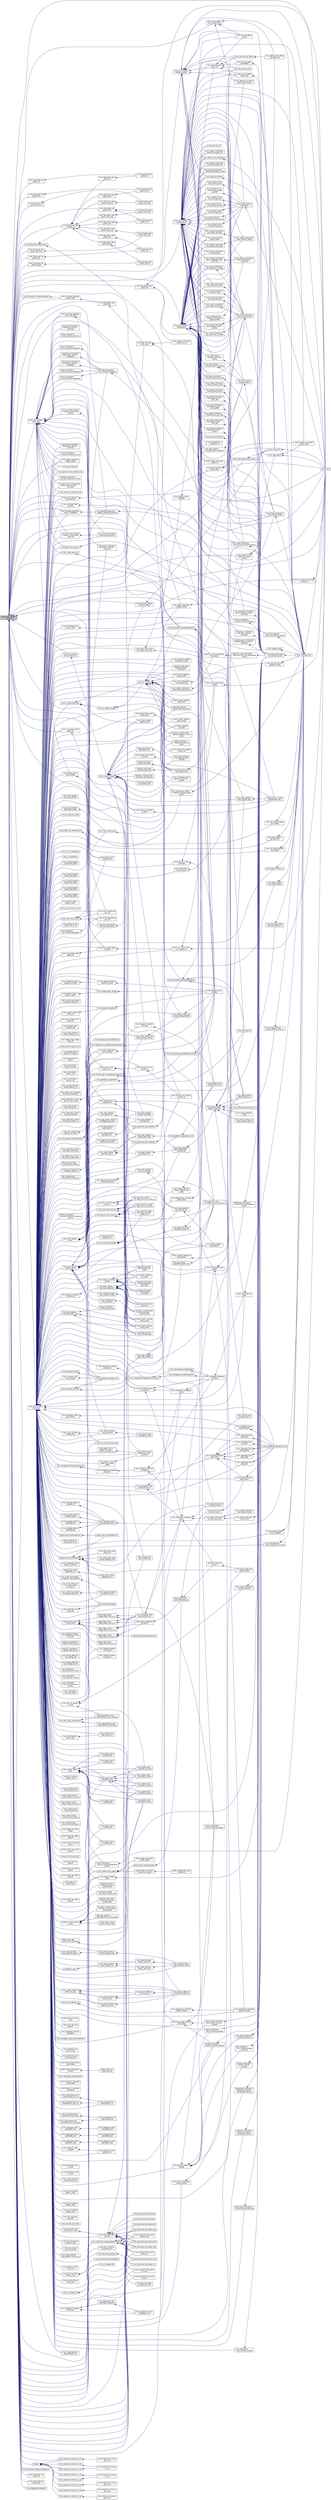 digraph "mom_error_handler::is_root_pe"
{
 // INTERACTIVE_SVG=YES
  edge [fontname="Helvetica",fontsize="10",labelfontname="Helvetica",labelfontsize="10"];
  node [fontname="Helvetica",fontsize="10",shape=record];
  rankdir="LR";
  Node189 [label="mom_error_handler::\lis_root_pe",height=0.2,width=0.4,color="black", fillcolor="grey75", style="filled", fontcolor="black"];
  Node189 -> Node190 [dir="back",color="midnightblue",fontsize="10",style="solid",fontname="Helvetica"];
  Node190 [label="mom_barotropic::btstep",height=0.2,width=0.4,color="black", fillcolor="white", style="filled",URL="$namespacemom__barotropic.html#a98cdf3c559146cc9485fcb9daa4cdbca",tooltip="This subroutine time steps the barotropic equations explicitly. For gravity waves, anything between a forwards-backwards scheme and a simulated backwards Euler scheme is used, with bebt between 0.0 and 1.0 determining the scheme. In practice, bebt must be of order 0.2 or greater. A forwards-backwards treatment of the Coriolis terms is always used. "];
  Node189 -> Node191 [dir="back",color="midnightblue",fontsize="10",style="solid",fontname="Helvetica"];
  Node191 [label="mom_error_handler::\lcalltree_enter",height=0.2,width=0.4,color="black", fillcolor="white", style="filled",URL="$namespacemom__error__handler.html#a9cda07a87815f0e5594066162b4345c3",tooltip="Writes a message about entering a subroutine if call tree reporting is active. "];
  Node191 -> Node192 [dir="back",color="midnightblue",fontsize="10",style="solid",fontname="Helvetica"];
  Node192 [label="mom_ale::ale_build_grid",height=0.2,width=0.4,color="black", fillcolor="white", style="filled",URL="$namespacemom__ale.html#ac81ebcd85a340ee69481cffd98848eb1",tooltip="Generates new grid. "];
  Node192 -> Node193 [dir="back",color="midnightblue",fontsize="10",style="solid",fontname="Helvetica"];
  Node193 [label="mom_state_initialization\l::mom_temp_salt_initialize_from_z",height=0.2,width=0.4,color="black", fillcolor="white", style="filled",URL="$namespacemom__state__initialization.html#ab28dbceb8938600e7c0bc15380cef89a",tooltip="This subroutine determines the isopycnal or other coordinate interfaces and layer potential temperatu..."];
  Node193 -> Node194 [dir="back",color="midnightblue",fontsize="10",style="solid",fontname="Helvetica"];
  Node194 [label="mom_state_initialization\l::mom_initialize_state",height=0.2,width=0.4,color="black", fillcolor="white", style="filled",URL="$namespacemom__state__initialization.html#af4e854627c6572332ba3fd895f169321"];
  Node194 -> Node195 [dir="back",color="midnightblue",fontsize="10",style="solid",fontname="Helvetica"];
  Node195 [label="mom::initialize_mom",height=0.2,width=0.4,color="black", fillcolor="white", style="filled",URL="$namespacemom.html#a0be2869fef30e1e0604facfe1b41555d",tooltip="This subroutine initializes MOM. "];
  Node195 -> Node196 [dir="back",color="midnightblue",fontsize="10",style="solid",fontname="Helvetica"];
  Node196 [label="mom_main",height=0.2,width=0.4,color="black", fillcolor="white", style="filled",URL="$MOM__driver_8F90.html#a08fffeb2d8e8acbf9ed4609be6d258c6"];
  Node191 -> Node197 [dir="back",color="midnightblue",fontsize="10",style="solid",fontname="Helvetica"];
  Node197 [label="mom_ale::ale_init",height=0.2,width=0.4,color="black", fillcolor="white", style="filled",URL="$namespacemom__ale.html#a58d4b7c32f779beec0086caeb802d492",tooltip="This routine is typically called (from initialize_MOM in file MOM.F90) before the main time integrati..."];
  Node191 -> Node198 [dir="back",color="midnightblue",fontsize="10",style="solid",fontname="Helvetica"];
  Node198 [label="mom_ale::ale_main",height=0.2,width=0.4,color="black", fillcolor="white", style="filled",URL="$namespacemom__ale.html#a85ced017378248ea6db867aa03220a1d",tooltip="Takes care of (1) building a new grid and (2) remapping all variables between the old grid and the ne..."];
  Node191 -> Node199 [dir="back",color="midnightblue",fontsize="10",style="solid",fontname="Helvetica"];
  Node199 [label="mom_ale::ale_main_offline",height=0.2,width=0.4,color="black", fillcolor="white", style="filled",URL="$namespacemom__ale.html#a5a39781fe9a087c4ab8b4b2ea86ef05c",tooltip="Takes care of (1) building a new grid and (2) remapping all variables between the old grid and the ne..."];
  Node199 -> Node200 [dir="back",color="midnightblue",fontsize="10",style="solid",fontname="Helvetica"];
  Node200 [label="mom_offline_main::offline\l_advection_ale",height=0.2,width=0.4,color="black", fillcolor="white", style="filled",URL="$namespacemom__offline__main.html#ae85546d26ceb447742abe3c528cad2d7",tooltip="3D advection is done by doing flux-limited nonlinear horizontal advection interspersed with an ALE re..."];
  Node191 -> Node201 [dir="back",color="midnightblue",fontsize="10",style="solid",fontname="Helvetica"];
  Node201 [label="mom_ale::ale_offline\l_tracer_final",height=0.2,width=0.4,color="black", fillcolor="white", style="filled",URL="$namespacemom__ale.html#a785da1afa50677a8b9e6125e100028ce",tooltip="Remaps all tracers from h onto h_target. This is intended to be called when tracers are done offline..."];
  Node201 -> Node202 [dir="back",color="midnightblue",fontsize="10",style="solid",fontname="Helvetica"];
  Node202 [label="mom::step_offline",height=0.2,width=0.4,color="black", fillcolor="white", style="filled",URL="$namespacemom.html#ad56e17a755c7078ccea29ccbae4d5803",tooltip="step_offline is the main driver for running tracers offline in MOM6. This has been primarily develope..."];
  Node202 -> Node196 [dir="back",color="midnightblue",fontsize="10",style="solid",fontname="Helvetica"];
  Node202 -> Node203 [dir="back",color="midnightblue",fontsize="10",style="solid",fontname="Helvetica"];
  Node203 [label="ocean_model_mod::update\l_ocean_model",height=0.2,width=0.4,color="black", fillcolor="white", style="filled",URL="$namespaceocean__model__mod.html#ac9dc1795fc4799d6682f462857b42d62"];
  Node191 -> Node204 [dir="back",color="midnightblue",fontsize="10",style="solid",fontname="Helvetica"];
  Node204 [label="mom_shared_initialization\l::apply_topography_edits\l_from_file",height=0.2,width=0.4,color="black", fillcolor="white", style="filled",URL="$namespacemom__shared__initialization.html#a56f496df42b7d22931c9e36cf1c58caa",tooltip="Applies a list of topography overrides read from a netcdf file. "];
  Node204 -> Node205 [dir="back",color="midnightblue",fontsize="10",style="solid",fontname="Helvetica"];
  Node205 [label="mom_shared_initialization\l::initialize_topography\l_from_file",height=0.2,width=0.4,color="black", fillcolor="white", style="filled",URL="$namespacemom__shared__initialization.html#abc2dd95bbd7bc2383c0601b6ea97af9d",tooltip="Read gridded depths from file. "];
  Node191 -> Node206 [dir="back",color="midnightblue",fontsize="10",style="solid",fontname="Helvetica"];
  Node206 [label="mom_surface_forcing\l::buoyancy_forcing_from\l_data_override",height=0.2,width=0.4,color="black", fillcolor="white", style="filled",URL="$namespacemom__surface__forcing.html#aeef9bee72d56197748f5c8bb88c3f7b2"];
  Node206 -> Node207 [dir="back",color="midnightblue",fontsize="10",style="solid",fontname="Helvetica"];
  Node207 [label="mom_surface_forcing\l::set_forcing",height=0.2,width=0.4,color="black", fillcolor="white", style="filled",URL="$namespacemom__surface__forcing.html#a82bece05671a4155b220fb57fd4cfcc0"];
  Node207 -> Node196 [dir="back",color="midnightblue",fontsize="10",style="solid",fontname="Helvetica"];
  Node191 -> Node208 [dir="back",color="midnightblue",fontsize="10",style="solid",fontname="Helvetica"];
  Node208 [label="mom_surface_forcing\l::buoyancy_forcing_from_files",height=0.2,width=0.4,color="black", fillcolor="white", style="filled",URL="$namespacemom__surface__forcing.html#acca2bc9bf2a06c2ccfcacfe0686013d4"];
  Node208 -> Node207 [dir="back",color="midnightblue",fontsize="10",style="solid",fontname="Helvetica"];
  Node191 -> Node209 [dir="back",color="midnightblue",fontsize="10",style="solid",fontname="Helvetica"];
  Node209 [label="mom_diabatic_driver\l::diabatic",height=0.2,width=0.4,color="black", fillcolor="white", style="filled",URL="$namespacemom__diabatic__driver.html#af76fe90c618a04d7806bc53fe0f7a2a7",tooltip="This subroutine imposes the diapycnal mass fluxes and the accompanying diapycnal advection of momentu..."];
  Node191 -> Node210 [dir="back",color="midnightblue",fontsize="10",style="solid",fontname="Helvetica"];
  Node210 [label="mom::finish_mom_initialization",height=0.2,width=0.4,color="black", fillcolor="white", style="filled",URL="$namespacemom.html#a0dd32ae97ee7dd3cbb8e14e4cf11f191",tooltip="This subroutine finishes initializing MOM and writes out the initial conditions. "];
  Node210 -> Node196 [dir="back",color="midnightblue",fontsize="10",style="solid",fontname="Helvetica"];
  Node191 -> Node195 [dir="back",color="midnightblue",fontsize="10",style="solid",fontname="Helvetica"];
  Node191 -> Node211 [dir="back",color="midnightblue",fontsize="10",style="solid",fontname="Helvetica"];
  Node211 [label="mom_state_initialization\l::initialize_temp_salt_fit",height=0.2,width=0.4,color="black", fillcolor="white", style="filled",URL="$namespacemom__state__initialization.html#a87e48fb8f88b20cfbf32a7e50b5394c4"];
  Node211 -> Node194 [dir="back",color="midnightblue",fontsize="10",style="solid",fontname="Helvetica"];
  Node191 -> Node212 [dir="back",color="midnightblue",fontsize="10",style="solid",fontname="Helvetica"];
  Node212 [label="mom_state_initialization\l::initialize_temp_salt\l_from_file",height=0.2,width=0.4,color="black", fillcolor="white", style="filled",URL="$namespacemom__state__initialization.html#a706c24ba7b8a344152ea0d3da051ceb5"];
  Node212 -> Node194 [dir="back",color="midnightblue",fontsize="10",style="solid",fontname="Helvetica"];
  Node191 -> Node213 [dir="back",color="midnightblue",fontsize="10",style="solid",fontname="Helvetica"];
  Node213 [label="mom_state_initialization\l::initialize_temp_salt\l_from_profile",height=0.2,width=0.4,color="black", fillcolor="white", style="filled",URL="$namespacemom__state__initialization.html#a7d627f0ef1dc66acc764a40fd662a758"];
  Node213 -> Node194 [dir="back",color="midnightblue",fontsize="10",style="solid",fontname="Helvetica"];
  Node191 -> Node214 [dir="back",color="midnightblue",fontsize="10",style="solid",fontname="Helvetica"];
  Node214 [label="mom_state_initialization\l::initialize_temp_salt_linear",height=0.2,width=0.4,color="black", fillcolor="white", style="filled",URL="$namespacemom__state__initialization.html#a0793ab167463a3bb45114f57cf018a40"];
  Node214 -> Node194 [dir="back",color="midnightblue",fontsize="10",style="solid",fontname="Helvetica"];
  Node191 -> Node215 [dir="back",color="midnightblue",fontsize="10",style="solid",fontname="Helvetica"];
  Node215 [label="mom_state_initialization\l::initialize_thickness\l_from_file",height=0.2,width=0.4,color="black", fillcolor="white", style="filled",URL="$namespacemom__state__initialization.html#a2a8cc1fbd47cc399e10a6249531754c1",tooltip="This subroutine reads the layer thicknesses or interface heights from a file. "];
  Node215 -> Node194 [dir="back",color="midnightblue",fontsize="10",style="solid",fontname="Helvetica"];
  Node191 -> Node216 [dir="back",color="midnightblue",fontsize="10",style="solid",fontname="Helvetica"];
  Node216 [label="mom_state_initialization\l::initialize_thickness\l_uniform",height=0.2,width=0.4,color="black", fillcolor="white", style="filled",URL="$namespacemom__state__initialization.html#a06f7a21e110b80140439dedccaf4fa1c"];
  Node216 -> Node194 [dir="back",color="midnightblue",fontsize="10",style="solid",fontname="Helvetica"];
  Node191 -> Node205 [dir="back",color="midnightblue",fontsize="10",style="solid",fontname="Helvetica"];
  Node191 -> Node217 [dir="back",color="midnightblue",fontsize="10",style="solid",fontname="Helvetica"];
  Node217 [label="mom_shared_initialization\l::initialize_topography_named",height=0.2,width=0.4,color="black", fillcolor="white", style="filled",URL="$namespacemom__shared__initialization.html#af7c416e132b5a9d456f68512025245f8",tooltip="initialize the bathymetry based on one of several named idealized configurations "];
  Node191 -> Node218 [dir="back",color="midnightblue",fontsize="10",style="solid",fontname="Helvetica"];
  Node218 [label="mom_state_initialization\l::initialize_velocity_from_file",height=0.2,width=0.4,color="black", fillcolor="white", style="filled",URL="$namespacemom__state__initialization.html#ae2b1b3bb5314096758090a074e552181"];
  Node218 -> Node194 [dir="back",color="midnightblue",fontsize="10",style="solid",fontname="Helvetica"];
  Node191 -> Node219 [dir="back",color="midnightblue",fontsize="10",style="solid",fontname="Helvetica"];
  Node219 [label="mom_state_initialization\l::initialize_velocity_zero",height=0.2,width=0.4,color="black", fillcolor="white", style="filled",URL="$namespacemom__state__initialization.html#a1de6eb1d89deb76196b2876c8982a956"];
  Node219 -> Node194 [dir="back",color="midnightblue",fontsize="10",style="solid",fontname="Helvetica"];
  Node191 -> Node220 [dir="back",color="midnightblue",fontsize="10",style="solid",fontname="Helvetica"];
  Node220 [label="mom_shared_initialization\l::limit_topography",height=0.2,width=0.4,color="black", fillcolor="white", style="filled",URL="$namespacemom__shared__initialization.html#a0f957e377570f9bddc8ec93a75beb478",tooltip="limit_topography ensures that min_depth < D(x,y) < max_depth "];
  Node191 -> Node221 [dir="back",color="midnightblue",fontsize="10",style="solid",fontname="Helvetica"];
  Node221 [label="mom_coord_initialization\l::mom_initialize_coord",height=0.2,width=0.4,color="black", fillcolor="white", style="filled",URL="$namespacemom__coord__initialization.html#a6e2f4c11bc99476ea9c64a9aceac3b81",tooltip="MOM_initialize_coord sets up time-invariant quantities related to MOM6&#39;s vertical coordinate..."];
  Node221 -> Node195 [dir="back",color="midnightblue",fontsize="10",style="solid",fontname="Helvetica"];
  Node191 -> Node222 [dir="back",color="midnightblue",fontsize="10",style="solid",fontname="Helvetica"];
  Node222 [label="mom_fixed_initialization\l::mom_initialize_fixed",height=0.2,width=0.4,color="black", fillcolor="white", style="filled",URL="$namespacemom__fixed__initialization.html#a6c1c054d9cda9f1bd11abba748614c92",tooltip="MOM_initialize_fixed sets up time-invariant quantities related to MOM6&#39;s horizontal grid..."];
  Node222 -> Node195 [dir="back",color="midnightblue",fontsize="10",style="solid",fontname="Helvetica"];
  Node191 -> Node223 [dir="back",color="midnightblue",fontsize="10",style="solid",fontname="Helvetica"];
  Node223 [label="mom_shared_initialization\l::mom_initialize_rotation",height=0.2,width=0.4,color="black", fillcolor="white", style="filled",URL="$namespacemom__shared__initialization.html#af31ffb2db6b543b353e0775842d94809",tooltip="MOM_initialize_rotation makes the appropriate call to set up the Coriolis parameter. "];
  Node191 -> Node194 [dir="back",color="midnightblue",fontsize="10",style="solid",fontname="Helvetica"];
  Node191 -> Node196 [dir="back",color="midnightblue",fontsize="10",style="solid",fontname="Helvetica"];
  Node191 -> Node193 [dir="back",color="midnightblue",fontsize="10",style="solid",fontname="Helvetica"];
  Node191 -> Node224 [dir="back",color="midnightblue",fontsize="10",style="solid",fontname="Helvetica"];
  Node224 [label="ocean_model_mod::ocean\l_model_init",height=0.2,width=0.4,color="black", fillcolor="white", style="filled",URL="$namespaceocean__model__mod.html#aced9c77abd80a4a509c7cc317af707a7"];
  Node191 -> Node225 [dir="back",color="midnightblue",fontsize="10",style="solid",fontname="Helvetica"];
  Node225 [label="mom_ale::remap_all\l_state_vars",height=0.2,width=0.4,color="black", fillcolor="white", style="filled",URL="$namespacemom__ale.html#af95685cdfb7505b09300795da2336dbe",tooltip="This routine takes care of remapping all variable between the old and the new grids. When velocity components need to be remapped, thicknesses at velocity points are taken to be arithmetic averages of tracer thicknesses. This routine is called during initialization of the model at time=0, to remap initiali conditions to the model grid. It is also called during a time step to update the state. "];
  Node225 -> Node198 [dir="back",color="midnightblue",fontsize="10",style="solid",fontname="Helvetica"];
  Node225 -> Node199 [dir="back",color="midnightblue",fontsize="10",style="solid",fontname="Helvetica"];
  Node225 -> Node226 [dir="back",color="midnightblue",fontsize="10",style="solid",fontname="Helvetica"];
  Node226 [label="mom_ale::ale_offline\l_inputs",height=0.2,width=0.4,color="black", fillcolor="white", style="filled",URL="$namespacemom__ale.html#a1e8b6f82cdc9d20abf0506b3ab7004b6",tooltip="Regrid/remap stored fields used for offline tracer integrations. These input fields are assumed to ha..."];
  Node225 -> Node201 [dir="back",color="midnightblue",fontsize="10",style="solid",fontname="Helvetica"];
  Node225 -> Node227 [dir="back",color="midnightblue",fontsize="10",style="solid",fontname="Helvetica"];
  Node227 [label="mom_ale::ale_regrid\l_accelerated",height=0.2,width=0.4,color="black", fillcolor="white", style="filled",URL="$namespacemom__ale.html#ad53be6973c41ac37ea0abc7b3e045b4d",tooltip="For a state-based coordinate, accelerate the process of regridding by repeatedly applying the grid ca..."];
  Node227 -> Node194 [dir="back",color="midnightblue",fontsize="10",style="solid",fontname="Helvetica"];
  Node191 -> Node228 [dir="back",color="midnightblue",fontsize="10",style="solid",fontname="Helvetica"];
  Node228 [label="mom_shared_initialization\l::reset_face_lengths_file",height=0.2,width=0.4,color="black", fillcolor="white", style="filled",URL="$namespacemom__shared__initialization.html#a9410c5fe66b871b3f8a211e2337259f9"];
  Node191 -> Node229 [dir="back",color="midnightblue",fontsize="10",style="solid",fontname="Helvetica"];
  Node229 [label="mom_shared_initialization\l::reset_face_lengths_list",height=0.2,width=0.4,color="black", fillcolor="white", style="filled",URL="$namespacemom__shared__initialization.html#a6e8080f56f3d751c7eac51a942f4fa9a"];
  Node191 -> Node230 [dir="back",color="midnightblue",fontsize="10",style="solid",fontname="Helvetica"];
  Node230 [label="mom_coord_initialization\l::set_coord_from_file",height=0.2,width=0.4,color="black", fillcolor="white", style="filled",URL="$namespacemom__coord__initialization.html#a8db4253bf3b8ce75334db0c010ba570a"];
  Node230 -> Node221 [dir="back",color="midnightblue",fontsize="10",style="solid",fontname="Helvetica"];
  Node191 -> Node231 [dir="back",color="midnightblue",fontsize="10",style="solid",fontname="Helvetica"];
  Node231 [label="mom_coord_initialization\l::set_coord_from_gprime",height=0.2,width=0.4,color="black", fillcolor="white", style="filled",URL="$namespacemom__coord__initialization.html#a0ea7e12068fd0a186d1129dde25112c5"];
  Node231 -> Node221 [dir="back",color="midnightblue",fontsize="10",style="solid",fontname="Helvetica"];
  Node191 -> Node232 [dir="back",color="midnightblue",fontsize="10",style="solid",fontname="Helvetica"];
  Node232 [label="mom_coord_initialization\l::set_coord_from_layer\l_density",height=0.2,width=0.4,color="black", fillcolor="white", style="filled",URL="$namespacemom__coord__initialization.html#ac7fbb06dced36178003cea6f30bb8251"];
  Node232 -> Node221 [dir="back",color="midnightblue",fontsize="10",style="solid",fontname="Helvetica"];
  Node191 -> Node233 [dir="back",color="midnightblue",fontsize="10",style="solid",fontname="Helvetica"];
  Node233 [label="mom_coord_initialization\l::set_coord_from_ts_profile",height=0.2,width=0.4,color="black", fillcolor="white", style="filled",URL="$namespacemom__coord__initialization.html#a47eea61df5d0ea7f91d52dd17e6532e0"];
  Node233 -> Node221 [dir="back",color="midnightblue",fontsize="10",style="solid",fontname="Helvetica"];
  Node191 -> Node234 [dir="back",color="midnightblue",fontsize="10",style="solid",fontname="Helvetica"];
  Node234 [label="mom_coord_initialization\l::set_coord_from_ts_range",height=0.2,width=0.4,color="black", fillcolor="white", style="filled",URL="$namespacemom__coord__initialization.html#aa10f125cb362adb012f56feb46d9e0a9"];
  Node234 -> Node221 [dir="back",color="midnightblue",fontsize="10",style="solid",fontname="Helvetica"];
  Node191 -> Node235 [dir="back",color="midnightblue",fontsize="10",style="solid",fontname="Helvetica"];
  Node235 [label="mom_coord_initialization\l::set_coord_from_ts_ref",height=0.2,width=0.4,color="black", fillcolor="white", style="filled",URL="$namespacemom__coord__initialization.html#a2497b25bed6dd92fadd4193b7532ef64"];
  Node235 -> Node221 [dir="back",color="midnightblue",fontsize="10",style="solid",fontname="Helvetica"];
  Node191 -> Node236 [dir="back",color="midnightblue",fontsize="10",style="solid",fontname="Helvetica"];
  Node236 [label="mom_coord_initialization\l::set_coord_linear",height=0.2,width=0.4,color="black", fillcolor="white", style="filled",URL="$namespacemom__coord__initialization.html#a79fb324b0147fafc4e21093a1ceeb016"];
  Node236 -> Node221 [dir="back",color="midnightblue",fontsize="10",style="solid",fontname="Helvetica"];
  Node191 -> Node237 [dir="back",color="midnightblue",fontsize="10",style="solid",fontname="Helvetica"];
  Node237 [label="mom_set_diffusivity\l::set_diffusivity",height=0.2,width=0.4,color="black", fillcolor="white", style="filled",URL="$namespacemom__set__diffusivity.html#a8b1f646393f0ec717ca690e4f04d96e8"];
  Node191 -> Node207 [dir="back",color="midnightblue",fontsize="10",style="solid",fontname="Helvetica"];
  Node191 -> Node238 [dir="back",color="midnightblue",fontsize="10",style="solid",fontname="Helvetica"];
  Node238 [label="mom_grid_initialize\l::set_grid_metrics",height=0.2,width=0.4,color="black", fillcolor="white", style="filled",URL="$namespacemom__grid__initialize.html#a235a9712823e2f78e4958e8d681b6ba4",tooltip="set_grid_metrics is used to set the primary values in the model&#39;s horizontal grid. The bathymetry, land-sea mask and any restricted channel widths are not known yet, so these are set later. "];
  Node238 -> Node222 [dir="back",color="midnightblue",fontsize="10",style="solid",fontname="Helvetica"];
  Node191 -> Node239 [dir="back",color="midnightblue",fontsize="10",style="solid",fontname="Helvetica"];
  Node239 [label="mom_grid_initialize\l::set_grid_metrics_cartesian",height=0.2,width=0.4,color="black", fillcolor="white", style="filled",URL="$namespacemom__grid__initialize.html#a4f9a9f748316e1edd893da9c44cb940e"];
  Node239 -> Node238 [dir="back",color="midnightblue",fontsize="10",style="solid",fontname="Helvetica"];
  Node191 -> Node240 [dir="back",color="midnightblue",fontsize="10",style="solid",fontname="Helvetica"];
  Node240 [label="mom_grid_initialize\l::set_grid_metrics_from\l_mosaic",height=0.2,width=0.4,color="black", fillcolor="white", style="filled",URL="$namespacemom__grid__initialize.html#a59e71c4235b01cf3ad4fb6252ef74248",tooltip="set_grid_metrics_from_mosaic sets the grid metrics from a mosaic file. "];
  Node240 -> Node238 [dir="back",color="midnightblue",fontsize="10",style="solid",fontname="Helvetica"];
  Node191 -> Node241 [dir="back",color="midnightblue",fontsize="10",style="solid",fontname="Helvetica"];
  Node241 [label="mom_grid_initialize\l::set_grid_metrics_spherical",height=0.2,width=0.4,color="black", fillcolor="white", style="filled",URL="$namespacemom__grid__initialize.html#a3ede1d607f09115204c0ea0fbde5e9f8"];
  Node241 -> Node238 [dir="back",color="midnightblue",fontsize="10",style="solid",fontname="Helvetica"];
  Node191 -> Node242 [dir="back",color="midnightblue",fontsize="10",style="solid",fontname="Helvetica"];
  Node242 [label="mom_shared_initialization\l::set_rotation_beta_plane",height=0.2,width=0.4,color="black", fillcolor="white", style="filled",URL="$namespacemom__shared__initialization.html#a44255247460c969afe2d03ec4800f2c7"];
  Node242 -> Node223 [dir="back",color="midnightblue",fontsize="10",style="solid",fontname="Helvetica"];
  Node191 -> Node243 [dir="back",color="midnightblue",fontsize="10",style="solid",fontname="Helvetica"];
  Node243 [label="mom_shared_initialization\l::set_rotation_planetary",height=0.2,width=0.4,color="black", fillcolor="white", style="filled",URL="$namespacemom__shared__initialization.html#a4154549a54c1406262dd82777532896f"];
  Node243 -> Node223 [dir="back",color="midnightblue",fontsize="10",style="solid",fontname="Helvetica"];
  Node191 -> Node244 [dir="back",color="midnightblue",fontsize="10",style="solid",fontname="Helvetica"];
  Node244 [label="mom::step_mom",height=0.2,width=0.4,color="black", fillcolor="white", style="filled",URL="$namespacemom.html#a4c8332b095c6d295084089aa6b3b678a",tooltip="This subroutine orchestrates the time stepping of MOM. The adiabatic dynamics are stepped by calls to..."];
  Node244 -> Node196 [dir="back",color="midnightblue",fontsize="10",style="solid",fontname="Helvetica"];
  Node191 -> Node245 [dir="back",color="midnightblue",fontsize="10",style="solid",fontname="Helvetica"];
  Node245 [label="mom_dynamics_split\l_rk2::step_mom_dyn_split_rk2",height=0.2,width=0.4,color="black", fillcolor="white", style="filled",URL="$namespacemom__dynamics__split__rk2.html#a81cce65643a8cf94979d68354a9a1979",tooltip="RK2 splitting for time stepping MOM adiabatic dynamics. "];
  Node191 -> Node246 [dir="back",color="midnightblue",fontsize="10",style="solid",fontname="Helvetica"];
  Node246 [label="mom::step_mom_thermo",height=0.2,width=0.4,color="black", fillcolor="white", style="filled",URL="$namespacemom.html#a02eac5c5c3ad33f0a786b3e357e31433",tooltip="MOM_step_thermo orchestrates the thermodynamic time stepping and vertical remapping, via calls to diabatic (or adiabatic) and ALE_main. "];
  Node246 -> Node244 [dir="back",color="midnightblue",fontsize="10",style="solid",fontname="Helvetica"];
  Node191 -> Node247 [dir="back",color="midnightblue",fontsize="10",style="solid",fontname="Helvetica"];
  Node247 [label="mom_tracer_hor_diff\l::tracer_hordiff",height=0.2,width=0.4,color="black", fillcolor="white", style="filled",URL="$namespacemom__tracer__hor__diff.html#a069e22612062290389c2630c7f90ede2",tooltip="Compute along-coordinate diffusion of all tracers using the diffusivity in CSKhTr, or using space-dependent diffusivity. Multiple iterations are used (if necessary) so that there is no limit on the acceptable time increment. "];
  Node191 -> Node203 [dir="back",color="midnightblue",fontsize="10",style="solid",fontname="Helvetica"];
  Node191 -> Node248 [dir="back",color="midnightblue",fontsize="10",style="solid",fontname="Helvetica"];
  Node248 [label="mom_surface_forcing\l::wind_forcing_1gyre",height=0.2,width=0.4,color="black", fillcolor="white", style="filled",URL="$namespacemom__surface__forcing.html#aa35a779a00dd1481216f8e9ece2d658c"];
  Node248 -> Node207 [dir="back",color="midnightblue",fontsize="10",style="solid",fontname="Helvetica"];
  Node191 -> Node249 [dir="back",color="midnightblue",fontsize="10",style="solid",fontname="Helvetica"];
  Node249 [label="mom_surface_forcing\l::wind_forcing_2gyre",height=0.2,width=0.4,color="black", fillcolor="white", style="filled",URL="$namespacemom__surface__forcing.html#adb45934fb80592e1b256e5a19ca375f2"];
  Node249 -> Node207 [dir="back",color="midnightblue",fontsize="10",style="solid",fontname="Helvetica"];
  Node191 -> Node250 [dir="back",color="midnightblue",fontsize="10",style="solid",fontname="Helvetica"];
  Node250 [label="mom_surface_forcing\l::wind_forcing_by_data\l_override",height=0.2,width=0.4,color="black", fillcolor="white", style="filled",URL="$namespacemom__surface__forcing.html#a4ddc50ed40b1c13197acf1e465ca0abe"];
  Node250 -> Node207 [dir="back",color="midnightblue",fontsize="10",style="solid",fontname="Helvetica"];
  Node191 -> Node251 [dir="back",color="midnightblue",fontsize="10",style="solid",fontname="Helvetica"];
  Node251 [label="mom_surface_forcing\l::wind_forcing_const",height=0.2,width=0.4,color="black", fillcolor="white", style="filled",URL="$namespacemom__surface__forcing.html#a20f66a7798d7d28348dac1d2c690ce99"];
  Node251 -> Node207 [dir="back",color="midnightblue",fontsize="10",style="solid",fontname="Helvetica"];
  Node191 -> Node252 [dir="back",color="midnightblue",fontsize="10",style="solid",fontname="Helvetica"];
  Node252 [label="mom_surface_forcing\l::wind_forcing_from_file",height=0.2,width=0.4,color="black", fillcolor="white", style="filled",URL="$namespacemom__surface__forcing.html#a3c2efab8f262459aa7de2c592d1a3b1e"];
  Node252 -> Node207 [dir="back",color="midnightblue",fontsize="10",style="solid",fontname="Helvetica"];
  Node191 -> Node253 [dir="back",color="midnightblue",fontsize="10",style="solid",fontname="Helvetica"];
  Node253 [label="mom_surface_forcing\l::wind_forcing_gyres",height=0.2,width=0.4,color="black", fillcolor="white", style="filled",URL="$namespacemom__surface__forcing.html#a33a33acb23912c2c764502570518c2ad"];
  Node253 -> Node207 [dir="back",color="midnightblue",fontsize="10",style="solid",fontname="Helvetica"];
  Node189 -> Node254 [dir="back",color="midnightblue",fontsize="10",style="solid",fontname="Helvetica"];
  Node254 [label="mom_error_handler::\lcalltree_leave",height=0.2,width=0.4,color="black", fillcolor="white", style="filled",URL="$namespacemom__error__handler.html#a88ea67781e2ed9b73ab7eac8ea5e8578",tooltip="Writes a message about leaving a subroutine if call tree reporting is active. "];
  Node254 -> Node192 [dir="back",color="midnightblue",fontsize="10",style="solid",fontname="Helvetica"];
  Node254 -> Node197 [dir="back",color="midnightblue",fontsize="10",style="solid",fontname="Helvetica"];
  Node254 -> Node198 [dir="back",color="midnightblue",fontsize="10",style="solid",fontname="Helvetica"];
  Node254 -> Node199 [dir="back",color="midnightblue",fontsize="10",style="solid",fontname="Helvetica"];
  Node254 -> Node226 [dir="back",color="midnightblue",fontsize="10",style="solid",fontname="Helvetica"];
  Node254 -> Node201 [dir="back",color="midnightblue",fontsize="10",style="solid",fontname="Helvetica"];
  Node254 -> Node204 [dir="back",color="midnightblue",fontsize="10",style="solid",fontname="Helvetica"];
  Node254 -> Node208 [dir="back",color="midnightblue",fontsize="10",style="solid",fontname="Helvetica"];
  Node254 -> Node209 [dir="back",color="midnightblue",fontsize="10",style="solid",fontname="Helvetica"];
  Node254 -> Node210 [dir="back",color="midnightblue",fontsize="10",style="solid",fontname="Helvetica"];
  Node254 -> Node195 [dir="back",color="midnightblue",fontsize="10",style="solid",fontname="Helvetica"];
  Node254 -> Node211 [dir="back",color="midnightblue",fontsize="10",style="solid",fontname="Helvetica"];
  Node254 -> Node212 [dir="back",color="midnightblue",fontsize="10",style="solid",fontname="Helvetica"];
  Node254 -> Node213 [dir="back",color="midnightblue",fontsize="10",style="solid",fontname="Helvetica"];
  Node254 -> Node214 [dir="back",color="midnightblue",fontsize="10",style="solid",fontname="Helvetica"];
  Node254 -> Node215 [dir="back",color="midnightblue",fontsize="10",style="solid",fontname="Helvetica"];
  Node254 -> Node216 [dir="back",color="midnightblue",fontsize="10",style="solid",fontname="Helvetica"];
  Node254 -> Node205 [dir="back",color="midnightblue",fontsize="10",style="solid",fontname="Helvetica"];
  Node254 -> Node217 [dir="back",color="midnightblue",fontsize="10",style="solid",fontname="Helvetica"];
  Node254 -> Node218 [dir="back",color="midnightblue",fontsize="10",style="solid",fontname="Helvetica"];
  Node254 -> Node219 [dir="back",color="midnightblue",fontsize="10",style="solid",fontname="Helvetica"];
  Node254 -> Node220 [dir="back",color="midnightblue",fontsize="10",style="solid",fontname="Helvetica"];
  Node254 -> Node221 [dir="back",color="midnightblue",fontsize="10",style="solid",fontname="Helvetica"];
  Node254 -> Node222 [dir="back",color="midnightblue",fontsize="10",style="solid",fontname="Helvetica"];
  Node254 -> Node223 [dir="back",color="midnightblue",fontsize="10",style="solid",fontname="Helvetica"];
  Node254 -> Node194 [dir="back",color="midnightblue",fontsize="10",style="solid",fontname="Helvetica"];
  Node254 -> Node196 [dir="back",color="midnightblue",fontsize="10",style="solid",fontname="Helvetica"];
  Node254 -> Node193 [dir="back",color="midnightblue",fontsize="10",style="solid",fontname="Helvetica"];
  Node254 -> Node224 [dir="back",color="midnightblue",fontsize="10",style="solid",fontname="Helvetica"];
  Node254 -> Node225 [dir="back",color="midnightblue",fontsize="10",style="solid",fontname="Helvetica"];
  Node254 -> Node228 [dir="back",color="midnightblue",fontsize="10",style="solid",fontname="Helvetica"];
  Node254 -> Node229 [dir="back",color="midnightblue",fontsize="10",style="solid",fontname="Helvetica"];
  Node254 -> Node230 [dir="back",color="midnightblue",fontsize="10",style="solid",fontname="Helvetica"];
  Node254 -> Node231 [dir="back",color="midnightblue",fontsize="10",style="solid",fontname="Helvetica"];
  Node254 -> Node232 [dir="back",color="midnightblue",fontsize="10",style="solid",fontname="Helvetica"];
  Node254 -> Node233 [dir="back",color="midnightblue",fontsize="10",style="solid",fontname="Helvetica"];
  Node254 -> Node234 [dir="back",color="midnightblue",fontsize="10",style="solid",fontname="Helvetica"];
  Node254 -> Node235 [dir="back",color="midnightblue",fontsize="10",style="solid",fontname="Helvetica"];
  Node254 -> Node236 [dir="back",color="midnightblue",fontsize="10",style="solid",fontname="Helvetica"];
  Node254 -> Node237 [dir="back",color="midnightblue",fontsize="10",style="solid",fontname="Helvetica"];
  Node254 -> Node207 [dir="back",color="midnightblue",fontsize="10",style="solid",fontname="Helvetica"];
  Node254 -> Node238 [dir="back",color="midnightblue",fontsize="10",style="solid",fontname="Helvetica"];
  Node254 -> Node239 [dir="back",color="midnightblue",fontsize="10",style="solid",fontname="Helvetica"];
  Node254 -> Node240 [dir="back",color="midnightblue",fontsize="10",style="solid",fontname="Helvetica"];
  Node254 -> Node242 [dir="back",color="midnightblue",fontsize="10",style="solid",fontname="Helvetica"];
  Node254 -> Node243 [dir="back",color="midnightblue",fontsize="10",style="solid",fontname="Helvetica"];
  Node254 -> Node244 [dir="back",color="midnightblue",fontsize="10",style="solid",fontname="Helvetica"];
  Node254 -> Node245 [dir="back",color="midnightblue",fontsize="10",style="solid",fontname="Helvetica"];
  Node254 -> Node246 [dir="back",color="midnightblue",fontsize="10",style="solid",fontname="Helvetica"];
  Node254 -> Node247 [dir="back",color="midnightblue",fontsize="10",style="solid",fontname="Helvetica"];
  Node254 -> Node203 [dir="back",color="midnightblue",fontsize="10",style="solid",fontname="Helvetica"];
  Node254 -> Node248 [dir="back",color="midnightblue",fontsize="10",style="solid",fontname="Helvetica"];
  Node254 -> Node249 [dir="back",color="midnightblue",fontsize="10",style="solid",fontname="Helvetica"];
  Node254 -> Node250 [dir="back",color="midnightblue",fontsize="10",style="solid",fontname="Helvetica"];
  Node254 -> Node251 [dir="back",color="midnightblue",fontsize="10",style="solid",fontname="Helvetica"];
  Node254 -> Node252 [dir="back",color="midnightblue",fontsize="10",style="solid",fontname="Helvetica"];
  Node254 -> Node253 [dir="back",color="midnightblue",fontsize="10",style="solid",fontname="Helvetica"];
  Node189 -> Node255 [dir="back",color="midnightblue",fontsize="10",style="solid",fontname="Helvetica"];
  Node255 [label="mom_error_handler::\lcalltree_waypoint",height=0.2,width=0.4,color="black", fillcolor="white", style="filled",URL="$namespacemom__error__handler.html#a34a02e601a60f03cb97a72fe25a32853",tooltip="Writes a message about reaching a milestone if call tree reporting is active. "];
  Node255 -> Node198 [dir="back",color="midnightblue",fontsize="10",style="solid",fontname="Helvetica"];
  Node255 -> Node199 [dir="back",color="midnightblue",fontsize="10",style="solid",fontname="Helvetica"];
  Node255 -> Node226 [dir="back",color="midnightblue",fontsize="10",style="solid",fontname="Helvetica"];
  Node255 -> Node201 [dir="back",color="midnightblue",fontsize="10",style="solid",fontname="Helvetica"];
  Node255 -> Node209 [dir="back",color="midnightblue",fontsize="10",style="solid",fontname="Helvetica"];
  Node255 -> Node195 [dir="back",color="midnightblue",fontsize="10",style="solid",fontname="Helvetica"];
  Node255 -> Node196 [dir="back",color="midnightblue",fontsize="10",style="solid",fontname="Helvetica"];
  Node255 -> Node225 [dir="back",color="midnightblue",fontsize="10",style="solid",fontname="Helvetica"];
  Node255 -> Node237 [dir="back",color="midnightblue",fontsize="10",style="solid",fontname="Helvetica"];
  Node255 -> Node244 [dir="back",color="midnightblue",fontsize="10",style="solid",fontname="Helvetica"];
  Node255 -> Node245 [dir="back",color="midnightblue",fontsize="10",style="solid",fontname="Helvetica"];
  Node255 -> Node246 [dir="back",color="midnightblue",fontsize="10",style="solid",fontname="Helvetica"];
  Node255 -> Node247 [dir="back",color="midnightblue",fontsize="10",style="solid",fontname="Helvetica"];
  Node189 -> Node256 [dir="back",color="midnightblue",fontsize="10",style="solid",fontname="Helvetica"];
  Node256 [label="mom_checksums::chksum_h_2d",height=0.2,width=0.4,color="black", fillcolor="white", style="filled",URL="$namespacemom__checksums.html#a71c7ef9c5bf9454473221ba51cd9c8ea",tooltip="chksum_h_2d performs checksums on a 2d array staggered at tracer points. "];
  Node256 -> Node257 [dir="back",color="midnightblue",fontsize="10",style="solid",fontname="Helvetica"];
  Node257 [label="mom_checksums::chksum\l_pair_h_2d",height=0.2,width=0.4,color="black", fillcolor="white", style="filled",URL="$namespacemom__checksums.html#a61d9c890e0d5f96f82775b52df020052"];
  Node189 -> Node258 [dir="back",color="midnightblue",fontsize="10",style="solid",fontname="Helvetica"];
  Node258 [label="mom_file_parser::clearparameterblock",height=0.2,width=0.4,color="black", fillcolor="white", style="filled",URL="$namespacemom__file__parser.html#ac5f9784f44db42cae5f3550b4742d290"];
  Node189 -> Node259 [dir="back",color="midnightblue",fontsize="10",style="solid",fontname="Helvetica"];
  Node259 [label="mom_file_parser::close\l_param_file",height=0.2,width=0.4,color="black", fillcolor="white", style="filled",URL="$namespacemom__file__parser.html#a5b47aa31f8cffc5bf495f8d3f2e9c001"];
  Node259 -> Node224 [dir="back",color="midnightblue",fontsize="10",style="solid",fontname="Helvetica"];
  Node259 -> Node260 [dir="back",color="midnightblue",fontsize="10",style="solid",fontname="Helvetica"];
  Node260 [label="ocean_model_mod::ocean\l_model_flux_init",height=0.2,width=0.4,color="black", fillcolor="white", style="filled",URL="$namespaceocean__model__mod.html#a6b00b9a33be391bb23668abbfa4d99c6"];
  Node259 -> Node196 [dir="back",color="midnightblue",fontsize="10",style="solid",fontname="Helvetica"];
  Node189 -> Node261 [dir="back",color="midnightblue",fontsize="10",style="solid",fontname="Helvetica"];
  Node261 [label="mom_file_parser::closeparameterblock",height=0.2,width=0.4,color="black", fillcolor="white", style="filled",URL="$namespacemom__file__parser.html#a0d01b9a66f5ac12b657c00f1295351bb"];
  Node261 -> Node262 [dir="back",color="midnightblue",fontsize="10",style="solid",fontname="Helvetica"];
  Node262 [label="mom_diffconvection\l::diffconvection_init",height=0.2,width=0.4,color="black", fillcolor="white", style="filled",URL="$namespacemom__diffconvection.html#ac36d9d7fd69e4422e7de01242094ff34"];
  Node261 -> Node263 [dir="back",color="midnightblue",fontsize="10",style="solid",fontname="Helvetica"];
  Node263 [label="mom_kpp::kpp_init",height=0.2,width=0.4,color="black", fillcolor="white", style="filled",URL="$namespacemom__kpp.html#a9c834424b6e067e280928db3700ec77e",tooltip="Initialize the CVmix KPP module and set up diagnostics Returns True if KPP is to be used..."];
  Node261 -> Node264 [dir="back",color="midnightblue",fontsize="10",style="solid",fontname="Helvetica"];
  Node264 [label="baroclinic_zone_initialization\l::bcz_params",height=0.2,width=0.4,color="black", fillcolor="white", style="filled",URL="$namespacebaroclinic__zone__initialization.html#a8a7c5063ad937041a281c8c9dd1465ec",tooltip="Reads the parameters unique to this module. "];
  Node264 -> Node265 [dir="back",color="midnightblue",fontsize="10",style="solid",fontname="Helvetica"];
  Node265 [label="baroclinic_zone_initialization\l::baroclinic_zone_init_temperature\l_salinity",height=0.2,width=0.4,color="black", fillcolor="white", style="filled",URL="$namespacebaroclinic__zone__initialization.html#aa5348a29c9f838cd0f61f50ff3148568",tooltip="Initialization of temperature and salinity with the baroclinic zone initial conditions. "];
  Node265 -> Node194 [dir="back",color="midnightblue",fontsize="10",style="solid",fontname="Helvetica"];
  Node189 -> Node266 [dir="back",color="midnightblue",fontsize="10",style="solid",fontname="Helvetica"];
  Node266 [label="mom_sum_output::depth\l_list_setup",height=0.2,width=0.4,color="black", fillcolor="white", style="filled",URL="$namespacemom__sum__output.html#a6be0bb6885b7df65618f4039d493f5c7",tooltip="This subroutine sets up an ordered list of depths, along with the cross sectional areas at each depth..."];
  Node266 -> Node267 [dir="back",color="midnightblue",fontsize="10",style="solid",fontname="Helvetica"];
  Node267 [label="mom_sum_output::mom\l_sum_output_init",height=0.2,width=0.4,color="black", fillcolor="white", style="filled",URL="$namespacemom__sum__output.html#ab1d2eb6c53a3cdd079ff60f82691fccb"];
  Node267 -> Node224 [dir="back",color="midnightblue",fontsize="10",style="solid",fontname="Helvetica"];
  Node267 -> Node196 [dir="back",color="midnightblue",fontsize="10",style="solid",fontname="Helvetica"];
  Node189 -> Node268 [dir="back",color="midnightblue",fontsize="10",style="solid",fontname="Helvetica"];
  Node268 [label="mom_diag_mediator::\ldiag_mediator_init",height=0.2,width=0.4,color="black", fillcolor="white", style="filled",URL="$namespacemom__diag__mediator.html#a03785b401557ffdf08cd45b735e4486f",tooltip="diag_mediator_init initializes the MOM diag_mediator and opens the available diagnostics file..."];
  Node189 -> Node269 [dir="back",color="midnightblue",fontsize="10",style="solid",fontname="Helvetica"];
  Node269 [label="mom_diapyc_energy_req\l::diapyc_energy_req_test",height=0.2,width=0.4,color="black", fillcolor="white", style="filled",URL="$namespacemom__diapyc__energy__req.html#afe7d4fc70231c1812ffd38faef76558e"];
  Node269 -> Node209 [dir="back",color="midnightblue",fontsize="10",style="solid",fontname="Helvetica"];
  Node189 -> Node270 [dir="back",color="midnightblue",fontsize="10",style="solid",fontname="Helvetica"];
  Node270 [label="mom_document::doc_closeblock",height=0.2,width=0.4,color="black", fillcolor="white", style="filled",URL="$namespacemom__document.html#a058916aee316efa7a6484b3bb1d3f3df"];
  Node270 -> Node261 [dir="back",color="midnightblue",fontsize="10",style="solid",fontname="Helvetica"];
  Node189 -> Node271 [dir="back",color="midnightblue",fontsize="10",style="solid",fontname="Helvetica"];
  Node271 [label="mom_document::doc_openblock",height=0.2,width=0.4,color="black", fillcolor="white", style="filled",URL="$namespacemom__document.html#ada55c6a65638e04d2b550f419aafa929"];
  Node271 -> Node272 [dir="back",color="midnightblue",fontsize="10",style="solid",fontname="Helvetica"];
  Node272 [label="mom_file_parser::openparameterblock",height=0.2,width=0.4,color="black", fillcolor="white", style="filled",URL="$namespacemom__file__parser.html#a363628fcd8540de780ebeacf24012229"];
  Node272 -> Node262 [dir="back",color="midnightblue",fontsize="10",style="solid",fontname="Helvetica"];
  Node272 -> Node263 [dir="back",color="midnightblue",fontsize="10",style="solid",fontname="Helvetica"];
  Node272 -> Node264 [dir="back",color="midnightblue",fontsize="10",style="solid",fontname="Helvetica"];
  Node189 -> Node273 [dir="back",color="midnightblue",fontsize="10",style="solid",fontname="Helvetica"];
  Node273 [label="mom_document::doc_param_char",height=0.2,width=0.4,color="black", fillcolor="white", style="filled",URL="$namespacemom__document.html#aeef6510f5e76c23d9a9a9c587f62d4d9"];
  Node189 -> Node274 [dir="back",color="midnightblue",fontsize="10",style="solid",fontname="Helvetica"];
  Node274 [label="mom_document::doc_param_int",height=0.2,width=0.4,color="black", fillcolor="white", style="filled",URL="$namespacemom__document.html#a14995c64ee277f19aa10b957431aa4c1"];
  Node189 -> Node275 [dir="back",color="midnightblue",fontsize="10",style="solid",fontname="Helvetica"];
  Node275 [label="mom_document::doc_param\l_int_array",height=0.2,width=0.4,color="black", fillcolor="white", style="filled",URL="$namespacemom__document.html#a3ce71018037d66ba8f51d860bedbdcbb"];
  Node189 -> Node276 [dir="back",color="midnightblue",fontsize="10",style="solid",fontname="Helvetica"];
  Node276 [label="mom_document::doc_param\l_logical",height=0.2,width=0.4,color="black", fillcolor="white", style="filled",URL="$namespacemom__document.html#ae29b615a7c566d9da64ade24864805b2"];
  Node189 -> Node277 [dir="back",color="midnightblue",fontsize="10",style="solid",fontname="Helvetica"];
  Node277 [label="mom_document::doc_param\l_logical_array",height=0.2,width=0.4,color="black", fillcolor="white", style="filled",URL="$namespacemom__document.html#a9792937a5eb8f9a2a58c7b816520470d"];
  Node189 -> Node278 [dir="back",color="midnightblue",fontsize="10",style="solid",fontname="Helvetica"];
  Node278 [label="mom_document::doc_param_none",height=0.2,width=0.4,color="black", fillcolor="white", style="filled",URL="$namespacemom__document.html#ab6438889d6e98b10d8c42d5ff6b00ef8"];
  Node189 -> Node279 [dir="back",color="midnightblue",fontsize="10",style="solid",fontname="Helvetica"];
  Node279 [label="mom_document::doc_param_real",height=0.2,width=0.4,color="black", fillcolor="white", style="filled",URL="$namespacemom__document.html#aae79ba23b83e7e2be3dcc46f50ee0f69"];
  Node189 -> Node280 [dir="back",color="midnightblue",fontsize="10",style="solid",fontname="Helvetica"];
  Node280 [label="mom_document::doc_param\l_real_array",height=0.2,width=0.4,color="black", fillcolor="white", style="filled",URL="$namespacemom__document.html#a09ce71cb5106c9abb604c07b98e62863"];
  Node189 -> Node281 [dir="back",color="midnightblue",fontsize="10",style="solid",fontname="Helvetica"];
  Node281 [label="mom_document::doc_param_time",height=0.2,width=0.4,color="black", fillcolor="white", style="filled",URL="$namespacemom__document.html#a1fe9f578d46ecf80dc2dbd72cea15b47"];
  Node189 -> Node282 [dir="back",color="midnightblue",fontsize="10",style="solid",fontname="Helvetica"];
  Node282 [label="mom_entrain_diffusive\l::entrainment_diffusive",height=0.2,width=0.4,color="black", fillcolor="white", style="filled",URL="$namespacemom__entrain__diffusive.html#acf36bae78e6175d37c3de0d61b0ac32f",tooltip="This subroutine calculates ea and eb, the rates at which a layer entrains from the layers above and b..."];
  Node189 -> Node283 [dir="back",color="midnightblue",fontsize="10",style="solid",fontname="Helvetica"];
  Node283 [label="mom_obsolete_params\l::find_obsolete_params",height=0.2,width=0.4,color="black", fillcolor="white", style="filled",URL="$namespacemom__obsolete__params.html#adeed714b8b74959c25e3acd8e40061f6",tooltip="Scans input parameter file for list obsolete parameters. "];
  Node283 -> Node195 [dir="back",color="midnightblue",fontsize="10",style="solid",fontname="Helvetica"];
  Node189 -> Node284 [dir="back",color="midnightblue",fontsize="10",style="solid",fontname="Helvetica"];
  Node284 [label="mom_obsolete_diagnostics\l::found_in_diagtable",height=0.2,width=0.4,color="black", fillcolor="white", style="filled",URL="$namespacemom__obsolete__diagnostics.html#a137ff7cb882b715d0ccf915fef52386c",tooltip="Fakes a register of a diagnostic to find out if an obsolete parameter appears in the diag_table..."];
  Node284 -> Node285 [dir="back",color="midnightblue",fontsize="10",style="solid",fontname="Helvetica"];
  Node285 [label="mom_obsolete_diagnostics\l::register_obsolete_diagnostics",height=0.2,width=0.4,color="black", fillcolor="white", style="filled",URL="$namespacemom__obsolete__diagnostics.html#ad5e890c09abd2c650beb9ac36bbb49b4",tooltip="Scan through the diag_table searching for obsolete parameters and issue informational messages and op..."];
  Node285 -> Node195 [dir="back",color="midnightblue",fontsize="10",style="solid",fontname="Helvetica"];
  Node189 -> Node286 [dir="back",color="midnightblue",fontsize="10",style="solid",fontname="Helvetica"];
  Node286 [label="mom_file_parser::get\l_variable_line",height=0.2,width=0.4,color="black", fillcolor="white", style="filled",URL="$namespacemom__file__parser.html#af883df6020543889b25986d6ee9701f7"];
  Node286 -> Node287 [dir="back",color="midnightblue",fontsize="10",style="solid",fontname="Helvetica"];
  Node287 [label="mom_file_parser::read\l_param_int",height=0.2,width=0.4,color="black", fillcolor="white", style="filled",URL="$namespacemom__file__parser.html#a28352549cebdb1f8ed8db3655258d502"];
  Node287 -> Node288 [dir="back",color="midnightblue",fontsize="10",style="solid",fontname="Helvetica"];
  Node288 [label="mom_file_parser::get\l_param_int",height=0.2,width=0.4,color="black", fillcolor="white", style="filled",URL="$namespacemom__file__parser.html#a797f8bbed6aae6cc7338c658cca42386"];
  Node286 -> Node289 [dir="back",color="midnightblue",fontsize="10",style="solid",fontname="Helvetica"];
  Node289 [label="mom_file_parser::read\l_param_int_array",height=0.2,width=0.4,color="black", fillcolor="white", style="filled",URL="$namespacemom__file__parser.html#a9f3cacd113743a19df607293b6c30ec7"];
  Node289 -> Node290 [dir="back",color="midnightblue",fontsize="10",style="solid",fontname="Helvetica"];
  Node290 [label="mom_file_parser::get\l_param_int_array",height=0.2,width=0.4,color="black", fillcolor="white", style="filled",URL="$namespacemom__file__parser.html#a6044e9a5add3d31c9c953a8a713fbb78"];
  Node286 -> Node291 [dir="back",color="midnightblue",fontsize="10",style="solid",fontname="Helvetica"];
  Node291 [label="mom_file_parser::read\l_param_real",height=0.2,width=0.4,color="black", fillcolor="white", style="filled",URL="$namespacemom__file__parser.html#ae390a91e4e858aa5dd3f88569aa9585e"];
  Node291 -> Node292 [dir="back",color="midnightblue",fontsize="10",style="solid",fontname="Helvetica"];
  Node292 [label="mom_file_parser::get\l_param_real",height=0.2,width=0.4,color="black", fillcolor="white", style="filled",URL="$namespacemom__file__parser.html#ad3ab0b86ed8dbac8c4ae556c24a6dd07"];
  Node286 -> Node293 [dir="back",color="midnightblue",fontsize="10",style="solid",fontname="Helvetica"];
  Node293 [label="mom_file_parser::read\l_param_real_array",height=0.2,width=0.4,color="black", fillcolor="white", style="filled",URL="$namespacemom__file__parser.html#aea75f399368c1aa2215ba703f0639726"];
  Node293 -> Node294 [dir="back",color="midnightblue",fontsize="10",style="solid",fontname="Helvetica"];
  Node294 [label="mom_file_parser::get\l_param_real_array",height=0.2,width=0.4,color="black", fillcolor="white", style="filled",URL="$namespacemom__file__parser.html#af43ea79dcb7ced6a6bf49d438d105f76"];
  Node286 -> Node295 [dir="back",color="midnightblue",fontsize="10",style="solid",fontname="Helvetica"];
  Node295 [label="mom_file_parser::read\l_param_char",height=0.2,width=0.4,color="black", fillcolor="white", style="filled",URL="$namespacemom__file__parser.html#a14c84db15e417656105f7303ad0ac2a2"];
  Node295 -> Node296 [dir="back",color="midnightblue",fontsize="10",style="solid",fontname="Helvetica"];
  Node296 [label="mom_file_parser::get\l_param_char",height=0.2,width=0.4,color="black", fillcolor="white", style="filled",URL="$namespacemom__file__parser.html#a73ba84992b53a7898e3ea651da1847ed"];
  Node286 -> Node297 [dir="back",color="midnightblue",fontsize="10",style="solid",fontname="Helvetica"];
  Node297 [label="mom_file_parser::read\l_param_char_array",height=0.2,width=0.4,color="black", fillcolor="white", style="filled",URL="$namespacemom__file__parser.html#a67808253e247b2542d0810e7c7f598f4"];
  Node297 -> Node298 [dir="back",color="midnightblue",fontsize="10",style="solid",fontname="Helvetica"];
  Node298 [label="mom_file_parser::get\l_param_char_array",height=0.2,width=0.4,color="black", fillcolor="white", style="filled",URL="$namespacemom__file__parser.html#aa3f8a251fb4f7bbae28b136ebc17a8f3"];
  Node286 -> Node299 [dir="back",color="midnightblue",fontsize="10",style="solid",fontname="Helvetica"];
  Node299 [label="mom_file_parser::read\l_param_logical",height=0.2,width=0.4,color="black", fillcolor="white", style="filled",URL="$namespacemom__file__parser.html#ae12cfb8a4de90b0454683ba5810c79a2"];
  Node299 -> Node300 [dir="back",color="midnightblue",fontsize="10",style="solid",fontname="Helvetica"];
  Node300 [label="mom_file_parser::get\l_param_logical",height=0.2,width=0.4,color="black", fillcolor="white", style="filled",URL="$namespacemom__file__parser.html#a94ff881b3a1fd1f0a013f52f0220810a"];
  Node286 -> Node301 [dir="back",color="midnightblue",fontsize="10",style="solid",fontname="Helvetica"];
  Node301 [label="mom_file_parser::read\l_param_time",height=0.2,width=0.4,color="black", fillcolor="white", style="filled",URL="$namespacemom__file__parser.html#a799f1d8af038c5a64b7496018f03b590"];
  Node301 -> Node302 [dir="back",color="midnightblue",fontsize="10",style="solid",fontname="Helvetica"];
  Node302 [label="mom_file_parser::get\l_param_time",height=0.2,width=0.4,color="black", fillcolor="white", style="filled",URL="$namespacemom__file__parser.html#afc249b1d8fb63bd4102b52c83030ce73"];
  Node189 -> Node303 [dir="back",color="midnightblue",fontsize="10",style="solid",fontname="Helvetica"];
  Node303 [label="mom_legacy_barotropic\l::legacy_btstep",height=0.2,width=0.4,color="black", fillcolor="white", style="filled",URL="$namespacemom__legacy__barotropic.html#ae039a54a1c82e3f4f53539e5dc2de6ea"];
  Node189 -> Node304 [dir="back",color="midnightblue",fontsize="10",style="solid",fontname="Helvetica"];
  Node304 [label="mom_file_parser::log\l_param_char",height=0.2,width=0.4,color="black", fillcolor="white", style="filled",URL="$namespacemom__file__parser.html#abb9d9f9de778af6d9dd187b66fbbb6cb"];
  Node304 -> Node296 [dir="back",color="midnightblue",fontsize="10",style="solid",fontname="Helvetica"];
  Node304 -> Node298 [dir="back",color="midnightblue",fontsize="10",style="solid",fontname="Helvetica"];
  Node189 -> Node305 [dir="back",color="midnightblue",fontsize="10",style="solid",fontname="Helvetica"];
  Node305 [label="mom_file_parser::log\l_param_int",height=0.2,width=0.4,color="black", fillcolor="white", style="filled",URL="$namespacemom__file__parser.html#aecd6fb26b3d450092a76de8a4cf54183"];
  Node305 -> Node288 [dir="back",color="midnightblue",fontsize="10",style="solid",fontname="Helvetica"];
  Node189 -> Node306 [dir="back",color="midnightblue",fontsize="10",style="solid",fontname="Helvetica"];
  Node306 [label="mom_file_parser::log\l_param_int_array",height=0.2,width=0.4,color="black", fillcolor="white", style="filled",URL="$namespacemom__file__parser.html#a5f5c684a42de7e61e51a87407b335ee5"];
  Node306 -> Node290 [dir="back",color="midnightblue",fontsize="10",style="solid",fontname="Helvetica"];
  Node189 -> Node307 [dir="back",color="midnightblue",fontsize="10",style="solid",fontname="Helvetica"];
  Node307 [label="mom_file_parser::log\l_param_logical",height=0.2,width=0.4,color="black", fillcolor="white", style="filled",URL="$namespacemom__file__parser.html#a131d0e59881b36c7365d769c87122071"];
  Node307 -> Node300 [dir="back",color="midnightblue",fontsize="10",style="solid",fontname="Helvetica"];
  Node189 -> Node308 [dir="back",color="midnightblue",fontsize="10",style="solid",fontname="Helvetica"];
  Node308 [label="mom_file_parser::log\l_param_real",height=0.2,width=0.4,color="black", fillcolor="white", style="filled",URL="$namespacemom__file__parser.html#aeb1b4f822e409456cd341f552542bfc2"];
  Node308 -> Node292 [dir="back",color="midnightblue",fontsize="10",style="solid",fontname="Helvetica"];
  Node189 -> Node309 [dir="back",color="midnightblue",fontsize="10",style="solid",fontname="Helvetica"];
  Node309 [label="mom_file_parser::log\l_param_real_array",height=0.2,width=0.4,color="black", fillcolor="white", style="filled",URL="$namespacemom__file__parser.html#aa368e3cc6595a4f7b84560e1ffbb3ac6"];
  Node309 -> Node294 [dir="back",color="midnightblue",fontsize="10",style="solid",fontname="Helvetica"];
  Node189 -> Node310 [dir="back",color="midnightblue",fontsize="10",style="solid",fontname="Helvetica"];
  Node310 [label="mom_file_parser::log\l_param_time",height=0.2,width=0.4,color="black", fillcolor="white", style="filled",URL="$namespacemom__file__parser.html#a0d184e444a7c6b5ba1dcfdd544cf5482",tooltip="This subroutine writes the value of a time-type parameter to a log file, along with its name and the ..."];
  Node310 -> Node302 [dir="back",color="midnightblue",fontsize="10",style="solid",fontname="Helvetica"];
  Node189 -> Node311 [dir="back",color="midnightblue",fontsize="10",style="solid",fontname="Helvetica"];
  Node311 [label="mom_file_parser::log\l_version_cs",height=0.2,width=0.4,color="black", fillcolor="white", style="filled",URL="$namespacemom__file__parser.html#a6faa09dce07ba9feefcd3dd8b1137d4b",tooltip="Log the version of a module to a log file and/or stdout, and/or to the parameter documentation file..."];
  Node189 -> Node312 [dir="back",color="midnightblue",fontsize="10",style="solid",fontname="Helvetica"];
  Node312 [label="mom_file_parser::log\l_version_plain",height=0.2,width=0.4,color="black", fillcolor="white", style="filled",URL="$namespacemom__file__parser.html#aae4fde48d1b45f8afdd1131a637eb356",tooltip="Log the version of a module to a log file and/or stdout. "];
  Node189 -> Node313 [dir="back",color="midnightblue",fontsize="10",style="solid",fontname="Helvetica"];
  Node313 [label="mom_error_handler::\lmom_error",height=0.2,width=0.4,color="black", fillcolor="white", style="filled",URL="$namespacemom__error__handler.html#a460cfb79a06c29fc249952c2a3710d67"];
  Node313 -> Node314 [dir="back",color="midnightblue",fontsize="10",style="solid",fontname="Helvetica"];
  Node314 [label="coupler_util::extract\l_coupler_values",height=0.2,width=0.4,color="black", fillcolor="white", style="filled",URL="$namespacecoupler__util.html#afe127d0bd185db38c9861db9eda495c9"];
  Node313 -> Node315 [dir="back",color="midnightblue",fontsize="10",style="solid",fontname="Helvetica"];
  Node315 [label="coupler_util::set_coupler\l_values",height=0.2,width=0.4,color="black", fillcolor="white", style="filled",URL="$namespacecoupler__util.html#a905a5b5d76999092172d1a6cfd17a1e6"];
  Node315 -> Node316 [dir="back",color="midnightblue",fontsize="10",style="solid",fontname="Helvetica"];
  Node316 [label="advection_test_tracer\l::advection_test_tracer\l_surface_state",height=0.2,width=0.4,color="black", fillcolor="white", style="filled",URL="$namespaceadvection__test__tracer.html#aa6c4f896548db1962d80657113320936"];
  Node315 -> Node317 [dir="back",color="midnightblue",fontsize="10",style="solid",fontname="Helvetica"];
  Node317 [label="boundary_impulse_tracer\l::boundary_impulse_tracer\l_surface_state",height=0.2,width=0.4,color="black", fillcolor="white", style="filled",URL="$namespaceboundary__impulse__tracer.html#a6b1beb292fc8a7eea23c379e41f23aa9",tooltip="Called if returned if coupler needs to know about tracer, currently unused. "];
  Node315 -> Node318 [dir="back",color="midnightblue",fontsize="10",style="solid",fontname="Helvetica"];
  Node318 [label="ideal_age_example::\lideal_age_tracer_surface_state",height=0.2,width=0.4,color="black", fillcolor="white", style="filled",URL="$namespaceideal__age__example.html#a0997b3f4529586661040b6783901f5ca"];
  Node315 -> Node319 [dir="back",color="midnightblue",fontsize="10",style="solid",fontname="Helvetica"];
  Node319 [label="isomip_tracer::isomip\l_tracer_surface_state",height=0.2,width=0.4,color="black", fillcolor="white", style="filled",URL="$namespaceisomip__tracer.html#aa12d89fc197a6cb1cce24309390699fd",tooltip="This particular tracer package does not report anything back to the coupler. "];
  Node315 -> Node320 [dir="back",color="midnightblue",fontsize="10",style="solid",fontname="Helvetica"];
  Node320 [label="pseudo_salt_tracer\l::pseudo_salt_tracer\l_surface_state",height=0.2,width=0.4,color="black", fillcolor="white", style="filled",URL="$namespacepseudo__salt__tracer.html#a9fd95abe493cb6f55b527f45e8531208"];
  Node315 -> Node321 [dir="back",color="midnightblue",fontsize="10",style="solid",fontname="Helvetica"];
  Node321 [label="user_tracer_example\l::user_tracer_surface_state",height=0.2,width=0.4,color="black", fillcolor="white", style="filled",URL="$namespaceuser__tracer__example.html#a74d52ac44781e8142dfa25fe60d06ae5"];
  Node313 -> Node322 [dir="back",color="midnightblue",fontsize="10",style="solid",fontname="Helvetica"];
  Node322 [label="meso_surface_forcing\l::meso_wind_forcing",height=0.2,width=0.4,color="black", fillcolor="white", style="filled",URL="$namespacemeso__surface__forcing.html#a7ab86d21960889d83d245685153dffc6"];
  Node313 -> Node323 [dir="back",color="midnightblue",fontsize="10",style="solid",fontname="Helvetica"];
  Node323 [label="meso_surface_forcing\l::meso_buoyancy_forcing",height=0.2,width=0.4,color="black", fillcolor="white", style="filled",URL="$namespacemeso__surface__forcing.html#a94a427cd91153da2433f1b929e4533aa"];
  Node313 -> Node324 [dir="back",color="midnightblue",fontsize="10",style="solid",fontname="Helvetica"];
  Node324 [label="meso_surface_forcing\l::meso_surface_forcing_init",height=0.2,width=0.4,color="black", fillcolor="white", style="filled",URL="$namespacemeso__surface__forcing.html#a4abcd61c512afc5f57bc846bad619e78"];
  Node313 -> Node196 [dir="back",color="midnightblue",fontsize="10",style="solid",fontname="Helvetica"];
  Node313 -> Node325 [dir="back",color="midnightblue",fontsize="10",style="solid",fontname="Helvetica"];
  Node325 [label="user_surface_forcing\l::user_wind_forcing",height=0.2,width=0.4,color="black", fillcolor="white", style="filled",URL="$namespaceuser__surface__forcing.html#af90ed498eee23495e43778c9609be44b"];
  Node313 -> Node326 [dir="back",color="midnightblue",fontsize="10",style="solid",fontname="Helvetica"];
  Node326 [label="user_surface_forcing\l::user_buoyancy_forcing",height=0.2,width=0.4,color="black", fillcolor="white", style="filled",URL="$namespaceuser__surface__forcing.html#a7c889dfc076c1b2b855fd3d0c72ab0f1"];
  Node313 -> Node327 [dir="back",color="midnightblue",fontsize="10",style="solid",fontname="Helvetica"];
  Node327 [label="user_surface_forcing\l::user_surface_forcing_init",height=0.2,width=0.4,color="black", fillcolor="white", style="filled",URL="$namespaceuser__surface__forcing.html#a8a36d30ac7b704d55a8fecc2d29b2b49"];
  Node313 -> Node328 [dir="back",color="midnightblue",fontsize="10",style="solid",fontname="Helvetica"];
  Node328 [label="coord_adapt::init_coord\l_adapt",height=0.2,width=0.4,color="black", fillcolor="white", style="filled",URL="$namespacecoord__adapt.html#afb4e05f7367f36849b1a39d0109f854e",tooltip="Initialise an adapt_CS with parameters. "];
  Node313 -> Node329 [dir="back",color="midnightblue",fontsize="10",style="solid",fontname="Helvetica"];
  Node329 [label="coord_adapt::set_adapt\l_params",height=0.2,width=0.4,color="black", fillcolor="white", style="filled",URL="$namespacecoord__adapt.html#a35706e0359c3953aac56b160e48b0ef8"];
  Node313 -> Node330 [dir="back",color="midnightblue",fontsize="10",style="solid",fontname="Helvetica"];
  Node330 [label="coord_hycom::init_coord\l_hycom",height=0.2,width=0.4,color="black", fillcolor="white", style="filled",URL="$namespacecoord__hycom.html#a061ad214832c7f084fffafbc711c2cc4",tooltip="Initialise a hycom_CS with pointers to parameters. "];
  Node313 -> Node331 [dir="back",color="midnightblue",fontsize="10",style="solid",fontname="Helvetica"];
  Node331 [label="coord_hycom::set_hycom\l_params",height=0.2,width=0.4,color="black", fillcolor="white", style="filled",URL="$namespacecoord__hycom.html#af1b6262578c0ae1b48d576c9e43712f4"];
  Node313 -> Node332 [dir="back",color="midnightblue",fontsize="10",style="solid",fontname="Helvetica"];
  Node332 [label="coord_rho::init_coord_rho",height=0.2,width=0.4,color="black", fillcolor="white", style="filled",URL="$namespacecoord__rho.html#a86640b2be846b291c71f1c38b8ff9878",tooltip="Initialise a rho_CS with pointers to parameters. "];
  Node313 -> Node333 [dir="back",color="midnightblue",fontsize="10",style="solid",fontname="Helvetica"];
  Node333 [label="coord_rho::set_rho\l_params",height=0.2,width=0.4,color="black", fillcolor="white", style="filled",URL="$namespacecoord__rho.html#a6b2a48523247f59c7b4b5b7941334c25"];
  Node313 -> Node334 [dir="back",color="midnightblue",fontsize="10",style="solid",fontname="Helvetica"];
  Node334 [label="coord_sigma::init_coord\l_sigma",height=0.2,width=0.4,color="black", fillcolor="white", style="filled",URL="$namespacecoord__sigma.html#adce9c462a3b61ba3791035534e1d8b2a",tooltip="Initialise a sigma_CS with pointers to parameters. "];
  Node313 -> Node335 [dir="back",color="midnightblue",fontsize="10",style="solid",fontname="Helvetica"];
  Node335 [label="coord_sigma::set_sigma\l_params",height=0.2,width=0.4,color="black", fillcolor="white", style="filled",URL="$namespacecoord__sigma.html#aceccbaf232379cea8182c04130c03f5a"];
  Node313 -> Node336 [dir="back",color="midnightblue",fontsize="10",style="solid",fontname="Helvetica"];
  Node336 [label="coord_slight::init\l_coord_slight",height=0.2,width=0.4,color="black", fillcolor="white", style="filled",URL="$namespacecoord__slight.html#ad7f294408a94cf18c7e16cfd5d659c71",tooltip="Initialise a slight_CS with pointers to parameters. "];
  Node313 -> Node337 [dir="back",color="midnightblue",fontsize="10",style="solid",fontname="Helvetica"];
  Node337 [label="coord_slight::set_slight\l_params",height=0.2,width=0.4,color="black", fillcolor="white", style="filled",URL="$namespacecoord__slight.html#a5ffc8589603f020d1d5af03cfd308154"];
  Node313 -> Node338 [dir="back",color="midnightblue",fontsize="10",style="solid",fontname="Helvetica"];
  Node338 [label="coord_slight::build\l_slight_column",height=0.2,width=0.4,color="black", fillcolor="white", style="filled",URL="$namespacecoord__slight.html#a1bdef63f08c228c4667643149925f1bb",tooltip="Build a SLight coordinate column. "];
  Node313 -> Node339 [dir="back",color="midnightblue",fontsize="10",style="solid",fontname="Helvetica"];
  Node339 [label="coord_slight::rho_interfaces_col",height=0.2,width=0.4,color="black", fillcolor="white", style="filled",URL="$namespacecoord__slight.html#a67d67340abcf58a8dffde569a0b44a1f",tooltip="Finds the new interface locations in a column of water that match the prescribed target densities..."];
  Node339 -> Node338 [dir="back",color="midnightblue",fontsize="10",style="solid",fontname="Helvetica"];
  Node313 -> Node340 [dir="back",color="midnightblue",fontsize="10",style="solid",fontname="Helvetica"];
  Node340 [label="coord_zlike::init_coord\l_zlike",height=0.2,width=0.4,color="black", fillcolor="white", style="filled",URL="$namespacecoord__zlike.html#a873f4fca87825e9bb2e216348634f0a7",tooltip="Initialise a zlike_CS with pointers to parameters. "];
  Node313 -> Node341 [dir="back",color="midnightblue",fontsize="10",style="solid",fontname="Helvetica"];
  Node341 [label="coord_zlike::set_zlike\l_params",height=0.2,width=0.4,color="black", fillcolor="white", style="filled",URL="$namespacecoord__zlike.html#acb2336ed52c2c3ed2509450c61790753"];
  Node313 -> Node342 [dir="back",color="midnightblue",fontsize="10",style="solid",fontname="Helvetica"];
  Node342 [label="mom_regridding::initialize\l_regridding",height=0.2,width=0.4,color="black", fillcolor="white", style="filled",URL="$namespacemom__regridding.html#af375f9f79f880b10aa85cd11de23519b",tooltip="Initialization and configures a regridding control structure based on customizable run-time parameter..."];
  Node313 -> Node343 [dir="back",color="midnightblue",fontsize="10",style="solid",fontname="Helvetica"];
  Node343 [label="mom_regridding::regridding_main",height=0.2,width=0.4,color="black", fillcolor="white", style="filled",URL="$namespacemom__regridding.html#ab354fe3423a39fef6f2b66f409b1682c"];
  Node313 -> Node344 [dir="back",color="midnightblue",fontsize="10",style="solid",fontname="Helvetica"];
  Node344 [label="mom_regridding::check\l_grid_column",height=0.2,width=0.4,color="black", fillcolor="white", style="filled",URL="$namespacemom__regridding.html#ab2a6be87039f49176d91a494126d8430",tooltip="Check that the total thickness of new and old grids are consistent. "];
  Node344 -> Node345 [dir="back",color="midnightblue",fontsize="10",style="solid",fontname="Helvetica"];
  Node345 [label="mom_regridding::check\l_remapping_grid",height=0.2,width=0.4,color="black", fillcolor="white", style="filled",URL="$namespacemom__regridding.html#a810d6a0658d645ac7a9e2b6680ce819c",tooltip="Check that the total thickness of two grids match. "];
  Node345 -> Node343 [dir="back",color="midnightblue",fontsize="10",style="solid",fontname="Helvetica"];
  Node313 -> Node346 [dir="back",color="midnightblue",fontsize="10",style="solid",fontname="Helvetica"];
  Node346 [label="mom_regridding::filtered\l_grid_motion",height=0.2,width=0.4,color="black", fillcolor="white", style="filled",URL="$namespacemom__regridding.html#a9dddf53999f90d1a4edc79179c5b5da4",tooltip="Returns the change in interface position motion after filtering and assuming the top and bottom inter..."];
  Node346 -> Node347 [dir="back",color="midnightblue",fontsize="10",style="solid",fontname="Helvetica"];
  Node347 [label="mom_regridding::build\l_zstar_grid",height=0.2,width=0.4,color="black", fillcolor="white", style="filled",URL="$namespacemom__regridding.html#a55e6873a74355daea004d39c452e0069",tooltip="Builds a z*-ccordinate grid with partial steps (Adcroft and Campin, 2004). z* is defined as z* = (z-e..."];
  Node347 -> Node343 [dir="back",color="midnightblue",fontsize="10",style="solid",fontname="Helvetica"];
  Node346 -> Node348 [dir="back",color="midnightblue",fontsize="10",style="solid",fontname="Helvetica"];
  Node348 [label="mom_regridding::build\l_sigma_grid",height=0.2,width=0.4,color="black", fillcolor="white", style="filled",URL="$namespacemom__regridding.html#a455d807ccfbbfd109be231321bec1038"];
  Node348 -> Node343 [dir="back",color="midnightblue",fontsize="10",style="solid",fontname="Helvetica"];
  Node346 -> Node349 [dir="back",color="midnightblue",fontsize="10",style="solid",fontname="Helvetica"];
  Node349 [label="mom_regridding::build\l_rho_grid",height=0.2,width=0.4,color="black", fillcolor="white", style="filled",URL="$namespacemom__regridding.html#a58a19305bbdab26bfa4f336dfac8c4f8"];
  Node349 -> Node343 [dir="back",color="midnightblue",fontsize="10",style="solid",fontname="Helvetica"];
  Node346 -> Node350 [dir="back",color="midnightblue",fontsize="10",style="solid",fontname="Helvetica"];
  Node350 [label="mom_regridding::build\l_grid_hycom1",height=0.2,width=0.4,color="black", fillcolor="white", style="filled",URL="$namespacemom__regridding.html#ab3541b357806978862434ee19b1be774",tooltip="Builds a simple HyCOM-like grid with the deepest location of potential density interpolated from the ..."];
  Node350 -> Node343 [dir="back",color="midnightblue",fontsize="10",style="solid",fontname="Helvetica"];
  Node346 -> Node351 [dir="back",color="midnightblue",fontsize="10",style="solid",fontname="Helvetica"];
  Node351 [label="mom_regridding::build\l_grid_adaptive",height=0.2,width=0.4,color="black", fillcolor="white", style="filled",URL="$namespacemom__regridding.html#a259fcaa5cdd7c8e38406f9bbc01172e1"];
  Node351 -> Node343 [dir="back",color="midnightblue",fontsize="10",style="solid",fontname="Helvetica"];
  Node346 -> Node352 [dir="back",color="midnightblue",fontsize="10",style="solid",fontname="Helvetica"];
  Node352 [label="mom_regridding::build\l_grid_slight",height=0.2,width=0.4,color="black", fillcolor="white", style="filled",URL="$namespacemom__regridding.html#a22774f1202d4e7c7c52154bd00206b01",tooltip="Builds a grid that tracks density interfaces for water that is denser than the surface density plus a..."];
  Node352 -> Node343 [dir="back",color="midnightblue",fontsize="10",style="solid",fontname="Helvetica"];
  Node313 -> Node347 [dir="back",color="midnightblue",fontsize="10",style="solid",fontname="Helvetica"];
  Node313 -> Node348 [dir="back",color="midnightblue",fontsize="10",style="solid",fontname="Helvetica"];
  Node313 -> Node349 [dir="back",color="midnightblue",fontsize="10",style="solid",fontname="Helvetica"];
  Node313 -> Node350 [dir="back",color="midnightblue",fontsize="10",style="solid",fontname="Helvetica"];
  Node313 -> Node353 [dir="back",color="midnightblue",fontsize="10",style="solid",fontname="Helvetica"];
  Node353 [label="mom_remapping::ispossumerrsignificant",height=0.2,width=0.4,color="black", fillcolor="white", style="filled",URL="$namespacemom__remapping.html#accd6922c5eb61fa77c11869d8b219f7c",tooltip="Compare two summation estimates of positive data and judge if due to more than round-off. When two sums are calculated from different vectors that should add up to the same value, the results can differ by round off. The round off error can be bounded to be proportional to the number of operations. This function returns true if the difference between sum1 and sum2 is larger than than the estimated round off bound. "];
  Node313 -> Node354 [dir="back",color="midnightblue",fontsize="10",style="solid",fontname="Helvetica"];
  Node354 [label="mom_remapping::remapping\l_core_h",height=0.2,width=0.4,color="black", fillcolor="white", style="filled",URL="$namespacemom__remapping.html#a9ed32f0c2764a3ead9311670315dc26c",tooltip="Remaps column of values u0 on grid h0 to grid h1 assuming the top edge is aligned. "];
  Node354 -> Node355 [dir="back",color="midnightblue",fontsize="10",style="solid",fontname="Helvetica"];
  Node355 [label="coord_rho::build_rho\l_column",height=0.2,width=0.4,color="black", fillcolor="white", style="filled",URL="$namespacecoord__rho.html#a6f5a56ba973e5e36820222a709614e40"];
  Node355 -> Node356 [dir="back",color="midnightblue",fontsize="10",style="solid",fontname="Helvetica"];
  Node356 [label="mom_diag_remap::diag\l_remap_update",height=0.2,width=0.4,color="black", fillcolor="white", style="filled",URL="$namespacemom__diag__remap.html#a1fb71d2982777f33bcbf183187e1819b",tooltip="Build/update target vertical grids for diagnostic remapping. "];
  Node354 -> Node357 [dir="back",color="midnightblue",fontsize="10",style="solid",fontname="Helvetica"];
  Node357 [label="mom_wave_speed::wave\l_speed",height=0.2,width=0.4,color="black", fillcolor="white", style="filled",URL="$namespacemom__wave__speed.html#a72302e356c47c5055ba0b1a8714c772a",tooltip="Calculates the wave speed of the first baroclinic mode. "];
  Node357 -> Node358 [dir="back",color="midnightblue",fontsize="10",style="solid",fontname="Helvetica"];
  Node358 [label="mom_diagnostics::calculate\l_diagnostic_fields",height=0.2,width=0.4,color="black", fillcolor="white", style="filled",URL="$namespacemom__diagnostics.html#abb6644248c28ab2e952361bfec436063",tooltip="Diagnostics not more naturally calculated elsewhere are computed here. "];
  Node357 -> Node359 [dir="back",color="midnightblue",fontsize="10",style="solid",fontname="Helvetica"];
  Node359 [label="mom_lateral_mixing\l_coeffs::calc_resoln\l_function",height=0.2,width=0.4,color="black", fillcolor="white", style="filled",URL="$namespacemom__lateral__mixing__coeffs.html#af206bc656869b4fc27d4d7e8a15d438e",tooltip="Calculates and stores the non-dimensional resolution functions. "];
  Node359 -> Node244 [dir="back",color="midnightblue",fontsize="10",style="solid",fontname="Helvetica"];
  Node359 -> Node202 [dir="back",color="midnightblue",fontsize="10",style="solid",fontname="Helvetica"];
  Node354 -> Node360 [dir="back",color="midnightblue",fontsize="10",style="solid",fontname="Helvetica"];
  Node360 [label="mom_diag_remap::diag\l_remap_do_remap",height=0.2,width=0.4,color="black", fillcolor="white", style="filled",URL="$namespacemom__diag__remap.html#a4b76283906971bcb94e85c0ed25f4e7b",tooltip="Remap diagnostic field to alternative vertical grid. "];
  Node354 -> Node361 [dir="back",color="midnightblue",fontsize="10",style="solid",fontname="Helvetica"];
  Node361 [label="mom_state_initialization\l::cut_off_column_top",height=0.2,width=0.4,color="black", fillcolor="white", style="filled",URL="$namespacemom__state__initialization.html#a71ee3c056ca59c1c3529a4ec22e09fe3",tooltip="Adjust the layer thicknesses by cutting away the top at the depth where the hydrostatic pressure matc..."];
  Node361 -> Node362 [dir="back",color="midnightblue",fontsize="10",style="solid",fontname="Helvetica"];
  Node362 [label="mom_state_initialization\l::trim_for_ice",height=0.2,width=0.4,color="black", fillcolor="white", style="filled",URL="$namespacemom__state__initialization.html#ac29cd3c6b5de2b36b9690d800ac98a09",tooltip="Adjust the layer thicknesses by cutting away the top of each model column at the depth where the hydr..."];
  Node362 -> Node194 [dir="back",color="midnightblue",fontsize="10",style="solid",fontname="Helvetica"];
  Node361 -> Node363 [dir="back",color="midnightblue",fontsize="10",style="solid",fontname="Helvetica"];
  Node363 [label="mom_state_initialization\l::mom_state_init_tests",height=0.2,width=0.4,color="black", fillcolor="white", style="filled",URL="$namespacemom__state__initialization.html#a5c77bf2b0ea9d28e28b661a2a42d3f88",tooltip="Run simple unit tests. "];
  Node313 -> Node364 [dir="back",color="midnightblue",fontsize="10",style="solid",fontname="Helvetica"];
  Node364 [label="mom_remapping::remapping\l_core_w",height=0.2,width=0.4,color="black", fillcolor="white", style="filled",URL="$namespacemom__remapping.html#a8b967872b8db2ac7d538991f7f255e56",tooltip="Remaps column of values u0 on grid h0 to implied grid h1 where the interfaces of h1 differ from those..."];
  Node364 -> Node365 [dir="back",color="midnightblue",fontsize="10",style="solid",fontname="Helvetica"];
  Node365 [label="mom_remapping::remapping\l_unit_tests",height=0.2,width=0.4,color="black", fillcolor="white", style="filled",URL="$namespacemom__remapping.html#a5849f564453d5ed76fb4feffd41eca26",tooltip="Runs unit tests on remapping functions. Should only be called from a single/root thread Returns True ..."];
  Node365 -> Node366 [dir="back",color="midnightblue",fontsize="10",style="solid",fontname="Helvetica"];
  Node366 [label="mom_unit_tests::unit\l_tests",height=0.2,width=0.4,color="black", fillcolor="white", style="filled",URL="$namespacemom__unit__tests.html#a71f3a2080872634c14a25a9411b59fe0",tooltip="Calls unit tests for other modules. Note that if a unit test returns true, a FATAL error is triggered..."];
  Node366 -> Node195 [dir="back",color="midnightblue",fontsize="10",style="solid",fontname="Helvetica"];
  Node313 -> Node367 [dir="back",color="midnightblue",fontsize="10",style="solid",fontname="Helvetica"];
  Node367 [label="mom_remapping::build\l_reconstructions_1d",height=0.2,width=0.4,color="black", fillcolor="white", style="filled",URL="$namespacemom__remapping.html#a07d7276310f329f56560a1290bcb8b0a",tooltip="Creates polynomial reconstructions of u0 on the source grid h0. "];
  Node367 -> Node354 [dir="back",color="midnightblue",fontsize="10",style="solid",fontname="Helvetica"];
  Node367 -> Node364 [dir="back",color="midnightblue",fontsize="10",style="solid",fontname="Helvetica"];
  Node313 -> Node368 [dir="back",color="midnightblue",fontsize="10",style="solid",fontname="Helvetica"];
  Node368 [label="mom_remapping::check\l_reconstructions_1d",height=0.2,width=0.4,color="black", fillcolor="white", style="filled",URL="$namespacemom__remapping.html#a62666b08a892ba9e9ab5a4731a07b942",tooltip="Checks that edge values and reconstructions satisfy bounds. "];
  Node368 -> Node354 [dir="back",color="midnightblue",fontsize="10",style="solid",fontname="Helvetica"];
  Node368 -> Node364 [dir="back",color="midnightblue",fontsize="10",style="solid",fontname="Helvetica"];
  Node313 -> Node369 [dir="back",color="midnightblue",fontsize="10",style="solid",fontname="Helvetica"];
  Node369 [label="mom_remapping::remap\l_via_sub_cells",height=0.2,width=0.4,color="black", fillcolor="white", style="filled",URL="$namespacemom__remapping.html#aac27eb299cd36293b458a51b60ac771f",tooltip="Remaps column of n0 values u0 on grid h0 to grid h1 with n1 cells by calculating the n0+n1+1 sub-inte..."];
  Node369 -> Node354 [dir="back",color="midnightblue",fontsize="10",style="solid",fontname="Helvetica"];
  Node369 -> Node364 [dir="back",color="midnightblue",fontsize="10",style="solid",fontname="Helvetica"];
  Node369 -> Node365 [dir="back",color="midnightblue",fontsize="10",style="solid",fontname="Helvetica"];
  Node313 -> Node370 [dir="back",color="midnightblue",fontsize="10",style="solid",fontname="Helvetica"];
  Node370 [label="mom_remapping::average\l_value_ppoly",height=0.2,width=0.4,color="black", fillcolor="white", style="filled",URL="$namespacemom__remapping.html#ac97371127053406c84be732a19eb6f9d",tooltip="Returns the average value of a reconstruction within a single source cell, i0, between the non-dimens..."];
  Node370 -> Node369 [dir="back",color="midnightblue",fontsize="10",style="solid",fontname="Helvetica"];
  Node313 -> Node371 [dir="back",color="midnightblue",fontsize="10",style="solid",fontname="Helvetica"];
  Node371 [label="mom_remapping::integraterecononinterval",height=0.2,width=0.4,color="black", fillcolor="white", style="filled",URL="$namespacemom__remapping.html#a70384d9f71e63af37657193da4664a46",tooltip="Integrate the reconstructed column profile over a single cell. "];
  Node371 -> Node372 [dir="back",color="midnightblue",fontsize="10",style="solid",fontname="Helvetica"];
  Node372 [label="mom_remapping::remapbyprojection",height=0.2,width=0.4,color="black", fillcolor="white", style="filled",URL="$namespacemom__remapping.html#aa8b5e5d21e3a888c1d7c368980b67152",tooltip="Remaps column of values u0 on grid h0 to grid h1 by integrating over the projection of each h1 cell o..."];
  Node372 -> Node365 [dir="back",color="midnightblue",fontsize="10",style="solid",fontname="Helvetica"];
  Node371 -> Node373 [dir="back",color="midnightblue",fontsize="10",style="solid",fontname="Helvetica"];
  Node373 [label="mom_remapping::remapbydeltaz",height=0.2,width=0.4,color="black", fillcolor="white", style="filled",URL="$namespacemom__remapping.html#a1bd9f90e9d589519737e64145f3574f0",tooltip="Remaps column of values u0 on grid h0 to implied grid h1 where the interfaces of h1 differ from those..."];
  Node373 -> Node365 [dir="back",color="midnightblue",fontsize="10",style="solid",fontname="Helvetica"];
  Node313 -> Node374 [dir="back",color="midnightblue",fontsize="10",style="solid",fontname="Helvetica"];
  Node374 [label="mom_remapping::setreconstructiontype",height=0.2,width=0.4,color="black", fillcolor="white", style="filled",URL="$namespacemom__remapping.html#a41a89ac62578250500b7a450d5fdfae7",tooltip="Changes the method of reconstruction Use this routine to parse a string parameter specifying the reco..."];
  Node374 -> Node375 [dir="back",color="midnightblue",fontsize="10",style="solid",fontname="Helvetica"];
  Node375 [label="mom_remapping::remapping\l_set_param",height=0.2,width=0.4,color="black", fillcolor="white", style="filled",URL="$namespacemom__remapping.html#a9e811f89c505a4416ea0eec315769801",tooltip="Set parameters within remapping object. "];
  Node375 -> Node376 [dir="back",color="midnightblue",fontsize="10",style="solid",fontname="Helvetica"];
  Node376 [label="mom_remapping::initialize\l_remapping",height=0.2,width=0.4,color="black", fillcolor="white", style="filled",URL="$namespacemom__remapping.html#a6847e0c44ccb54fb72587677f90d95b6",tooltip="Constructor for remapping control structure. "];
  Node376 -> Node365 [dir="back",color="midnightblue",fontsize="10",style="solid",fontname="Helvetica"];
  Node376 -> Node377 [dir="back",color="midnightblue",fontsize="10",style="solid",fontname="Helvetica"];
  Node377 [label="mom_ale_sponge::initialize\l_ale_sponge",height=0.2,width=0.4,color="black", fillcolor="white", style="filled",URL="$namespacemom__ale__sponge.html#a135d5ca4d0dff789bc6db5ac789b4142",tooltip="This subroutine determines the number of points which are within. "];
  Node377 -> Node378 [dir="back",color="midnightblue",fontsize="10",style="solid",fontname="Helvetica"];
  Node378 [label="dense_water_initialization\l::dense_water_initialize\l_sponges",height=0.2,width=0.4,color="black", fillcolor="white", style="filled",URL="$namespacedense__water__initialization.html#ad2b426d6c4abc03ad3adf965cb9cf7f0",tooltip="Initialize the restoring sponges for the dense water experiment. "];
  Node378 -> Node194 [dir="back",color="midnightblue",fontsize="10",style="solid",fontname="Helvetica"];
  Node377 -> Node379 [dir="back",color="midnightblue",fontsize="10",style="solid",fontname="Helvetica"];
  Node379 [label="dome2d_initialization\l::dome2d_initialize_sponges",height=0.2,width=0.4,color="black", fillcolor="white", style="filled",URL="$namespacedome2d__initialization.html#ab0df2b602fe1c83baa66ba03cc2c6dd4",tooltip="Set up sponges in 2d DOME configuration. "];
  Node379 -> Node194 [dir="back",color="midnightblue",fontsize="10",style="solid",fontname="Helvetica"];
  Node377 -> Node380 [dir="back",color="midnightblue",fontsize="10",style="solid",fontname="Helvetica"];
  Node380 [label="isomip_initialization\l::isomip_initialize_sponges",height=0.2,width=0.4,color="black", fillcolor="white", style="filled",URL="$namespaceisomip__initialization.html#a672219a0070f4491fc1a8d9c20c6c1e4",tooltip="Sets up the the inverse restoration time (Idamp), and. "];
  Node313 -> Node381 [dir="back",color="midnightblue",fontsize="10",style="solid",fontname="Helvetica"];
  Node381 [label="regrid_consts::coordinatemode",height=0.2,width=0.4,color="black", fillcolor="white", style="filled",URL="$namespaceregrid__consts.html#a06ccba5b7b038bed853606a315df306a",tooltip="Parse a string parameter specifying the coordinate mode and return the appropriate enumerated integer..."];
  Node381 -> Node382 [dir="back",color="midnightblue",fontsize="10",style="solid",fontname="Helvetica"];
  Node382 [label="regrid_consts::coordinateunitss",height=0.2,width=0.4,color="black", fillcolor="white", style="filled",URL="$namespaceregrid__consts.html#abb7bad7b33524d0373426750c48cb1c6",tooltip="Returns a string with the coordinate units associated with the string defining the coordinate mode..."];
  Node381 -> Node383 [dir="back",color="midnightblue",fontsize="10",style="solid",fontname="Helvetica"];
  Node383 [label="regrid_consts::state\l_dependent_char",height=0.2,width=0.4,color="black", fillcolor="white", style="filled",URL="$namespaceregrid__consts.html#ab231ec7fa57aa5630c057ecbf9fbb95d",tooltip="Returns true if the coordinate is dependent on the state density, returns false otherwise. "];
  Node381 -> Node384 [dir="back",color="midnightblue",fontsize="10",style="solid",fontname="Helvetica"];
  Node384 [label="mom_diag_remap::diag\l_remap_init",height=0.2,width=0.4,color="black", fillcolor="white", style="filled",URL="$namespacemom__diag__remap.html#a0607b4ad01c1d80f181aa7450ba4f703",tooltip="Initialize a diagnostic remapping type with the given vertical coordinate. "];
  Node381 -> Node385 [dir="back",color="midnightblue",fontsize="10",style="solid",fontname="Helvetica"];
  Node385 [label="mom_diag_remap::diag\l_remap_configure_axes",height=0.2,width=0.4,color="black", fillcolor="white", style="filled",URL="$namespacemom__diag__remap.html#ac557898257c62be5c83415bfb60797bd",tooltip="Configure the vertical axes for a diagnostic remapping control structure. Reads a configuration param..."];
  Node381 -> Node356 [dir="back",color="midnightblue",fontsize="10",style="solid",fontname="Helvetica"];
  Node381 -> Node360 [dir="back",color="midnightblue",fontsize="10",style="solid",fontname="Helvetica"];
  Node313 -> Node386 [dir="back",color="midnightblue",fontsize="10",style="solid",fontname="Helvetica"];
  Node386 [label="regrid_consts::coordinateunitsi",height=0.2,width=0.4,color="black", fillcolor="white", style="filled",URL="$namespaceregrid__consts.html#a66013f9050702cc9015336389c311a4b",tooltip="Returns a string with the coordinate units associated with the enumerated integer,. "];
  Node386 -> Node382 [dir="back",color="midnightblue",fontsize="10",style="solid",fontname="Helvetica"];
  Node313 -> Node387 [dir="back",color="midnightblue",fontsize="10",style="solid",fontname="Helvetica"];
  Node387 [label="regrid_consts::state\l_dependent_int",height=0.2,width=0.4,color="black", fillcolor="white", style="filled",URL="$namespaceregrid__consts.html#a5e0d6146992d81d5a47248019d7dfa71",tooltip="Returns true if the coordinate is dependent on the state density, returns false otherwise. "];
  Node387 -> Node383 [dir="back",color="midnightblue",fontsize="10",style="solid",fontname="Helvetica"];
  Node313 -> Node388 [dir="back",color="midnightblue",fontsize="10",style="solid",fontname="Helvetica"];
  Node388 [label="regrid_interp::get\l_polynomial_coordinate",height=0.2,width=0.4,color="black", fillcolor="white", style="filled",URL="$namespaceregrid__interp.html#a0ae520ac9674328daa213879c8ffaff8",tooltip="Given a target value, find corresponding coordinate for given polynomial. "];
  Node388 -> Node389 [dir="back",color="midnightblue",fontsize="10",style="solid",fontname="Helvetica"];
  Node389 [label="regrid_interp::interpolate_grid",height=0.2,width=0.4,color="black", fillcolor="white", style="filled",URL="$namespaceregrid__interp.html#a3b8e2f8c3b01e0e9fd262342626e2e53",tooltip="Given target values (e.g., density), build new grid based on polynomial. "];
  Node389 -> Node390 [dir="back",color="midnightblue",fontsize="10",style="solid",fontname="Helvetica"];
  Node390 [label="regrid_interp::build\l_and_interpolate_grid",height=0.2,width=0.4,color="black", fillcolor="white", style="filled",URL="$namespaceregrid__interp.html#a4d634eff5836d643ef27129fc934853a"];
  Node390 -> Node391 [dir="back",color="midnightblue",fontsize="10",style="solid",fontname="Helvetica"];
  Node391 [label="coord_hycom::build\l_hycom1_column",height=0.2,width=0.4,color="black", fillcolor="white", style="filled",URL="$namespacecoord__hycom.html#a863abf3f62297588e4a3065fbf9333ea",tooltip="Build a HyCOM coordinate column. "];
  Node391 -> Node350 [dir="back",color="midnightblue",fontsize="10",style="solid",fontname="Helvetica"];
  Node390 -> Node355 [dir="back",color="midnightblue",fontsize="10",style="solid",fontname="Helvetica"];
  Node313 -> Node392 [dir="back",color="midnightblue",fontsize="10",style="solid",fontname="Helvetica"];
  Node392 [label="regrid_interp::interpolation\l_scheme",height=0.2,width=0.4,color="black", fillcolor="white", style="filled",URL="$namespaceregrid__interp.html#ab4d21d91c26022a3e79268be4fe14d44",tooltip="Numeric value of interpolation_scheme corresponding to scheme name. "];
  Node392 -> Node393 [dir="back",color="midnightblue",fontsize="10",style="solid",fontname="Helvetica"];
  Node393 [label="regrid_interp::set\l_interp_scheme",height=0.2,width=0.4,color="black", fillcolor="white", style="filled",URL="$namespaceregrid__interp.html#ae77f3027ed51829db5d4ed6dbc744550"];
  Node313 -> Node394 [dir="back",color="midnightblue",fontsize="10",style="solid",fontname="Helvetica"];
  Node394 [label="regrid_solvers::solve\l_linear_system",height=0.2,width=0.4,color="black", fillcolor="white", style="filled",URL="$namespaceregrid__solvers.html#a8130a338b59de62b00f68da4204568ad"];
  Node394 -> Node395 [dir="back",color="midnightblue",fontsize="10",style="solid",fontname="Helvetica"];
  Node395 [label="regrid_edge_slopes\l::edge_slopes_implicit_h3",height=0.2,width=0.4,color="black", fillcolor="white", style="filled",URL="$namespaceregrid__edge__slopes.html#a378dcb603968664e58d65e8ed892ec69"];
  Node395 -> Node367 [dir="back",color="midnightblue",fontsize="10",style="solid",fontname="Helvetica"];
  Node395 -> Node396 [dir="back",color="midnightblue",fontsize="10",style="solid",fontname="Helvetica"];
  Node396 [label="regrid_interp::regridding\l_set_ppolys",height=0.2,width=0.4,color="black", fillcolor="white", style="filled",URL="$namespaceregrid__interp.html#a1dfc0e2c1924dddd25b9102ec2ecf06e",tooltip="Given the set of target values and cell densities, this routine builds an interpolated profile for th..."];
  Node396 -> Node390 [dir="back",color="midnightblue",fontsize="10",style="solid",fontname="Helvetica"];
  Node394 -> Node397 [dir="back",color="midnightblue",fontsize="10",style="solid",fontname="Helvetica"];
  Node397 [label="regrid_edge_slopes\l::edge_slopes_implicit_h5",height=0.2,width=0.4,color="black", fillcolor="white", style="filled",URL="$namespaceregrid__edge__slopes.html#a32fc906bf14cfb859703b4a1a7c46a9c"];
  Node397 -> Node367 [dir="back",color="midnightblue",fontsize="10",style="solid",fontname="Helvetica"];
  Node397 -> Node396 [dir="back",color="midnightblue",fontsize="10",style="solid",fontname="Helvetica"];
  Node394 -> Node398 [dir="back",color="midnightblue",fontsize="10",style="solid",fontname="Helvetica"];
  Node398 [label="regrid_edge_values\l::edge_values_explicit_h4",height=0.2,width=0.4,color="black", fillcolor="white", style="filled",URL="$namespaceregrid__edge__values.html#ae035eeac02b037af753339993eeb2a00"];
  Node394 -> Node399 [dir="back",color="midnightblue",fontsize="10",style="solid",fontname="Helvetica"];
  Node399 [label="regrid_edge_values\l::edge_values_implicit_h4",height=0.2,width=0.4,color="black", fillcolor="white", style="filled",URL="$namespaceregrid__edge__values.html#a2c2460b31b6de501eed3cb7db07a4be5"];
  Node399 -> Node400 [dir="back",color="midnightblue",fontsize="10",style="solid",fontname="Helvetica"];
  Node400 [label="mom_ale::pressure_gradient_ppm",height=0.2,width=0.4,color="black", fillcolor="white", style="filled",URL="$namespacemom__ale.html#aea1b73dedf1ae5f3db9fa0a6aa6ebaa0",tooltip="Use ppm reconstruction for pressure gradient (determine edge values) By using a PPM (limited piecewis..."];
  Node399 -> Node367 [dir="back",color="midnightblue",fontsize="10",style="solid",fontname="Helvetica"];
  Node399 -> Node396 [dir="back",color="midnightblue",fontsize="10",style="solid",fontname="Helvetica"];
  Node394 -> Node401 [dir="back",color="midnightblue",fontsize="10",style="solid",fontname="Helvetica"];
  Node401 [label="regrid_edge_values\l::edge_values_implicit_h6",height=0.2,width=0.4,color="black", fillcolor="white", style="filled",URL="$namespaceregrid__edge__values.html#a6c14843c556353d86f2efb4c7c74c9f5"];
  Node401 -> Node367 [dir="back",color="midnightblue",fontsize="10",style="solid",fontname="Helvetica"];
  Node401 -> Node396 [dir="back",color="midnightblue",fontsize="10",style="solid",fontname="Helvetica"];
  Node313 -> Node190 [dir="back",color="midnightblue",fontsize="10",style="solid",fontname="Helvetica"];
  Node313 -> Node402 [dir="back",color="midnightblue",fontsize="10",style="solid",fontname="Helvetica"];
  Node402 [label="mom_barotropic::set_dtbt",height=0.2,width=0.4,color="black", fillcolor="white", style="filled",URL="$namespacemom__barotropic.html#a5bbc20372a46408b8e61cbc1fd49e8e0",tooltip="This subroutine automatically determines an optimal value for dtbt based on some state of the ocean..."];
  Node402 -> Node403 [dir="back",color="midnightblue",fontsize="10",style="solid",fontname="Helvetica"];
  Node403 [label="mom_barotropic::barotropic_init",height=0.2,width=0.4,color="black", fillcolor="white", style="filled",URL="$namespacemom__barotropic.html#a8bf1849bbd33dbc234b6eeae40392ded",tooltip="barotropic_init initializes a number of time-invariant fields used in the barotropic calculation and ..."];
  Node402 -> Node245 [dir="back",color="midnightblue",fontsize="10",style="solid",fontname="Helvetica"];
  Node313 -> Node404 [dir="back",color="midnightblue",fontsize="10",style="solid",fontname="Helvetica"];
  Node404 [label="mom_barotropic::set\l_up_bt_obc",height=0.2,width=0.4,color="black", fillcolor="white", style="filled",URL="$namespacemom__barotropic.html#ac261a5f080961d455a9b806d2c0d63f7",tooltip="This subroutine sets up the private structure used to apply the open boundary conditions, as developed by Mehmet Ilicak. "];
  Node404 -> Node190 [dir="back",color="midnightblue",fontsize="10",style="solid",fontname="Helvetica"];
  Node313 -> Node405 [dir="back",color="midnightblue",fontsize="10",style="solid",fontname="Helvetica"];
  Node405 [label="mom_barotropic::btcalc",height=0.2,width=0.4,color="black", fillcolor="white", style="filled",URL="$namespacemom__barotropic.html#aa60ee766449413de40cdbc19964a6556",tooltip="btcalc calculates the barotropic velocities from the full velocity and thickness fields, determines the fraction of the total water column in each layer at velocity points, and determines a corrective fictitious mass source that will drive the barotropic estimate of the free surface height toward the baroclinic estimate. "];
  Node405 -> Node403 [dir="back",color="midnightblue",fontsize="10",style="solid",fontname="Helvetica"];
  Node313 -> Node406 [dir="back",color="midnightblue",fontsize="10",style="solid",fontname="Helvetica"];
  Node406 [label="mom_barotropic::bt\l_mass_source",height=0.2,width=0.4,color="black", fillcolor="white", style="filled",URL="$namespacemom__barotropic.html#a59e8bdd5cd636b8d971bdfa1285600a9",tooltip="bt_mass_source determines the appropriately limited mass source for the barotropic solver..."];
  Node313 -> Node403 [dir="back",color="midnightblue",fontsize="10",style="solid",fontname="Helvetica"];
  Node313 -> Node407 [dir="back",color="midnightblue",fontsize="10",style="solid",fontname="Helvetica"];
  Node407 [label="mom_barotropic::register\l_barotropic_restarts",height=0.2,width=0.4,color="black", fillcolor="white", style="filled",URL="$namespacemom__barotropic.html#a28fa2e7600a471735c3b827ac08ed94b",tooltip="This subroutine is used to register any fields from MOM_barotropic.F90 that should be written to or r..."];
  Node313 -> Node408 [dir="back",color="midnightblue",fontsize="10",style="solid",fontname="Helvetica"];
  Node408 [label="mom_boundary_update\l::call_obc_register",height=0.2,width=0.4,color="black", fillcolor="white", style="filled",URL="$namespacemom__boundary__update.html#a455e3d4565a6023e3c144eefb9bafac5",tooltip="The following subroutines and associated definitions provide the machinery to register and call the s..."];
  Node408 -> Node195 [dir="back",color="midnightblue",fontsize="10",style="solid",fontname="Helvetica"];
  Node313 -> Node409 [dir="back",color="midnightblue",fontsize="10",style="solid",fontname="Helvetica"];
  Node409 [label="mom_continuity::continuity",height=0.2,width=0.4,color="black", fillcolor="white", style="filled",URL="$namespacemom__continuity.html#a483dba08c6a9574d7fe814cadccd870e",tooltip="Time steps the layer thicknesses, using a monotonically limited, directionally split PPM scheme..."];
  Node409 -> Node410 [dir="back",color="midnightblue",fontsize="10",style="solid",fontname="Helvetica"];
  Node410 [label="mom_dynamics_legacy\l_split::step_mom_dyn\l_legacy_split",height=0.2,width=0.4,color="black", fillcolor="white", style="filled",URL="$namespacemom__dynamics__legacy__split.html#ae34fe0561f87dc05c2fad64bf6d5a1ee"];
  Node409 -> Node411 [dir="back",color="midnightblue",fontsize="10",style="solid",fontname="Helvetica"];
  Node411 [label="mom_dynamics_unsplit\l::step_mom_dyn_unsplit",height=0.2,width=0.4,color="black", fillcolor="white", style="filled",URL="$namespacemom__dynamics__unsplit.html#a53a72861e61f049479fdec46ea11227b"];
  Node409 -> Node412 [dir="back",color="midnightblue",fontsize="10",style="solid",fontname="Helvetica"];
  Node412 [label="mom_dynamics_unsplit\l_rk2::step_mom_dyn_unsplit_rk2",height=0.2,width=0.4,color="black", fillcolor="white", style="filled",URL="$namespacemom__dynamics__unsplit__rk2.html#ae10d75d92c1ec7783df7e5d8965b86a0"];
  Node313 -> Node413 [dir="back",color="midnightblue",fontsize="10",style="solid",fontname="Helvetica"];
  Node413 [label="mom_continuity::continuity_init",height=0.2,width=0.4,color="black", fillcolor="white", style="filled",URL="$namespacemom__continuity.html#aa08c4a80c95080ec4649e366f5bd3ae8",tooltip="Initializes continuity_cs. "];
  Node313 -> Node414 [dir="back",color="midnightblue",fontsize="10",style="solid",fontname="Helvetica"];
  Node414 [label="mom_continuity_ppm\l::continuity_ppm",height=0.2,width=0.4,color="black", fillcolor="white", style="filled",URL="$namespacemom__continuity__ppm.html#a59586aae1668f03f3a78d58f5712cc0f",tooltip="Time steps the layer thicknesses, using a monotonically limit, directionally split PPM scheme..."];
  Node313 -> Node415 [dir="back",color="midnightblue",fontsize="10",style="solid",fontname="Helvetica"];
  Node415 [label="mom_coriolisadv::coradcalc",height=0.2,width=0.4,color="black", fillcolor="white", style="filled",URL="$namespacemom__coriolisadv.html#a48e46860dad5118d78c8cd7de964e71f",tooltip="Calculates the Coriolis and momentum advection contributions to the acceleration. ..."];
  Node415 -> Node410 [dir="back",color="midnightblue",fontsize="10",style="solid",fontname="Helvetica"];
  Node415 -> Node245 [dir="back",color="midnightblue",fontsize="10",style="solid",fontname="Helvetica"];
  Node415 -> Node411 [dir="back",color="midnightblue",fontsize="10",style="solid",fontname="Helvetica"];
  Node415 -> Node412 [dir="back",color="midnightblue",fontsize="10",style="solid",fontname="Helvetica"];
  Node313 -> Node416 [dir="back",color="midnightblue",fontsize="10",style="solid",fontname="Helvetica"];
  Node416 [label="mom_coriolisadv::coriolisadv_init",height=0.2,width=0.4,color="black", fillcolor="white", style="filled",URL="$namespacemom__coriolisadv.html#ad3ce07f23ce7b484a5a9e0c0abe8b1cd",tooltip="Initializes the control structure for coriolisadv_cs. "];
  Node313 -> Node417 [dir="back",color="midnightblue",fontsize="10",style="solid",fontname="Helvetica"];
  Node417 [label="mom_forcing_type::extractfluxes1d",height=0.2,width=0.4,color="black", fillcolor="white", style="filled",URL="$namespacemom__forcing__type.html#acd9bb91d0dd40af2ac2f9b86392eb5cb",tooltip="This subroutine extracts fluxes from the surface fluxes type. It works on a j-row for optimization pu..."];
  Node417 -> Node418 [dir="back",color="midnightblue",fontsize="10",style="solid",fontname="Helvetica"];
  Node418 [label="mom_forcing_type::extractfluxes2d",height=0.2,width=0.4,color="black", fillcolor="white", style="filled",URL="$namespacemom__forcing__type.html#a6f249aced2e22622e4c2913b4c86b43f",tooltip="2d wrapper for 1d extract fluxes from surface fluxes type. This subroutine extracts fluxes from the s..."];
  Node417 -> Node419 [dir="back",color="midnightblue",fontsize="10",style="solid",fontname="Helvetica"];
  Node419 [label="mom_forcing_type::calculatebuoyancyflux1d",height=0.2,width=0.4,color="black", fillcolor="white", style="filled",URL="$namespacemom__forcing__type.html#a6ded1dc1c125f54daf335b2c42792883",tooltip="This routine calculates surface buoyancy flux by adding up the heat, FW & salt fluxes. These are actual fluxes, with units of stuff per time. Setting dt=1 in the call to extractFluxes routine allows us to get \"stuf per time\" rather than the time integrated fluxes needed in other routines that call extractFluxes. "];
  Node419 -> Node420 [dir="back",color="midnightblue",fontsize="10",style="solid",fontname="Helvetica"];
  Node420 [label="mom_forcing_type::calculatebuoyancyflux2d",height=0.2,width=0.4,color="black", fillcolor="white", style="filled",URL="$namespacemom__forcing__type.html#a8318da970059fe577d2db0bb5f91cd6b",tooltip="Calculates surface buoyancy flux by adding up the heat, FW and salt fluxes, for 2d arrays..."];
  Node420 -> Node209 [dir="back",color="midnightblue",fontsize="10",style="solid",fontname="Helvetica"];
  Node417 -> Node421 [dir="back",color="midnightblue",fontsize="10",style="solid",fontname="Helvetica"];
  Node421 [label="mom_bulk_mixed_layer\l::bulkmixedlayer",height=0.2,width=0.4,color="black", fillcolor="white", style="filled",URL="$namespacemom__bulk__mixed__layer.html#af4ea9156c3759dd0328f0f994fe64e71",tooltip="This subroutine partially steps the bulk mixed layer model. The following processes are executed..."];
  Node421 -> Node209 [dir="back",color="midnightblue",fontsize="10",style="solid",fontname="Helvetica"];
  Node417 -> Node422 [dir="back",color="midnightblue",fontsize="10",style="solid",fontname="Helvetica"];
  Node422 [label="mom_diabatic_aux::applyboundaryfluxesinout",height=0.2,width=0.4,color="black", fillcolor="white", style="filled",URL="$namespacemom__diabatic__aux.html#aed2e2c3c0c73c160399e7de6f84c2c7f",tooltip="Update the thickness, temperature, and salinity due to thermodynamic boundary forcing (contained in f..."];
  Node422 -> Node209 [dir="back",color="midnightblue",fontsize="10",style="solid",fontname="Helvetica"];
  Node313 -> Node423 [dir="back",color="midnightblue",fontsize="10",style="solid",fontname="Helvetica"];
  Node423 [label="mom_forcing_type::forcing\l_accumulate",height=0.2,width=0.4,color="black", fillcolor="white", style="filled",URL="$namespacemom__forcing__type.html#ad64cc80d04acffe7bfd0702392255cf0",tooltip="Accumulate the forcing over time steps. "];
  Node313 -> Node424 [dir="back",color="midnightblue",fontsize="10",style="solid",fontname="Helvetica"];
  Node424 [label="mom_grid::mom_grid_init",height=0.2,width=0.4,color="black", fillcolor="white", style="filled",URL="$namespacemom__grid.html#a06d585b4319f18d7d7fac2afceb08205",tooltip="MOM_grid_init initializes the ocean grid array sizes and grid memory. "];
  Node424 -> Node195 [dir="back",color="midnightblue",fontsize="10",style="solid",fontname="Helvetica"];
  Node313 -> Node425 [dir="back",color="midnightblue",fontsize="10",style="solid",fontname="Helvetica"];
  Node425 [label="mom_interface_heights\l::find_eta_3d",height=0.2,width=0.4,color="black", fillcolor="white", style="filled",URL="$namespacemom__interface__heights.html#a914e07fc2e023e8a0f31fd840ad19f13"];
  Node313 -> Node303 [dir="back",color="midnightblue",fontsize="10",style="solid",fontname="Helvetica"];
  Node313 -> Node426 [dir="back",color="midnightblue",fontsize="10",style="solid",fontname="Helvetica"];
  Node426 [label="mom_open_boundary::\lopen_boundary_config",height=0.2,width=0.4,color="black", fillcolor="white", style="filled",URL="$namespacemom__open__boundary.html#a0d3f0ce359b2852f00092f7fef88cd5f",tooltip="Enables OBC module and reads configuration parameters This routine is called from MOM_initialize_fixe..."];
  Node313 -> Node427 [dir="back",color="midnightblue",fontsize="10",style="solid",fontname="Helvetica"];
  Node427 [label="mom_open_boundary::\linitialize_segment_data",height=0.2,width=0.4,color="black", fillcolor="white", style="filled",URL="$namespacemom__open__boundary.html#adb17aba34a8aaceb524910d2e1196a0c"];
  Node427 -> Node426 [dir="back",color="midnightblue",fontsize="10",style="solid",fontname="Helvetica"];
  Node313 -> Node428 [dir="back",color="midnightblue",fontsize="10",style="solid",fontname="Helvetica"];
  Node428 [label="mom_open_boundary::\lsetup_u_point_obc",height=0.2,width=0.4,color="black", fillcolor="white", style="filled",URL="$namespacemom__open__boundary.html#ab7c14cc1f67490ff9326c35471fb7ef7",tooltip="Parse an OBC_SEGMENT_%%% string starting with \"I=\" and configure placement and type of OBC accordingl..."];
  Node428 -> Node426 [dir="back",color="midnightblue",fontsize="10",style="solid",fontname="Helvetica"];
  Node313 -> Node429 [dir="back",color="midnightblue",fontsize="10",style="solid",fontname="Helvetica"];
  Node429 [label="mom_open_boundary::\lsetup_v_point_obc",height=0.2,width=0.4,color="black", fillcolor="white", style="filled",URL="$namespacemom__open__boundary.html#ae298511b7acc78ed5cd780ad967318cc",tooltip="Parse an OBC_SEGMENT_%%% string starting with \"J=\" and configure placement and type of OBC accordingl..."];
  Node429 -> Node426 [dir="back",color="midnightblue",fontsize="10",style="solid",fontname="Helvetica"];
  Node313 -> Node430 [dir="back",color="midnightblue",fontsize="10",style="solid",fontname="Helvetica"];
  Node430 [label="mom_open_boundary::\lparse_segment_str",height=0.2,width=0.4,color="black", fillcolor="white", style="filled",URL="$namespacemom__open__boundary.html#ad40be6b6ce4c94040b7de59bde9be77f",tooltip="Parse an OBC_SEGMENT_%%% string. "];
  Node430 -> Node428 [dir="back",color="midnightblue",fontsize="10",style="solid",fontname="Helvetica"];
  Node430 -> Node429 [dir="back",color="midnightblue",fontsize="10",style="solid",fontname="Helvetica"];
  Node313 -> Node431 [dir="back",color="midnightblue",fontsize="10",style="solid",fontname="Helvetica"];
  Node431 [label="interpret_int_expr",height=0.2,width=0.4,color="black", fillcolor="white", style="filled",URL="$MOM__open__boundary_8F90.html#a0793b1a5746e6ead6bff50c3a52cae90"];
  Node431 -> Node430 [dir="back",color="midnightblue",fontsize="10",style="solid",fontname="Helvetica"];
  Node313 -> Node432 [dir="back",color="midnightblue",fontsize="10",style="solid",fontname="Helvetica"];
  Node432 [label="mom_open_boundary::\lparse_segment_data_str",height=0.2,width=0.4,color="black", fillcolor="white", style="filled",URL="$namespacemom__open__boundary.html#a0aee21537ad757ce15e602d8fd55eb4d",tooltip="Parse an OBC_SEGMENT_%%_DATA string. "];
  Node432 -> Node427 [dir="back",color="midnightblue",fontsize="10",style="solid",fontname="Helvetica"];
  Node313 -> Node433 [dir="back",color="midnightblue",fontsize="10",style="solid",fontname="Helvetica"];
  Node433 [label="mom_pressureforce::\lpressureforce_init",height=0.2,width=0.4,color="black", fillcolor="white", style="filled",URL="$namespacemom__pressureforce.html#ab0d856d60f21ad22c3c99f65af8daa92",tooltip="Initialize the pressure force control structure. "];
  Node313 -> Node434 [dir="back",color="midnightblue",fontsize="10",style="solid",fontname="Helvetica"];
  Node434 [label="mom_pressureforce_afv\l::pressureforce_afv_nonbouss",height=0.2,width=0.4,color="black", fillcolor="white", style="filled",URL="$namespacemom__pressureforce__afv.html#ac872477c8b86d0997199db68a8969466",tooltip="Non-Boussinesq analytically-integrated finite volume form of pressure gradient. "];
  Node434 -> Node435 [dir="back",color="midnightblue",fontsize="10",style="solid",fontname="Helvetica"];
  Node435 [label="mom_pressureforce_afv\l::pressureforce_afv",height=0.2,width=0.4,color="black", fillcolor="white", style="filled",URL="$namespacemom__pressureforce__afv.html#aa3fa5f17809b17fc1c065fb5ba6a11dc",tooltip="Thin interface between the model and the Boussinesq and non-Boussinesq pressure force routines..."];
  Node313 -> Node436 [dir="back",color="midnightblue",fontsize="10",style="solid",fontname="Helvetica"];
  Node436 [label="mom_pressureforce_afv\l::pressureforce_afv_bouss",height=0.2,width=0.4,color="black", fillcolor="white", style="filled",URL="$namespacemom__pressureforce__afv.html#a2b38fa4956dd9305ec682fcc64ae32ea",tooltip="Boussinesq analytically-integrated finite volume form of pressure gradient. "];
  Node436 -> Node435 [dir="back",color="midnightblue",fontsize="10",style="solid",fontname="Helvetica"];
  Node313 -> Node437 [dir="back",color="midnightblue",fontsize="10",style="solid",fontname="Helvetica"];
  Node437 [label="mom_pressureforce_afv\l::pressureforce_afv_init",height=0.2,width=0.4,color="black", fillcolor="white", style="filled",URL="$namespacemom__pressureforce__afv.html#a443f95a60b35b33a872264f6bacf4554",tooltip="Initializes the finite volume pressure gradient control structure. "];
  Node437 -> Node433 [dir="back",color="midnightblue",fontsize="10",style="solid",fontname="Helvetica"];
  Node313 -> Node438 [dir="back",color="midnightblue",fontsize="10",style="solid",fontname="Helvetica"];
  Node438 [label="mom_pressureforce_mont\l::pressureforce_mont_nonbouss",height=0.2,width=0.4,color="black", fillcolor="white", style="filled",URL="$namespacemom__pressureforce__mont.html#af536642cd29fc7ad6465c4f277ff0764",tooltip="Non-Boussinesq Montgomery-potential form of pressure gradient. "];
  Node313 -> Node439 [dir="back",color="midnightblue",fontsize="10",style="solid",fontname="Helvetica"];
  Node439 [label="mom_pressureforce_mont\l::pressureforce_mont_bouss",height=0.2,width=0.4,color="black", fillcolor="white", style="filled",URL="$namespacemom__pressureforce__mont.html#a15f395ec4b0c1bbc6f87af689f0de944",tooltip="Boussinesq Montgomery-potential form of pressure gradient. "];
  Node313 -> Node440 [dir="back",color="midnightblue",fontsize="10",style="solid",fontname="Helvetica"];
  Node440 [label="mom_pressureforce_mont\l::pressureforce_mont_init",height=0.2,width=0.4,color="black", fillcolor="white", style="filled",URL="$namespacemom__pressureforce__mont.html#a560267f015d03452d92aca82f6a46b14",tooltip="Initialize the Montgomery-potential form of PGF control structure. "];
  Node440 -> Node433 [dir="back",color="midnightblue",fontsize="10",style="solid",fontname="Helvetica"];
  Node313 -> Node441 [dir="back",color="midnightblue",fontsize="10",style="solid",fontname="Helvetica"];
  Node441 [label="mom_transcribe_grid\l::copy_dyngrid_to_mom_grid",height=0.2,width=0.4,color="black", fillcolor="white", style="filled",URL="$namespacemom__transcribe__grid.html#aa794cd7c93cc632380b95fa142884288",tooltip="Copies information from a dynamic (shared) horizontal grid type into an ocean_grid_type. "];
  Node441 -> Node195 [dir="back",color="midnightblue",fontsize="10",style="solid",fontname="Helvetica"];
  Node313 -> Node442 [dir="back",color="midnightblue",fontsize="10",style="solid",fontname="Helvetica"];
  Node442 [label="mom_transcribe_grid\l::copy_mom_grid_to_dyngrid",height=0.2,width=0.4,color="black", fillcolor="white", style="filled",URL="$namespacemom__transcribe__grid.html#a426ae345ad289eabaf68aeff02019753",tooltip="Copies information from an ocean_grid_type into a dynamic (shared) horizontal grid type..."];
  Node442 -> Node195 [dir="back",color="midnightblue",fontsize="10",style="solid",fontname="Helvetica"];
  Node313 -> Node366 [dir="back",color="midnightblue",fontsize="10",style="solid",fontname="Helvetica"];
  Node313 -> Node443 [dir="back",color="midnightblue",fontsize="10",style="solid",fontname="Helvetica"];
  Node443 [label="mom_variables::alloc\l_bt_cont_type",height=0.2,width=0.4,color="black", fillcolor="white", style="filled",URL="$namespacemom__variables.html#a26d7f4002ba856a1929f5a3962eb0e99",tooltip="alloc_BT_cont_type allocates the arrays contained within a BT_cont_type and initializes them to 0..."];
  Node443 -> Node403 [dir="back",color="midnightblue",fontsize="10",style="solid",fontname="Helvetica"];
  Node313 -> Node444 [dir="back",color="midnightblue",fontsize="10",style="solid",fontname="Helvetica"];
  Node444 [label="mom_verticalgrid::verticalgridinit",height=0.2,width=0.4,color="black", fillcolor="white", style="filled",URL="$namespacemom__verticalgrid.html#a03cf3cb3b748549a1195641a154695f2",tooltip="Allocates and initializes the model&#39;s vertical grid structure. "];
  Node313 -> Node445 [dir="back",color="midnightblue",fontsize="10",style="solid",fontname="Helvetica"];
  Node445 [label="mom_verticalgrid::get\l_tr_flux_units",height=0.2,width=0.4,color="black", fillcolor="white", style="filled",URL="$namespacemom__verticalgrid.html#a908fc7025e6cf5d60885dbb7565093cd",tooltip="Returns the model&#39;s tracer flux units. "];
  Node445 -> Node446 [dir="back",color="midnightblue",fontsize="10",style="solid",fontname="Helvetica"];
  Node446 [label="mom::register_diags",height=0.2,width=0.4,color="black", fillcolor="white", style="filled",URL="$namespacemom.html#a353e4f34478972f6c4115a9446e04c09",tooltip="Register the diagnostics. "];
  Node446 -> Node195 [dir="back",color="midnightblue",fontsize="10",style="solid",fontname="Helvetica"];
  Node313 -> Node447 [dir="back",color="midnightblue",fontsize="10",style="solid",fontname="Helvetica"];
  Node447 [label="mom_debugging::check\l_redundant_vc2d",height=0.2,width=0.4,color="black", fillcolor="white", style="filled",URL="$namespacemom__debugging.html#a764937fe64b416cc93b28ec646f2e21b"];
  Node447 -> Node448 [dir="back",color="midnightblue",fontsize="10",style="solid",fontname="Helvetica"];
  Node448 [label="mom_debugging::check\l_redundant_vc3d",height=0.2,width=0.4,color="black", fillcolor="white", style="filled",URL="$namespacemom__debugging.html#a810c5bc7956b4735d2d6c0fa30cf1ef6"];
  Node313 -> Node449 [dir="back",color="midnightblue",fontsize="10",style="solid",fontname="Helvetica"];
  Node449 [label="mom_debugging::check\l_redundant_sb2d",height=0.2,width=0.4,color="black", fillcolor="white", style="filled",URL="$namespacemom__debugging.html#a30f0883aa7a65b8e39b0da6de34afb59"];
  Node449 -> Node450 [dir="back",color="midnightblue",fontsize="10",style="solid",fontname="Helvetica"];
  Node450 [label="mom_debugging::check\l_redundant_sb3d",height=0.2,width=0.4,color="black", fillcolor="white", style="filled",URL="$namespacemom__debugging.html#ad65b8f68f5c940f3b4c1fa322a334657"];
  Node313 -> Node451 [dir="back",color="midnightblue",fontsize="10",style="solid",fontname="Helvetica"];
  Node451 [label="mom_debugging::check\l_redundant_vb2d",height=0.2,width=0.4,color="black", fillcolor="white", style="filled",URL="$namespacemom__debugging.html#a4d8a15fa84cda4a4fe3dfc3158539445"];
  Node451 -> Node452 [dir="back",color="midnightblue",fontsize="10",style="solid",fontname="Helvetica"];
  Node452 [label="mom_debugging::check\l_redundant_vb3d",height=0.2,width=0.4,color="black", fillcolor="white", style="filled",URL="$namespacemom__debugging.html#a1d85ea0234c675fb2b42cb1074f70340"];
  Node313 -> Node453 [dir="back",color="midnightblue",fontsize="10",style="solid",fontname="Helvetica"];
  Node453 [label="mom_diag_to_z::calculate\l_z_diag_fields",height=0.2,width=0.4,color="black", fillcolor="white", style="filled",URL="$namespacemom__diag__to__z.html#afd0d7dad23b70714a349db2216c86a92",tooltip="This subroutine maps tracers and velocities into depth space for diagnostics. "];
  Node313 -> Node454 [dir="back",color="midnightblue",fontsize="10",style="solid",fontname="Helvetica"];
  Node454 [label="mom_diag_to_z::calculate\l_z_transport",height=0.2,width=0.4,color="black", fillcolor="white", style="filled",URL="$namespacemom__diag__to__z.html#a323ac5acb7229d2882ab97c1ff73d4d1",tooltip="This subroutine maps horizontal transport into depth space for diagnostic output. ..."];
  Node313 -> Node455 [dir="back",color="midnightblue",fontsize="10",style="solid",fontname="Helvetica"];
  Node455 [label="mom_diag_to_z::calc\l_zint_diags",height=0.2,width=0.4,color="black", fillcolor="white", style="filled",URL="$namespacemom__diag__to__z.html#a7d4acde4f372e656824e51985375ba65"];
  Node455 -> Node209 [dir="back",color="midnightblue",fontsize="10",style="solid",fontname="Helvetica"];
  Node455 -> Node237 [dir="back",color="midnightblue",fontsize="10",style="solid",fontname="Helvetica"];
  Node313 -> Node456 [dir="back",color="midnightblue",fontsize="10",style="solid",fontname="Helvetica"];
  Node456 [label="mom_diag_to_z::register\l_z_tracer_low",height=0.2,width=0.4,color="black", fillcolor="white", style="filled",URL="$namespacemom__diag__to__z.html#adde57f2503f5c182af511fba0f4c83ea",tooltip="This subroutine registers a tracer to be output in depth space. "];
  Node456 -> Node457 [dir="back",color="midnightblue",fontsize="10",style="solid",fontname="Helvetica"];
  Node457 [label="mom_diag_to_z::register\l_z_tracer",height=0.2,width=0.4,color="black", fillcolor="white", style="filled",URL="$namespacemom__diag__to__z.html#a6946a3316715041c5944df17db1aef74",tooltip="This subroutine registers a tracer to be output in depth space. "];
  Node457 -> Node458 [dir="back",color="midnightblue",fontsize="10",style="solid",fontname="Helvetica"];
  Node458 [label="advection_test_tracer\l::initialize_advection\l_test_tracer",height=0.2,width=0.4,color="black", fillcolor="white", style="filled",URL="$namespaceadvection__test__tracer.html#adad96933565e1ee601662052ad3f6943"];
  Node457 -> Node459 [dir="back",color="midnightblue",fontsize="10",style="solid",fontname="Helvetica"];
  Node459 [label="boundary_impulse_tracer\l::initialize_boundary\l_impulse_tracer",height=0.2,width=0.4,color="black", fillcolor="white", style="filled",URL="$namespaceboundary__impulse__tracer.html#a3e9d605e0a7bed7bb6028cb916ded161",tooltip="Initialize tracer from restart or set to 1 at surface to initialize. "];
  Node457 -> Node460 [dir="back",color="midnightblue",fontsize="10",style="solid",fontname="Helvetica"];
  Node460 [label="dome_tracer::initialize\l_dome_tracer",height=0.2,width=0.4,color="black", fillcolor="white", style="filled",URL="$namespacedome__tracer.html#acbbc86d4dbc4997c0cd55aa498d2c668"];
  Node457 -> Node461 [dir="back",color="midnightblue",fontsize="10",style="solid",fontname="Helvetica"];
  Node461 [label="regional_dyes::initialize\l_dye_tracer",height=0.2,width=0.4,color="black", fillcolor="white", style="filled",URL="$namespaceregional__dyes.html#aeef37afe2f348fc7d94fe977d74d6d0b"];
  Node457 -> Node462 [dir="back",color="midnightblue",fontsize="10",style="solid",fontname="Helvetica"];
  Node462 [label="ideal_age_example::\linitialize_ideal_age\l_tracer",height=0.2,width=0.4,color="black", fillcolor="white", style="filled",URL="$namespaceideal__age__example.html#abec4db7c44f7a6d5c891a6d8a17a99b3"];
  Node457 -> Node463 [dir="back",color="midnightblue",fontsize="10",style="solid",fontname="Helvetica"];
  Node463 [label="isomip_tracer::initialize\l_isomip_tracer",height=0.2,width=0.4,color="black", fillcolor="white", style="filled",URL="$namespaceisomip__tracer.html#a6083b2b081277f46013d9a22b32b7741",tooltip="Initializes the NTR tracer fields in tr(:,:,:,:) "];
  Node457 -> Node464 [dir="back",color="midnightblue",fontsize="10",style="solid",fontname="Helvetica"];
  Node464 [label="mom_ocmip2_cfc::initialize\l_ocmip2_cfc",height=0.2,width=0.4,color="black", fillcolor="white", style="filled",URL="$namespacemom__ocmip2__cfc.html#a0c916b2f0835bd79002803f246d2ef49",tooltip="This subroutine initializes the NTR tracer fields in tr(:,:,:,:) and it sets up the tracer output..."];
  Node457 -> Node465 [dir="back",color="midnightblue",fontsize="10",style="solid",fontname="Helvetica"];
  Node465 [label="oil_tracer::initialize\l_oil_tracer",height=0.2,width=0.4,color="black", fillcolor="white", style="filled",URL="$namespaceoil__tracer.html#a2bb5dd516d506706c1e67e1206e389b5"];
  Node457 -> Node466 [dir="back",color="midnightblue",fontsize="10",style="solid",fontname="Helvetica"];
  Node466 [label="pseudo_salt_tracer\l::initialize_pseudo\l_salt_tracer",height=0.2,width=0.4,color="black", fillcolor="white", style="filled",URL="$namespacepseudo__salt__tracer.html#adaef10fff7bd433eab35152075b3f166"];
  Node457 -> Node467 [dir="back",color="midnightblue",fontsize="10",style="solid",fontname="Helvetica"];
  Node467 [label="user_tracer_example\l::user_initialize_tracer",height=0.2,width=0.4,color="black", fillcolor="white", style="filled",URL="$namespaceuser__tracer__example.html#a16d417b6068f44605caf3573bf5f4de9"];
  Node313 -> Node468 [dir="back",color="midnightblue",fontsize="10",style="solid",fontname="Helvetica"];
  Node468 [label="mom_diag_to_z::mom\l_diag_to_z_init",height=0.2,width=0.4,color="black", fillcolor="white", style="filled",URL="$namespacemom__diag__to__z.html#a3c7cfe08d47c201f7695307f63e8aa61"];
  Node313 -> Node469 [dir="back",color="midnightblue",fontsize="10",style="solid",fontname="Helvetica"];
  Node469 [label="mom_diag_to_z::get\l_z_depths",height=0.2,width=0.4,color="black", fillcolor="white", style="filled",URL="$namespacemom__diag__to__z.html#ab89885c9746b38113a5c3b46d012b566",tooltip="This subroutine reads the depths of the interfaces bounding the intended layers from a NetCDF file..."];
  Node469 -> Node468 [dir="back",color="midnightblue",fontsize="10",style="solid",fontname="Helvetica"];
  Node313 -> Node470 [dir="back",color="midnightblue",fontsize="10",style="solid",fontname="Helvetica"];
  Node470 [label="mom_diag_to_z::ocean\l_register_diag_with_z",height=0.2,width=0.4,color="black", fillcolor="white", style="filled",URL="$namespacemom__diag__to__z.html#a90526b2f59f94c6af2f525a221029772",tooltip="This subroutine registers a tracer to be output in depth space. "];
  Node313 -> Node471 [dir="back",color="midnightblue",fontsize="10",style="solid",fontname="Helvetica"];
  Node471 [label="mom_diag_to_z::register\l_z_diag",height=0.2,width=0.4,color="black", fillcolor="white", style="filled",URL="$namespacemom__diag__to__z.html#a4dda95a2d7577d6d347e94ec54638bb5"];
  Node471 -> Node470 [dir="back",color="midnightblue",fontsize="10",style="solid",fontname="Helvetica"];
  Node313 -> Node472 [dir="back",color="midnightblue",fontsize="10",style="solid",fontname="Helvetica"];
  Node472 [label="mom_diag_to_z::register\l_zint_diag",height=0.2,width=0.4,color="black", fillcolor="white", style="filled",URL="$namespacemom__diag__to__z.html#a12bc76d5b29b6b3292a802946b7dd6fc"];
  Node472 -> Node473 [dir="back",color="midnightblue",fontsize="10",style="solid",fontname="Helvetica"];
  Node473 [label="mom_diabatic_driver\l::diabatic_driver_init",height=0.2,width=0.4,color="black", fillcolor="white", style="filled",URL="$namespacemom__diabatic__driver.html#afa0b30bd6f0e080bcacbd6dcb15ff990",tooltip="This routine initializes the diabatic driver module. "];
  Node313 -> Node358 [dir="back",color="midnightblue",fontsize="10",style="solid",fontname="Helvetica"];
  Node313 -> Node474 [dir="back",color="midnightblue",fontsize="10",style="solid",fontname="Helvetica"];
  Node474 [label="mom_diagnostics::register\l_time_deriv",height=0.2,width=0.4,color="black", fillcolor="white", style="filled",URL="$namespacemom__diagnostics.html#a09d6bde56531baa237e612627550d124",tooltip="This subroutine registers fields to calculate a diagnostic time derivative. "];
  Node474 -> Node475 [dir="back",color="midnightblue",fontsize="10",style="solid",fontname="Helvetica"];
  Node475 [label="mom_diagnostics::mom\l_diagnostics_init",height=0.2,width=0.4,color="black", fillcolor="white", style="filled",URL="$namespacemom__diagnostics.html#ab2108574e351f6deb812da3faf437278"];
  Node474 -> Node476 [dir="back",color="midnightblue",fontsize="10",style="solid",fontname="Helvetica"];
  Node476 [label="mom_diagnostics::set\l_dependent_diagnostics",height=0.2,width=0.4,color="black", fillcolor="white", style="filled",URL="$namespacemom__diagnostics.html#a90a92410576d955e89d2aa4e3f6d7402",tooltip="This subroutine sets up diagnostics upon which other diagnostics depend. "];
  Node476 -> Node475 [dir="back",color="midnightblue",fontsize="10",style="solid",fontname="Helvetica"];
  Node313 -> Node475 [dir="back",color="midnightblue",fontsize="10",style="solid",fontname="Helvetica"];
  Node313 -> Node285 [dir="back",color="midnightblue",fontsize="10",style="solid",fontname="Helvetica"];
  Node313 -> Node284 [dir="back",color="midnightblue",fontsize="10",style="solid",fontname="Helvetica"];
  Node313 -> Node283 [dir="back",color="midnightblue",fontsize="10",style="solid",fontname="Helvetica"];
  Node313 -> Node477 [dir="back",color="midnightblue",fontsize="10",style="solid",fontname="Helvetica"];
  Node477 [label="mom_obsolete_params\l::obsolete_logical",height=0.2,width=0.4,color="black", fillcolor="white", style="filled",URL="$namespacemom__obsolete__params.html#a0f74da6ca1e81bb5029fbdcd284d5427",tooltip="Test for presence of obsolete LOGICAL in parameter file. "];
  Node477 -> Node283 [dir="back",color="midnightblue",fontsize="10",style="solid",fontname="Helvetica"];
  Node313 -> Node478 [dir="back",color="midnightblue",fontsize="10",style="solid",fontname="Helvetica"];
  Node478 [label="mom_obsolete_params\l::obsolete_char",height=0.2,width=0.4,color="black", fillcolor="white", style="filled",URL="$namespacemom__obsolete__params.html#ad9be6c94848c1c99457b16e578dfe1c0",tooltip="Test for presence of obsolete STRING in parameter file. "];
  Node478 -> Node283 [dir="back",color="midnightblue",fontsize="10",style="solid",fontname="Helvetica"];
  Node313 -> Node479 [dir="back",color="midnightblue",fontsize="10",style="solid",fontname="Helvetica"];
  Node479 [label="mom_obsolete_params\l::obsolete_real",height=0.2,width=0.4,color="black", fillcolor="white", style="filled",URL="$namespacemom__obsolete__params.html#ae7343199aaed0daa5cda091cbd136c0c",tooltip="Test for presence of obsolete REAL in parameter file. "];
  Node479 -> Node283 [dir="back",color="midnightblue",fontsize="10",style="solid",fontname="Helvetica"];
  Node313 -> Node480 [dir="back",color="midnightblue",fontsize="10",style="solid",fontname="Helvetica"];
  Node480 [label="mom_obsolete_params\l::obsolete_int",height=0.2,width=0.4,color="black", fillcolor="white", style="filled",URL="$namespacemom__obsolete__params.html#aa0a8fe574d071d3a40ac146c2b8070f0",tooltip="Test for presence of obsolete INTEGER in parameter file. "];
  Node480 -> Node283 [dir="back",color="midnightblue",fontsize="10",style="solid",fontname="Helvetica"];
  Node313 -> Node481 [dir="back",color="midnightblue",fontsize="10",style="solid",fontname="Helvetica"];
  Node481 [label="mom_pointaccel::write\l_u_accel",height=0.2,width=0.4,color="black", fillcolor="white", style="filled",URL="$namespacemom__pointaccel.html#aae04ffd58500018d13c4cbec664be2c9",tooltip="This subroutine writes to an output file all of the accelerations that have been applied to a column ..."];
  Node313 -> Node482 [dir="back",color="midnightblue",fontsize="10",style="solid",fontname="Helvetica"];
  Node482 [label="mom_pointaccel::write\l_v_accel",height=0.2,width=0.4,color="black", fillcolor="white", style="filled",URL="$namespacemom__pointaccel.html#a27c8a34183e0860d33b741c5944b142d",tooltip="This subroutine writes to an output file all of the accelerations that have been applied to a column ..."];
  Node313 -> Node267 [dir="back",color="midnightblue",fontsize="10",style="solid",fontname="Helvetica"];
  Node313 -> Node483 [dir="back",color="midnightblue",fontsize="10",style="solid",fontname="Helvetica"];
  Node483 [label="mom_sum_output::write\l_energy",height=0.2,width=0.4,color="black", fillcolor="white", style="filled",URL="$namespacemom__sum__output.html#aef94e597f85f3ee439b2ddc2b46a043a",tooltip="This subroutine calculates and writes the total model energy, the energy and mass of each layer..."];
  Node483 -> Node196 [dir="back",color="midnightblue",fontsize="10",style="solid",fontname="Helvetica"];
  Node313 -> Node484 [dir="back",color="midnightblue",fontsize="10",style="solid",fontname="Helvetica"];
  Node484 [label="mom_sum_output::accumulate\l_net_input",height=0.2,width=0.4,color="black", fillcolor="white", style="filled",URL="$namespacemom__sum__output.html#ae7c7909f04b1590f65a853f4e07e29ea",tooltip="This subroutine accumates the net input of volume, and perhaps later salt and heat, through the ocean surface for use in diagnosing conservation. "];
  Node484 -> Node196 [dir="back",color="midnightblue",fontsize="10",style="solid",fontname="Helvetica"];
  Node313 -> Node266 [dir="back",color="midnightblue",fontsize="10",style="solid",fontname="Helvetica"];
  Node313 -> Node485 [dir="back",color="midnightblue",fontsize="10",style="solid",fontname="Helvetica"];
  Node485 [label="mom_sum_output::write\l_depth_list",height=0.2,width=0.4,color="black", fillcolor="white", style="filled",URL="$namespacemom__sum__output.html#a0dc24305437100a7d073a489ff531ec1",tooltip="This subroutine writes out the depth list to the specified file. "];
  Node485 -> Node266 [dir="back",color="midnightblue",fontsize="10",style="solid",fontname="Helvetica"];
  Node313 -> Node486 [dir="back",color="midnightblue",fontsize="10",style="solid",fontname="Helvetica"];
  Node486 [label="mom_sum_output::read\l_depth_list",height=0.2,width=0.4,color="black", fillcolor="white", style="filled",URL="$namespacemom__sum__output.html#a451f9101467634477df735d1699b538c",tooltip="This subroutine reads in the depth list to the specified file and allocates and sets up CSDL and CSli..."];
  Node486 -> Node266 [dir="back",color="midnightblue",fontsize="10",style="solid",fontname="Helvetica"];
  Node313 -> Node357 [dir="back",color="midnightblue",fontsize="10",style="solid",fontname="Helvetica"];
  Node313 -> Node487 [dir="back",color="midnightblue",fontsize="10",style="solid",fontname="Helvetica"];
  Node487 [label="mom_wave_structure\l::wave_structure",height=0.2,width=0.4,color="black", fillcolor="white", style="filled",URL="$namespacemom__wave__structure.html#a6dab6eaab930bb622d4462d5f51f8ab4",tooltip="This subroutine determines the internal wave velocity structure for any mode. "];
  Node487 -> Node488 [dir="back",color="midnightblue",fontsize="10",style="solid",fontname="Helvetica"];
  Node488 [label="mom_internal_tides\l::propagate_int_tide",height=0.2,width=0.4,color="black", fillcolor="white", style="filled",URL="$namespacemom__internal__tides.html#a6cae26da43d0539e8ac959105cf125c2",tooltip="This subroutine calls other subroutines in this file that are needed to refract, propagate, and dissipate energy density of the internal tide. "];
  Node313 -> Node489 [dir="back",color="midnightblue",fontsize="10",style="solid",fontname="Helvetica"];
  Node489 [label="mom_wave_structure\l::tridiag_solver",height=0.2,width=0.4,color="black", fillcolor="white", style="filled",URL="$namespacemom__wave__structure.html#ad8e6e47af44d24efcd3f3b80f4344fbd",tooltip="This subroutine solves a tri-diagonal system Ax=y using either the standard Thomas algorithim (TDMA_T..."];
  Node489 -> Node487 [dir="back",color="midnightblue",fontsize="10",style="solid",fontname="Helvetica"];
  Node313 -> Node490 [dir="back",color="midnightblue",fontsize="10",style="solid",fontname="Helvetica"];
  Node490 [label="mom_wave_structure\l::wave_structure_init",height=0.2,width=0.4,color="black", fillcolor="white", style="filled",URL="$namespacemom__wave__structure.html#a4dc27a0fbdbb402b9f4def03f70cfba2"];
  Node313 -> Node491 [dir="back",color="midnightblue",fontsize="10",style="solid",fontname="Helvetica"];
  Node491 [label="mom_eos::calculate\l_density_scalar",height=0.2,width=0.4,color="black", fillcolor="white", style="filled",URL="$namespacemom__eos.html#aeb230837022ecddda93120c58c67dbc4",tooltip="Calls the appropriate subroutine to calculate density of sea water for scalar inputs. "];
  Node313 -> Node492 [dir="back",color="midnightblue",fontsize="10",style="solid",fontname="Helvetica"];
  Node492 [label="mom_eos::calculate\l_density_array",height=0.2,width=0.4,color="black", fillcolor="white", style="filled",URL="$namespacemom__eos.html#a4fe43b1b2cd799d87411aa66e1d10ab5",tooltip="Calls the appropriate subroutine to calculate the density of sea water for 1-D array inputs..."];
  Node492 -> Node493 [dir="back",color="midnightblue",fontsize="10",style="solid",fontname="Helvetica"];
  Node493 [label="mom_eos::frac_dp_at_pos",height=0.2,width=0.4,color="black", fillcolor="white", style="filled",URL="$namespacemom__eos.html#a82d46c07f4f9c7ad5930fa2508c3e280",tooltip="Returns change in anomalous pressure change from top to non-dimensional position pos between z_t and ..."];
  Node493 -> Node494 [dir="back",color="midnightblue",fontsize="10",style="solid",fontname="Helvetica"];
  Node494 [label="mom_eos::find_depth\l_of_pressure_in_cell",height=0.2,width=0.4,color="black", fillcolor="white", style="filled",URL="$namespacemom__eos.html#a98a25c2517647778ccc6d46bbccc15e9",tooltip="Find the depth at which the reconstructed pressure matches P_tgt. "];
  Node492 -> Node495 [dir="back",color="midnightblue",fontsize="10",style="solid",fontname="Helvetica"];
  Node495 [label="mom_eos::int_density\l_dz_generic_plm",height=0.2,width=0.4,color="black", fillcolor="white", style="filled",URL="$namespacemom__eos.html#a635b77946d77cad1ae90344832724a18"];
  Node313 -> Node496 [dir="back",color="midnightblue",fontsize="10",style="solid",fontname="Helvetica"];
  Node496 [label="mom_eos::calculate\l_tfreeze_scalar",height=0.2,width=0.4,color="black", fillcolor="white", style="filled",URL="$namespacemom__eos.html#a9b9e5ed564a17e37280b99cf0b58910f",tooltip="Calls the appropriate subroutine to calculate the freezing point for scalar inputs. "];
  Node313 -> Node497 [dir="back",color="midnightblue",fontsize="10",style="solid",fontname="Helvetica"];
  Node497 [label="mom_eos::calculate\l_tfreeze_array",height=0.2,width=0.4,color="black", fillcolor="white", style="filled",URL="$namespacemom__eos.html#a2cf5996e97b4c5b921ccd2cafffb38a4",tooltip="Calls the appropriate subroutine to calculate the freezing point for a 1-D array. ..."];
  Node313 -> Node498 [dir="back",color="midnightblue",fontsize="10",style="solid",fontname="Helvetica"];
  Node498 [label="mom_eos::calculate\l_density_derivs",height=0.2,width=0.4,color="black", fillcolor="white", style="filled",URL="$namespacemom__eos.html#a204529f8434a0322314e6ce2a9762436",tooltip="Calls the appropriate subroutine to calculate density derivatives for 1-D array inputs. "];
  Node498 -> Node422 [dir="back",color="midnightblue",fontsize="10",style="solid",fontname="Helvetica"];
  Node498 -> Node499 [dir="back",color="midnightblue",fontsize="10",style="solid",fontname="Helvetica"];
  Node499 [label="benchmark_initialization\l::benchmark_init_temperature\l_salinity",height=0.2,width=0.4,color="black", fillcolor="white", style="filled",URL="$namespacebenchmark__initialization.html#a4a39d2e2cd61ba51e98a05369d7461fd",tooltip="This function puts the initial layer temperatures and salinities into T(:,:,:) and S(:..."];
  Node499 -> Node194 [dir="back",color="midnightblue",fontsize="10",style="solid",fontname="Helvetica"];
  Node498 -> Node500 [dir="back",color="midnightblue",fontsize="10",style="solid",fontname="Helvetica"];
  Node500 [label="benchmark_initialization\l::benchmark_initialize\l_thickness",height=0.2,width=0.4,color="black", fillcolor="white", style="filled",URL="$namespacebenchmark__initialization.html#a484f9ce8cee7e35115617990a52b1764",tooltip="This subroutine initializes layer thicknesses for the benchmark test case, by finding the depths of i..."];
  Node498 -> Node501 [dir="back",color="midnightblue",fontsize="10",style="solid",fontname="Helvetica"];
  Node501 [label="coord_adapt::build\l_adapt_column",height=0.2,width=0.4,color="black", fillcolor="white", style="filled",URL="$namespacecoord__adapt.html#a0522db781a317c2e11ab0bc5f564252f"];
  Node498 -> Node338 [dir="back",color="midnightblue",fontsize="10",style="solid",fontname="Helvetica"];
  Node498 -> Node421 [dir="back",color="midnightblue",fontsize="10",style="solid",fontname="Helvetica"];
  Node498 -> Node502 [dir="back",color="midnightblue",fontsize="10",style="solid",fontname="Helvetica"];
  Node502 [label="mom_isopycnal_slopes\l::calc_isoneutral_slopes",height=0.2,width=0.4,color="black", fillcolor="white", style="filled",URL="$namespacemom__isopycnal__slopes.html#ad8b145434d470eceaf9a151a65a74dd5"];
  Node502 -> Node503 [dir="back",color="midnightblue",fontsize="10",style="solid",fontname="Helvetica"];
  Node503 [label="mom_lateral_mixing\l_coeffs::calc_slope\l_functions",height=0.2,width=0.4,color="black", fillcolor="white", style="filled",URL="$namespacemom__lateral__mixing__coeffs.html#a8abf768b636e96aafa9544287624523e",tooltip="Calculates and stores functions of isopycnal slopes, e.g. Sx, Sy, S*N, mostly used in the Visbeck et ..."];
  Node498 -> Node504 [dir="back",color="midnightblue",fontsize="10",style="solid",fontname="Helvetica"];
  Node504 [label="mom_kappa_shear::calculate\l_kappa_shear",height=0.2,width=0.4,color="black", fillcolor="white", style="filled",URL="$namespacemom__kappa__shear.html#a84a0a23b1cb6df3e8613fdd7853cb495",tooltip="Subroutine for calculating diffusivity and TKE. "];
  Node504 -> Node237 [dir="back",color="midnightblue",fontsize="10",style="solid",fontname="Helvetica"];
  Node498 -> Node419 [dir="back",color="midnightblue",fontsize="10",style="solid",fontname="Helvetica"];
  Node498 -> Node505 [dir="back",color="midnightblue",fontsize="10",style="solid",fontname="Helvetica"];
  Node505 [label="midas_vertmap::determine\l_temperature",height=0.2,width=0.4,color="black", fillcolor="white", style="filled",URL="$namespacemidas__vertmap.html#aaa8a9e13494c4d80d09c162e0a02d6eb"];
  Node505 -> Node193 [dir="back",color="midnightblue",fontsize="10",style="solid",fontname="Helvetica"];
  Node498 -> Node506 [dir="back",color="midnightblue",fontsize="10",style="solid",fontname="Helvetica"];
  Node506 [label="dome_initialization\l::dome_set_obc_data",height=0.2,width=0.4,color="black", fillcolor="white", style="filled",URL="$namespacedome__initialization.html#a58d65629715c8465e5343e9d2c7e37c0",tooltip="This subroutine sets the properties of flow at open boundary conditions. This particular example is f..."];
  Node498 -> Node282 [dir="back",color="midnightblue",fontsize="10",style="solid",fontname="Helvetica"];
  Node498 -> Node507 [dir="back",color="midnightblue",fontsize="10",style="solid",fontname="Helvetica"];
  Node507 [label="mom_int_tide_input\l::find_n2_bottom",height=0.2,width=0.4,color="black", fillcolor="white", style="filled",URL="$namespacemom__int__tide__input.html#a66b16dd9f27c4131d8bd37886b947721"];
  Node507 -> Node508 [dir="back",color="midnightblue",fontsize="10",style="solid",fontname="Helvetica"];
  Node508 [label="mom_int_tide_input\l::set_int_tide_input",height=0.2,width=0.4,color="black", fillcolor="white", style="filled",URL="$namespacemom__int__tide__input.html#a085f75d081e7a3091ad5bdfe91858714"];
  Node498 -> Node509 [dir="back",color="midnightblue",fontsize="10",style="solid",fontname="Helvetica"];
  Node509 [label="mom_geothermal::geothermal",height=0.2,width=0.4,color="black", fillcolor="white", style="filled",URL="$namespacemom__geothermal.html#aa54e8135e741b81d14af892252df1872",tooltip="This subroutine applies geothermal heating, including the movement of water between isopycnal layers ..."];
  Node509 -> Node209 [dir="back",color="midnightblue",fontsize="10",style="solid",fontname="Helvetica"];
  Node498 -> Node510 [dir="back",color="midnightblue",fontsize="10",style="solid",fontname="Helvetica"];
  Node510 [label="isomip_initialization\l::isomip_initialize_temperature\l_salinity",height=0.2,width=0.4,color="black", fillcolor="white", style="filled",URL="$namespaceisomip__initialization.html#a6c7f2c438e5591b225d437a24386b6d5",tooltip="Initial values for temperature and salinity. "];
  Node510 -> Node194 [dir="back",color="midnightblue",fontsize="10",style="solid",fontname="Helvetica"];
  Node498 -> Node511 [dir="back",color="midnightblue",fontsize="10",style="solid",fontname="Helvetica"];
  Node511 [label="mom_neutral_diffusion\l::neutral_diffusion_calc\l_coeffs",height=0.2,width=0.4,color="black", fillcolor="white", style="filled",URL="$namespacemom__neutral__diffusion.html#a53d5e3f8d7610b60644aaa9f44fd854e",tooltip="Calculate remapping factors for u/v columns used to map adjoining columns to a shared coordinate spac..."];
  Node511 -> Node247 [dir="back",color="midnightblue",fontsize="10",style="solid",fontname="Helvetica"];
  Node498 -> Node512 [dir="back",color="midnightblue",fontsize="10",style="solid",fontname="Helvetica"];
  Node512 [label="mom_set_visc::set_viscous_bbl",height=0.2,width=0.4,color="black", fillcolor="white", style="filled",URL="$namespacemom__set__visc.html#a9e73d0338646bb91d14b78e86f6e3886",tooltip="The following subroutine calculates the thickness of the bottom boundary layer and the viscosity with..."];
  Node498 -> Node513 [dir="back",color="midnightblue",fontsize="10",style="solid",fontname="Helvetica"];
  Node513 [label="mom_set_visc::set_viscous_ml",height=0.2,width=0.4,color="black", fillcolor="white", style="filled",URL="$namespacemom__set__visc.html#afa97c345f1c4caaaf53b039d0b3fc9d8",tooltip="The following subroutine calculates the thickness of the surface boundary layer for applying an eleva..."];
  Node513 -> Node410 [dir="back",color="midnightblue",fontsize="10",style="solid",fontname="Helvetica"];
  Node513 -> Node245 [dir="back",color="midnightblue",fontsize="10",style="solid",fontname="Helvetica"];
  Node513 -> Node411 [dir="back",color="midnightblue",fontsize="10",style="solid",fontname="Helvetica"];
  Node513 -> Node412 [dir="back",color="midnightblue",fontsize="10",style="solid",fontname="Helvetica"];
  Node498 -> Node514 [dir="back",color="midnightblue",fontsize="10",style="solid",fontname="Helvetica"];
  Node514 [label="mom_thickness_diffuse\l::thickness_diffuse_full",height=0.2,width=0.4,color="black", fillcolor="white", style="filled",URL="$namespacemom__thickness__diffuse.html#a6124aede8bd3c29c433090de1619235b",tooltip="Calculates parameterized layer transports for use in the continuity equation. Fluxes are limited to g..."];
  Node514 -> Node515 [dir="back",color="midnightblue",fontsize="10",style="solid",fontname="Helvetica"];
  Node515 [label="mom_thickness_diffuse\l::thickness_diffuse",height=0.2,width=0.4,color="black", fillcolor="white", style="filled",URL="$namespacemom__thickness__diffuse.html#a9506f374762ce6d5d12424a9314fad2f",tooltip="Calculates thickness diffusion coefficients and applies thickness diffusion to layer thicknesses..."];
  Node515 -> Node244 [dir="back",color="midnightblue",fontsize="10",style="solid",fontname="Helvetica"];
  Node498 -> Node357 [dir="back",color="midnightblue",fontsize="10",style="solid",fontname="Helvetica"];
  Node498 -> Node487 [dir="back",color="midnightblue",fontsize="10",style="solid",fontname="Helvetica"];
  Node313 -> Node516 [dir="back",color="midnightblue",fontsize="10",style="solid",fontname="Helvetica"];
  Node516 [label="mom_eos::calculate\l_specific_vol_derivs",height=0.2,width=0.4,color="black", fillcolor="white", style="filled",URL="$namespacemom__eos.html#ab6ed65d2df376be9bbea2050f50fe46e",tooltip="Calls the appropriate subroutine to calculate specific volume derivatives for an array. "];
  Node516 -> Node422 [dir="back",color="midnightblue",fontsize="10",style="solid",fontname="Helvetica"];
  Node516 -> Node517 [dir="back",color="midnightblue",fontsize="10",style="solid",fontname="Helvetica"];
  Node517 [label="mom_diapyc_energy_req\l::diapyc_energy_req_calc",height=0.2,width=0.4,color="black", fillcolor="white", style="filled",URL="$namespacemom__diapyc__energy__req.html#ae781d0079acfadcd996aaff8d63957da",tooltip="This subroutine uses a substantially refactored tridiagonal equation for diapycnal mixing of temperat..."];
  Node517 -> Node269 [dir="back",color="midnightblue",fontsize="10",style="solid",fontname="Helvetica"];
  Node313 -> Node518 [dir="back",color="midnightblue",fontsize="10",style="solid",fontname="Helvetica"];
  Node518 [label="mom_eos::calculate\l_compress",height=0.2,width=0.4,color="black", fillcolor="white", style="filled",URL="$namespacemom__eos.html#a14a3add75346358ce7d31d3b841a750d",tooltip="Calls the appropriate subroutine to calculate the density and compressibility for 1-D array inputs..."];
  Node313 -> Node519 [dir="back",color="midnightblue",fontsize="10",style="solid",fontname="Helvetica"];
  Node519 [label="mom_eos::int_specific\l_vol_dp",height=0.2,width=0.4,color="black", fillcolor="white", style="filled",URL="$namespacemom__eos.html#a0670589d5ab62b8925545cee7eb33680",tooltip="Calls the appropriate subroutine to alculate analytical and nearly-analytical integrals in pressure a..."];
  Node519 -> Node520 [dir="back",color="midnightblue",fontsize="10",style="solid",fontname="Helvetica"];
  Node520 [label="mom_state_initialization\l::convert_thickness",height=0.2,width=0.4,color="black", fillcolor="white", style="filled",URL="$namespacemom__state__initialization.html#a490293ea820ae030d11f659c2ee8c85f"];
  Node520 -> Node194 [dir="back",color="midnightblue",fontsize="10",style="solid",fontname="Helvetica"];
  Node519 -> Node521 [dir="back",color="midnightblue",fontsize="10",style="solid",fontname="Helvetica"];
  Node521 [label="mom_interface_heights\l::find_eta_2d",height=0.2,width=0.4,color="black", fillcolor="white", style="filled",URL="$namespacemom__interface__heights.html#afbd50f85cffbd290c630c8241f3fc9df"];
  Node519 -> Node425 [dir="back",color="midnightblue",fontsize="10",style="solid",fontname="Helvetica"];
  Node519 -> Node438 [dir="back",color="midnightblue",fontsize="10",style="solid",fontname="Helvetica"];
  Node313 -> Node522 [dir="back",color="midnightblue",fontsize="10",style="solid",fontname="Helvetica"];
  Node522 [label="mom_eos::int_density_dz",height=0.2,width=0.4,color="black", fillcolor="white", style="filled",URL="$namespacemom__eos.html#a1def0e6b257a12105457a50c92da2487",tooltip="This subroutine calculates analytical and nearly-analytical integrals of pressure anomalies across la..."];
  Node522 -> Node523 [dir="back",color="midnightblue",fontsize="10",style="solid",fontname="Helvetica"];
  Node523 [label="mom_diagnostics::calculate\l_vertical_integrals",height=0.2,width=0.4,color="black", fillcolor="white", style="filled",URL="$namespacemom__diagnostics.html#a0b6f33e7b575b5f685f781030b301876",tooltip="Subroutine calculates vertical integrals of several tracers, along with the mass-weight of these trac..."];
  Node523 -> Node358 [dir="back",color="midnightblue",fontsize="10",style="solid",fontname="Helvetica"];
  Node313 -> Node524 [dir="back",color="midnightblue",fontsize="10",style="solid",fontname="Helvetica"];
  Node524 [label="mom_eos::query_compressible",height=0.2,width=0.4,color="black", fillcolor="white", style="filled",URL="$namespacemom__eos.html#aee169aee0e4cbed420782d772282bb69",tooltip="Returns true if the equation of state is compressible (i.e. has pressure dependence) ..."];
  Node524 -> Node439 [dir="back",color="midnightblue",fontsize="10",style="solid",fontname="Helvetica"];
  Node524 -> Node438 [dir="back",color="midnightblue",fontsize="10",style="solid",fontname="Helvetica"];
  Node313 -> Node525 [dir="back",color="midnightblue",fontsize="10",style="solid",fontname="Helvetica"];
  Node525 [label="mom_eos::eos_init",height=0.2,width=0.4,color="black", fillcolor="white", style="filled",URL="$namespacemom__eos.html#a6686ef94d0db1f1dcfb4284ebfc2be88",tooltip="Initializes EOS_type by allocating and reading parameters. "];
  Node313 -> Node526 [dir="back",color="midnightblue",fontsize="10",style="solid",fontname="Helvetica"];
  Node526 [label="mom_eos::eos_use_linear",height=0.2,width=0.4,color="black", fillcolor="white", style="filled",URL="$namespacemom__eos.html#ae608600501a98f8f317d8f27a054327e",tooltip="Set equation of state structure (EOS) to linear with given coefficients. "];
  Node313 -> Node527 [dir="back",color="midnightblue",fontsize="10",style="solid",fontname="Helvetica"];
  Node527 [label="mom_eos::int_density\l_dz_generic_ppm",height=0.2,width=0.4,color="black", fillcolor="white", style="filled",URL="$namespacemom__eos.html#a594df0f0a5756c77a5c7e5a5c2e36a20"];
  Node313 -> Node528 [dir="back",color="midnightblue",fontsize="10",style="solid",fontname="Helvetica"];
  Node528 [label="mom_eos::convert_temp\l_salt_for_teos10",height=0.2,width=0.4,color="black", fillcolor="white", style="filled",URL="$namespacemom__eos.html#ab40dc6399be511adf8181e8ab84dabd7",tooltip="Convert T&S to Absolute Salinity and Conservative Temperature if using TEOS10. "];
  Node528 -> Node193 [dir="back",color="midnightblue",fontsize="10",style="solid",fontname="Helvetica"];
  Node313 -> Node529 [dir="back",color="midnightblue",fontsize="10",style="solid",fontname="Helvetica"];
  Node529 [label="mom_coms::reproducing\l_sum_2d",height=0.2,width=0.4,color="black", fillcolor="white", style="filled",URL="$namespacemom__coms.html#a99e145acc9227dad1bddc6cf211e4daf"];
  Node313 -> Node530 [dir="back",color="midnightblue",fontsize="10",style="solid",fontname="Helvetica"];
  Node530 [label="mom_coms::reproducing\l_sum_3d",height=0.2,width=0.4,color="black", fillcolor="white", style="filled",URL="$namespacemom__coms.html#aa21533e0badf43b331b5f7a9730c005f"];
  Node313 -> Node531 [dir="back",color="midnightblue",fontsize="10",style="solid",fontname="Helvetica"];
  Node531 [label="mom_coms::real_to_ints",height=0.2,width=0.4,color="black", fillcolor="white", style="filled",URL="$namespacemom__coms.html#a0cc261620495abf3313937726883b95e"];
  Node531 -> Node532 [dir="back",color="midnightblue",fontsize="10",style="solid",fontname="Helvetica"];
  Node532 [label="mom_coms::real_to_efp",height=0.2,width=0.4,color="black", fillcolor="white", style="filled",URL="$namespacemom__coms.html#ac8f1b5be23b128cd8bb956ebda917edb"];
  Node532 -> Node483 [dir="back",color="midnightblue",fontsize="10",style="solid",fontname="Helvetica"];
  Node531 -> Node529 [dir="back",color="midnightblue",fontsize="10",style="solid",fontname="Helvetica"];
  Node531 -> Node530 [dir="back",color="midnightblue",fontsize="10",style="solid",fontname="Helvetica"];
  Node313 -> Node532 [dir="back",color="midnightblue",fontsize="10",style="solid",fontname="Helvetica"];
  Node313 -> Node533 [dir="back",color="midnightblue",fontsize="10",style="solid",fontname="Helvetica"];
  Node533 [label="mom_coms::efp_list\l_sum_across_pes",height=0.2,width=0.4,color="black", fillcolor="white", style="filled",URL="$namespacemom__coms.html#a6cbcab29d87b134dcd5c4bdb922b4344"];
  Node313 -> Node534 [dir="back",color="midnightblue",fontsize="10",style="solid",fontname="Helvetica"];
  Node534 [label="mom_diag_mediator::\ldiag_register_volume_ids",height=0.2,width=0.4,color="black", fillcolor="white", style="filled",URL="$namespacemom__diag__mediator.html#a7238cbbe68b1e044c0bc081534159801",tooltip="Attaches the id of cell volumes to axes groups for use with cell_measures. "];
  Node313 -> Node535 [dir="back",color="midnightblue",fontsize="10",style="solid",fontname="Helvetica"];
  Node535 [label="mom_diag_mediator::\ldefine_axes_group",height=0.2,width=0.4,color="black", fillcolor="white", style="filled",URL="$namespacemom__diag__mediator.html#ab9f767ec24a860cb71cae264560272a8",tooltip="Defines a group of \"axes\" from list of handles. "];
  Node535 -> Node536 [dir="back",color="midnightblue",fontsize="10",style="solid",fontname="Helvetica"];
  Node536 [label="mom_diag_mediator::\lset_axes_info",height=0.2,width=0.4,color="black", fillcolor="white", style="filled",URL="$namespacemom__diag__mediator.html#a4d8d23e602166167b393e19453ded5bf",tooltip="Sets up diagnostics axes. "];
  Node536 -> Node195 [dir="back",color="midnightblue",fontsize="10",style="solid",fontname="Helvetica"];
  Node313 -> Node537 [dir="back",color="midnightblue",fontsize="10",style="solid",fontname="Helvetica"];
  Node537 [label="mom_diag_mediator::\lpost_data_2d_low",height=0.2,width=0.4,color="black", fillcolor="white", style="filled",URL="$namespacemom__diag__mediator.html#a633c4a461809f5843ac522616db8f382"];
  Node537 -> Node538 [dir="back",color="midnightblue",fontsize="10",style="solid",fontname="Helvetica"];
  Node538 [label="mom_diag_mediator::\lpost_data_2d",height=0.2,width=0.4,color="black", fillcolor="white", style="filled",URL="$namespacemom__diag__mediator.html#a2b87038d2cfd2f6709ecb9f4481e0e75"];
  Node313 -> Node539 [dir="back",color="midnightblue",fontsize="10",style="solid",fontname="Helvetica"];
  Node539 [label="mom_diag_mediator::\lpost_data_3d",height=0.2,width=0.4,color="black", fillcolor="white", style="filled",URL="$namespacemom__diag__mediator.html#a70116fa6034dcf977a8bdcb4d81f9207"];
  Node313 -> Node540 [dir="back",color="midnightblue",fontsize="10",style="solid",fontname="Helvetica"];
  Node540 [label="mom_diag_mediator::\lpost_data_3d_low",height=0.2,width=0.4,color="black", fillcolor="white", style="filled",URL="$namespacemom__diag__mediator.html#ae11cae949c3f8cf68d2c70f656aa9c54"];
  Node540 -> Node539 [dir="back",color="midnightblue",fontsize="10",style="solid",fontname="Helvetica"];
  Node313 -> Node541 [dir="back",color="midnightblue",fontsize="10",style="solid",fontname="Helvetica"];
  Node541 [label="mom_diag_mediator::\lattach_cell_methods",height=0.2,width=0.4,color="black", fillcolor="white", style="filled",URL="$namespacemom__diag__mediator.html#ae0f04c145cb120fc2ab6cbfe9f166392",tooltip="Attaches \"cell_methods\" attribute to a variable based on defaults for axes_grp or optional arguments..."];
  Node541 -> Node542 [dir="back",color="midnightblue",fontsize="10",style="solid",fontname="Helvetica"];
  Node542 [label="mom_diag_mediator::\lregister_diag_field\l_expand_cmor",height=0.2,width=0.4,color="black", fillcolor="white", style="filled",URL="$namespacemom__diag__mediator.html#ae50b35cba800ac5fd8975929fd2b9f4a",tooltip="Returns True if either the native of CMOr version of the diagnostic were registered. Updates &#39;dm_id&#39; after calling register_diag_field_expand_axes() for both native and CMOR variants of the field. "];
  Node542 -> Node543 [dir="back",color="midnightblue",fontsize="10",style="solid",fontname="Helvetica"];
  Node543 [label="mom_diag_mediator::\lregister_diag_field",height=0.2,width=0.4,color="black", fillcolor="white", style="filled",URL="$namespacemom__diag__mediator.html#aa791f75f899ae9b7cd4756165a9c2a1b",tooltip="Returns the \"diag_mediator\" handle for a group (native, CMOR, z-coord, ...) of diagnostics derived fr..."];
  Node543 -> Node544 [dir="back",color="midnightblue",fontsize="10",style="solid",fontname="Helvetica"];
  Node544 [label="mom_ale::ale_register\l_diags",height=0.2,width=0.4,color="black", fillcolor="white", style="filled",URL="$namespacemom__ale.html#a994efb3c62fc5f63da2617f29cbd6be1",tooltip="Initialize diagnostics for the ALE module. "];
  Node543 -> Node416 [dir="back",color="midnightblue",fontsize="10",style="solid",fontname="Helvetica"];
  Node543 -> Node545 [dir="back",color="midnightblue",fontsize="10",style="solid",fontname="Helvetica"];
  Node545 [label="mom_diapyc_energy_req\l::diapyc_energy_req_init",height=0.2,width=0.4,color="black", fillcolor="white", style="filled",URL="$namespacemom__diapyc__energy__req.html#aa0ce122f4dc6d9a6ec9e17996484bb76"];
  Node543 -> Node262 [dir="back",color="midnightblue",fontsize="10",style="solid",fontname="Helvetica"];
  Node543 -> Node546 [dir="back",color="midnightblue",fontsize="10",style="solid",fontname="Helvetica"];
  Node546 [label="mom_int_tide_input\l::int_tide_input_init",height=0.2,width=0.4,color="black", fillcolor="white", style="filled",URL="$namespacemom__int__tide__input.html#a29a707637da633ccee155b53557b5f17"];
  Node543 -> Node263 [dir="back",color="midnightblue",fontsize="10",style="solid",fontname="Helvetica"];
  Node543 -> Node547 [dir="back",color="midnightblue",fontsize="10",style="solid",fontname="Helvetica"];
  Node547 [label="mom_neutral_diffusion\l::neutral_diffusion_diag_init",height=0.2,width=0.4,color="black", fillcolor="white", style="filled",URL="$namespacemom__neutral__diffusion.html#a87cf821c52ac1111493d4168f0a91d17",tooltip="Diagnostic handles for neutral diffusion tendencies. "];
  Node547 -> Node195 [dir="back",color="midnightblue",fontsize="10",style="solid",fontname="Helvetica"];
  Node543 -> Node548 [dir="back",color="midnightblue",fontsize="10",style="solid",fontname="Helvetica"];
  Node548 [label="mom_diag_mediator::\locean_register_diag",height=0.2,width=0.4,color="black", fillcolor="white", style="filled",URL="$namespacemom__diag__mediator.html#a21267e25d12fa3e5d2540d2a299d2d2c",tooltip="Registers a diagnostic using the information encapsulated in the vardesc type argument and returns an..."];
  Node548 -> Node470 [dir="back",color="midnightblue",fontsize="10",style="solid",fontname="Helvetica"];
  Node313 -> Node548 [dir="back",color="midnightblue",fontsize="10",style="solid",fontname="Helvetica"];
  Node313 -> Node268 [dir="back",color="midnightblue",fontsize="10",style="solid",fontname="Helvetica"];
  Node313 -> Node356 [dir="back",color="midnightblue",fontsize="10",style="solid",fontname="Helvetica"];
  Node313 -> Node549 [dir="back",color="midnightblue",fontsize="10",style="solid",fontname="Helvetica"];
  Node549 [label="mom_document::open\l_doc_file",height=0.2,width=0.4,color="black", fillcolor="white", style="filled",URL="$namespacemom__document.html#aab976b6c6c9c01833438d217fca228a4"];
  Node549 -> Node270 [dir="back",color="midnightblue",fontsize="10",style="solid",fontname="Helvetica"];
  Node549 -> Node550 [dir="back",color="midnightblue",fontsize="10",style="solid",fontname="Helvetica"];
  Node550 [label="mom_document::doc_function",height=0.2,width=0.4,color="black", fillcolor="white", style="filled",URL="$namespacemom__document.html#a69dd076650308c992b1e19967804902a"];
  Node549 -> Node551 [dir="back",color="midnightblue",fontsize="10",style="solid",fontname="Helvetica"];
  Node551 [label="mom_document::doc_module",height=0.2,width=0.4,color="black", fillcolor="white", style="filled",URL="$namespacemom__document.html#a29ab772c411aedcc137942020c1ee042"];
  Node549 -> Node271 [dir="back",color="midnightblue",fontsize="10",style="solid",fontname="Helvetica"];
  Node549 -> Node273 [dir="back",color="midnightblue",fontsize="10",style="solid",fontname="Helvetica"];
  Node549 -> Node274 [dir="back",color="midnightblue",fontsize="10",style="solid",fontname="Helvetica"];
  Node549 -> Node275 [dir="back",color="midnightblue",fontsize="10",style="solid",fontname="Helvetica"];
  Node549 -> Node276 [dir="back",color="midnightblue",fontsize="10",style="solid",fontname="Helvetica"];
  Node549 -> Node277 [dir="back",color="midnightblue",fontsize="10",style="solid",fontname="Helvetica"];
  Node549 -> Node278 [dir="back",color="midnightblue",fontsize="10",style="solid",fontname="Helvetica"];
  Node549 -> Node279 [dir="back",color="midnightblue",fontsize="10",style="solid",fontname="Helvetica"];
  Node549 -> Node280 [dir="back",color="midnightblue",fontsize="10",style="solid",fontname="Helvetica"];
  Node549 -> Node281 [dir="back",color="midnightblue",fontsize="10",style="solid",fontname="Helvetica"];
  Node549 -> Node552 [dir="back",color="midnightblue",fontsize="10",style="solid",fontname="Helvetica"];
  Node552 [label="mom_document::doc_subroutine",height=0.2,width=0.4,color="black", fillcolor="white", style="filled",URL="$namespacemom__document.html#ab7020ae92729a51ce8915cd1f080bb14"];
  Node313 -> Node553 [dir="back",color="midnightblue",fontsize="10",style="solid",fontname="Helvetica"];
  Node553 [label="mom_document::find\l_unused_unit_number",height=0.2,width=0.4,color="black", fillcolor="white", style="filled",URL="$namespacemom__document.html#a5f2661445a72a7d0f774677e91366db5"];
  Node553 -> Node549 [dir="back",color="midnightblue",fontsize="10",style="solid",fontname="Helvetica"];
  Node313 -> Node554 [dir="back",color="midnightblue",fontsize="10",style="solid",fontname="Helvetica"];
  Node554 [label="mom_document::mesghasbeendocumented",height=0.2,width=0.4,color="black", fillcolor="white", style="filled",URL="$namespacemom__document.html#aa23ed2e58e74e88a71de374685ee11ec"];
  Node554 -> Node273 [dir="back",color="midnightblue",fontsize="10",style="solid",fontname="Helvetica"];
  Node554 -> Node274 [dir="back",color="midnightblue",fontsize="10",style="solid",fontname="Helvetica"];
  Node554 -> Node275 [dir="back",color="midnightblue",fontsize="10",style="solid",fontname="Helvetica"];
  Node554 -> Node276 [dir="back",color="midnightblue",fontsize="10",style="solid",fontname="Helvetica"];
  Node554 -> Node277 [dir="back",color="midnightblue",fontsize="10",style="solid",fontname="Helvetica"];
  Node554 -> Node278 [dir="back",color="midnightblue",fontsize="10",style="solid",fontname="Helvetica"];
  Node554 -> Node279 [dir="back",color="midnightblue",fontsize="10",style="solid",fontname="Helvetica"];
  Node554 -> Node280 [dir="back",color="midnightblue",fontsize="10",style="solid",fontname="Helvetica"];
  Node554 -> Node281 [dir="back",color="midnightblue",fontsize="10",style="solid",fontname="Helvetica"];
  Node313 -> Node555 [dir="back",color="midnightblue",fontsize="10",style="solid",fontname="Helvetica"];
  Node555 [label="mom_domains::mom_domains_init",height=0.2,width=0.4,color="black", fillcolor="white", style="filled",URL="$namespacemom__domains.html#a1f46e6c3ac2f2728924617edfa6f22b5"];
  Node313 -> Node556 [dir="back",color="midnightblue",fontsize="10",style="solid",fontname="Helvetica"];
  Node556 [label="mom_domains::clone\l_md_to_md",height=0.2,width=0.4,color="black", fillcolor="white", style="filled",URL="$namespacemom__domains.html#ab6cf438befdaffa29d42aef277badd85"];
  Node313 -> Node557 [dir="back",color="midnightblue",fontsize="10",style="solid",fontname="Helvetica"];
  Node557 [label="mom_domains::clone\l_md_to_d2d",height=0.2,width=0.4,color="black", fillcolor="white", style="filled",URL="$namespacemom__domains.html#a96a2aad9b4adb176576db58b9e25db00"];
  Node313 -> Node558 [dir="back",color="midnightblue",fontsize="10",style="solid",fontname="Helvetica"];
  Node558 [label="mom_dyn_horgrid::create\l_dyn_horgrid",height=0.2,width=0.4,color="black", fillcolor="white", style="filled",URL="$namespacemom__dyn__horgrid.html#a6dd89718602439a6bca59608e0f7e9f5",tooltip="Allocate memory used by the dyn_horgrid_type and related structures. "];
  Node558 -> Node195 [dir="back",color="midnightblue",fontsize="10",style="solid",fontname="Helvetica"];
  Node313 -> Node559 [dir="back",color="midnightblue",fontsize="10",style="solid",fontname="Helvetica"];
  Node559 [label="mom_dyn_horgrid::destroy\l_dyn_horgrid",height=0.2,width=0.4,color="black", fillcolor="white", style="filled",URL="$namespacemom__dyn__horgrid.html#a23c063bf0f2d5e5e96569a6bc5f8f382",tooltip="Release memory used by the dyn_horgrid_type and related structures. "];
  Node559 -> Node195 [dir="back",color="midnightblue",fontsize="10",style="solid",fontname="Helvetica"];
  Node313 -> Node560 [dir="back",color="midnightblue",fontsize="10",style="solid",fontname="Helvetica"];
  Node560 [label="mom_error_handler::\lmom_set_verbosity",height=0.2,width=0.4,color="black", fillcolor="white", style="filled",URL="$namespacemom__error__handler.html#a12e2a267e28b6e335f7492a058f4dfa0"];
  Node313 -> Node561 [dir="back",color="midnightblue",fontsize="10",style="solid",fontname="Helvetica"];
  Node561 [label="mom_error_handler::\lassert",height=0.2,width=0.4,color="black", fillcolor="white", style="filled",URL="$namespacemom__error__handler.html#a33bcd190d460095104954f2e654f9fe6",tooltip="Issues a FATAL error if the assertion fails, i.e. the first argument is false. "];
  Node561 -> Node562 [dir="back",color="midnightblue",fontsize="10",style="solid",fontname="Helvetica"];
  Node562 [label="mom_diag_mediator::\ladd_diag_to_list",height=0.2,width=0.4,color="black", fillcolor="white", style="filled",URL="$namespacemom__diag__mediator.html#a8415b33a337b1fbc7535688eca85ab37",tooltip="Create a diagnostic type and attached to list. "];
  Node562 -> Node542 [dir="back",color="midnightblue",fontsize="10",style="solid",fontname="Helvetica"];
  Node561 -> Node360 [dir="back",color="midnightblue",fontsize="10",style="solid",fontname="Helvetica"];
  Node561 -> Node563 [dir="back",color="midnightblue",fontsize="10",style="solid",fontname="Helvetica"];
  Node563 [label="mom_diag_mediator::\lget_new_diag_id",height=0.2,width=0.4,color="black", fillcolor="white", style="filled",URL="$namespacemom__diag__mediator.html#a3f7442639213320f7429e2288a79fda2",tooltip="Returns a new diagnostic id, it may be necessary to expand the diagnostics array. ..."];
  Node563 -> Node562 [dir="back",color="midnightblue",fontsize="10",style="solid",fontname="Helvetica"];
  Node563 -> Node564 [dir="back",color="midnightblue",fontsize="10",style="solid",fontname="Helvetica"];
  Node564 [label="mom_diag_mediator::\lregister_scalar_field",height=0.2,width=0.4,color="black", fillcolor="white", style="filled",URL="$namespacemom__diag__mediator.html#afb4254e1cfbbcfc43028f14915173f80"];
  Node563 -> Node565 [dir="back",color="midnightblue",fontsize="10",style="solid",fontname="Helvetica"];
  Node565 [label="mom_diag_mediator::\lregister_static_field",height=0.2,width=0.4,color="black", fillcolor="white", style="filled",URL="$namespacemom__diag__mediator.html#abe591ed2565e9f026c5be055bc2fc0b7",tooltip="Registers a static diagnostic, returning an integer handle. "];
  Node565 -> Node566 [dir="back",color="midnightblue",fontsize="10",style="solid",fontname="Helvetica"];
  Node566 [label="mom_geothermal::geothermal_init",height=0.2,width=0.4,color="black", fillcolor="white", style="filled",URL="$namespacemom__geothermal.html#a0abbb7953860e3357bbd3d35f46fd851"];
  Node566 -> Node473 [dir="back",color="midnightblue",fontsize="10",style="solid",fontname="Helvetica"];
  Node561 -> Node567 [dir="back",color="midnightblue",fontsize="10",style="solid",fontname="Helvetica"];
  Node567 [label="mom_diag_remap::horizontally\l_average_diag_field",height=0.2,width=0.4,color="black", fillcolor="white", style="filled",URL="$namespacemom__diag__remap.html#ab39f06d222661c6fc9175e3787f40525",tooltip="Horizontally average field. "];
  Node567 -> Node568 [dir="back",color="midnightblue",fontsize="10",style="solid",fontname="Helvetica"];
  Node568 [label="mom_diag_mediator::\lpost_xy_average",height=0.2,width=0.4,color="black", fillcolor="white", style="filled",URL="$namespacemom__diag__mediator.html#ab41a1779c5edb50aa7256477cef952ae",tooltip="Post the horizontally area-averaged diagnostic. "];
  Node568 -> Node540 [dir="back",color="midnightblue",fontsize="10",style="solid",fontname="Helvetica"];
  Node561 -> Node569 [dir="back",color="midnightblue",fontsize="10",style="solid",fontname="Helvetica"];
  Node569 [label="mom_diag_mediator::\lpost_data_0d",height=0.2,width=0.4,color="black", fillcolor="white", style="filled",URL="$namespacemom__diag__mediator.html#ab98d892c30de2ee865416e519eacfd79"];
  Node561 -> Node570 [dir="back",color="midnightblue",fontsize="10",style="solid",fontname="Helvetica"];
  Node570 [label="mom_diag_mediator::\lpost_data_1d_k",height=0.2,width=0.4,color="black", fillcolor="white", style="filled",URL="$namespacemom__diag__mediator.html#ab5b75b68fa1742ce312c371f4b2c6ac1"];
  Node570 -> Node517 [dir="back",color="midnightblue",fontsize="10",style="solid",fontname="Helvetica"];
  Node561 -> Node538 [dir="back",color="midnightblue",fontsize="10",style="solid",fontname="Helvetica"];
  Node561 -> Node537 [dir="back",color="midnightblue",fontsize="10",style="solid",fontname="Helvetica"];
  Node561 -> Node539 [dir="back",color="midnightblue",fontsize="10",style="solid",fontname="Helvetica"];
  Node561 -> Node540 [dir="back",color="midnightblue",fontsize="10",style="solid",fontname="Helvetica"];
  Node561 -> Node568 [dir="back",color="midnightblue",fontsize="10",style="solid",fontname="Helvetica"];
  Node561 -> Node564 [dir="back",color="midnightblue",fontsize="10",style="solid",fontname="Helvetica"];
  Node561 -> Node565 [dir="back",color="midnightblue",fontsize="10",style="solid",fontname="Helvetica"];
  Node561 -> Node571 [dir="back",color="midnightblue",fontsize="10",style="solid",fontname="Helvetica"];
  Node571 [label="mom_diag_remap::vertically\l_interpolate_diag_field",height=0.2,width=0.4,color="black", fillcolor="white", style="filled",URL="$namespacemom__diag__remap.html#a1cca70d5101d28badb1ea1608c72191f",tooltip="Vertically interpolate diagnostic field to alternative vertical grid. "];
  Node561 -> Node572 [dir="back",color="midnightblue",fontsize="10",style="solid",fontname="Helvetica"];
  Node572 [label="mom_diag_remap::vertically\l_reintegrate_diag_field",height=0.2,width=0.4,color="black", fillcolor="white", style="filled",URL="$namespacemom__diag__remap.html#a123c7b7093ec2c3c304024184c3c7287",tooltip="Vertically re-grid an already vertically-integrated diagnostic field to alternative vertical grid..."];
  Node313 -> Node573 [dir="back",color="midnightblue",fontsize="10",style="solid",fontname="Helvetica"];
  Node573 [label="mom_get_input::get\l_mom_input",height=0.2,width=0.4,color="black", fillcolor="white", style="filled",URL="$namespacemom__get__input.html#a299c5b9476662ef1a382e23a8d078143"];
  Node573 -> Node260 [dir="back",color="midnightblue",fontsize="10",style="solid",fontname="Helvetica"];
  Node573 -> Node195 [dir="back",color="midnightblue",fontsize="10",style="solid",fontname="Helvetica"];
  Node313 -> Node574 [dir="back",color="midnightblue",fontsize="10",style="solid",fontname="Helvetica"];
  Node574 [label="mom_io::create_file",height=0.2,width=0.4,color="black", fillcolor="white", style="filled",URL="$namespacemom__io.html#af1055066586190a2ce5c225c85261ee3",tooltip="Routine creates a new NetCDF file. It also sets up structures that describe this file and variables t..."];
  Node574 -> Node575 [dir="back",color="midnightblue",fontsize="10",style="solid",fontname="Helvetica"];
  Node575 [label="mom_ale::ale_writecoordinatefile",height=0.2,width=0.4,color="black", fillcolor="white", style="filled",URL="$namespacemom__ale.html#a8a784e56b0acbcda92f7af471d2c980d",tooltip="Write the vertical coordinate information into a file. This subroutine writes out a file containing a..."];
  Node574 -> Node576 [dir="back",color="midnightblue",fontsize="10",style="solid",fontname="Helvetica"];
  Node576 [label="mom_io::reopen_file",height=0.2,width=0.4,color="black", fillcolor="white", style="filled",URL="$namespacemom__io.html#ac15e7cf282a5b17192ffb7561537cb8c",tooltip="This routine opens an existing NetCDF file for output. If it does not find the file, a new file is created. It also sets up structures that describe this file and the variables that will later be written to this file. "];
  Node313 -> Node576 [dir="back",color="midnightblue",fontsize="10",style="solid",fontname="Helvetica"];
  Node313 -> Node577 [dir="back",color="midnightblue",fontsize="10",style="solid",fontname="Helvetica"];
  Node577 [label="mom_io::read_axis_data",height=0.2,width=0.4,color="black", fillcolor="white", style="filled",URL="$namespacemom__io.html#a9cbd4826c272e6b7a35ad95894a977c3"];
  Node313 -> Node578 [dir="back",color="midnightblue",fontsize="10",style="solid",fontname="Helvetica"];
  Node578 [label="mom_io::num_timelevels",height=0.2,width=0.4,color="black", fillcolor="white", style="filled",URL="$namespacemom__io.html#a79952045e028c6882f5b04ea5a1a83f7",tooltip="This function determines how many time levels a variable has. "];
  Node313 -> Node579 [dir="back",color="midnightblue",fontsize="10",style="solid",fontname="Helvetica"];
  Node579 [label="mom_io::safe_string_copy",height=0.2,width=0.4,color="black", fillcolor="white", style="filled",URL="$namespacemom__io.html#ac4bc408e8b38dbd669842753f26ebf88",tooltip="Copies a string. "];
  Node579 -> Node580 [dir="back",color="midnightblue",fontsize="10",style="solid",fontname="Helvetica"];
  Node580 [label="mom_io::var_desc",height=0.2,width=0.4,color="black", fillcolor="white", style="filled",URL="$namespacemom__io.html#a39c3ccc06bb1a6e446af2ee9010eba16",tooltip="Returns a vardesc type whose elements have been filled with the provided fields. The argument name is..."];
  Node580 -> Node407 [dir="back",color="midnightblue",fontsize="10",style="solid",fontname="Helvetica"];
  Node580 -> Node581 [dir="back",color="midnightblue",fontsize="10",style="solid",fontname="Helvetica"];
  Node581 [label="mom_coord_initialization\l::write_vertgrid_file",height=0.2,width=0.4,color="black", fillcolor="white", style="filled",URL="$namespacemom__coord__initialization.html#a45fb62504679264febbaa0617332ecc1",tooltip="This subroutine writes out a file containing any available data related to the vertical grid used by ..."];
  Node581 -> Node221 [dir="back",color="midnightblue",fontsize="10",style="solid",fontname="Helvetica"];
  Node580 -> Node582 [dir="back",color="midnightblue",fontsize="10",style="solid",fontname="Helvetica"];
  Node582 [label="mom_shared_initialization\l::write_ocean_geometry_file",height=0.2,width=0.4,color="black", fillcolor="white", style="filled",URL="$namespacemom__shared__initialization.html#abef3d6e722e67f47ebdd3f989b9e90b8",tooltip="Write out a file describing the topography, Coriolis parameter, grid locations and various other fixe..."];
  Node582 -> Node222 [dir="back",color="midnightblue",fontsize="10",style="solid",fontname="Helvetica"];
  Node580 -> Node583 [dir="back",color="midnightblue",fontsize="10",style="solid",fontname="Helvetica"];
  Node583 [label="mom_meke::meke_alloc\l_register_restart",height=0.2,width=0.4,color="black", fillcolor="white", style="filled",URL="$namespacemom__meke.html#a1900316331157e48f1a6029bac63fbd0",tooltip="Allocates memory and register restart fields for the MOM_MEKE module. "];
  Node583 -> Node195 [dir="back",color="midnightblue",fontsize="10",style="solid",fontname="Helvetica"];
  Node580 -> Node584 [dir="back",color="midnightblue",fontsize="10",style="solid",fontname="Helvetica"];
  Node584 [label="mom_mixed_layer_restrat\l::mixedlayer_restrat_register\l_restarts",height=0.2,width=0.4,color="black", fillcolor="white", style="filled",URL="$namespacemom__mixed__layer__restrat.html#aea597553dfa98cc7c972784f476ad3fc",tooltip="Allocate and register fields in the mixed layer restratification structure for restarts. "];
  Node584 -> Node195 [dir="back",color="midnightblue",fontsize="10",style="solid",fontname="Helvetica"];
  Node580 -> Node473 [dir="back",color="midnightblue",fontsize="10",style="solid",fontname="Helvetica"];
  Node580 -> Node585 [dir="back",color="midnightblue",fontsize="10",style="solid",fontname="Helvetica"];
  Node585 [label="mom_set_visc::set_visc\l_register_restarts",height=0.2,width=0.4,color="black", fillcolor="white", style="filled",URL="$namespacemom__set__visc.html#ae2d9d9f74c1e9aec56257cfad372b0fd",tooltip="This subroutine is used to register any fields associated with the vertvisc_type. ..."];
  Node585 -> Node195 [dir="back",color="midnightblue",fontsize="10",style="solid",fontname="Helvetica"];
  Node580 -> Node586 [dir="back",color="midnightblue",fontsize="10",style="solid",fontname="Helvetica"];
  Node586 [label="advection_test_tracer\l::register_advection\l_test_tracer",height=0.2,width=0.4,color="black", fillcolor="white", style="filled",URL="$namespaceadvection__test__tracer.html#a6cc3e00a5d5cb9e31339c784eb966c91"];
  Node580 -> Node587 [dir="back",color="midnightblue",fontsize="10",style="solid",fontname="Helvetica"];
  Node587 [label="boundary_impulse_tracer\l::register_boundary_impulse\l_tracer",height=0.2,width=0.4,color="black", fillcolor="white", style="filled",URL="$namespaceboundary__impulse__tracer.html#a8c333281de8a3f7a255a0da4187427ad",tooltip="Read in runtime options and add boundary impulse tracer to tracer registry. "];
  Node580 -> Node588 [dir="back",color="midnightblue",fontsize="10",style="solid",fontname="Helvetica"];
  Node588 [label="dome_tracer::register\l_dome_tracer",height=0.2,width=0.4,color="black", fillcolor="white", style="filled",URL="$namespacedome__tracer.html#a2a6918ef09b8674c6ad56f80dfc370ff"];
  Node580 -> Node589 [dir="back",color="midnightblue",fontsize="10",style="solid",fontname="Helvetica"];
  Node589 [label="regional_dyes::register\l_dye_tracer",height=0.2,width=0.4,color="black", fillcolor="white", style="filled",URL="$namespaceregional__dyes.html#af9da6e5dbe58dedce4ede6f0533fe702"];
  Node580 -> Node590 [dir="back",color="midnightblue",fontsize="10",style="solid",fontname="Helvetica"];
  Node590 [label="ideal_age_example::\lregister_ideal_age_tracer",height=0.2,width=0.4,color="black", fillcolor="white", style="filled",URL="$namespaceideal__age__example.html#a58d550a02148b87b1d1ce979fcaf6c00"];
  Node580 -> Node591 [dir="back",color="midnightblue",fontsize="10",style="solid",fontname="Helvetica"];
  Node591 [label="isomip_tracer::register\l_isomip_tracer",height=0.2,width=0.4,color="black", fillcolor="white", style="filled",URL="$namespaceisomip__tracer.html#a7d66fe5ba12076654324a7e7d8ab2e4f",tooltip="This subroutine is used to register tracer fields. "];
  Node580 -> Node592 [dir="back",color="midnightblue",fontsize="10",style="solid",fontname="Helvetica"];
  Node592 [label="mom_ocmip2_cfc::register\l_ocmip2_cfc",height=0.2,width=0.4,color="black", fillcolor="white", style="filled",URL="$namespacemom__ocmip2__cfc.html#ac04494ce35222c8583a7ee7589e1cf13"];
  Node580 -> Node593 [dir="back",color="midnightblue",fontsize="10",style="solid",fontname="Helvetica"];
  Node593 [label="oil_tracer::register\l_oil_tracer",height=0.2,width=0.4,color="black", fillcolor="white", style="filled",URL="$namespaceoil__tracer.html#ae9bef348e3fea3af157e841a0c9f6aeb"];
  Node580 -> Node594 [dir="back",color="midnightblue",fontsize="10",style="solid",fontname="Helvetica"];
  Node594 [label="pseudo_salt_tracer\l::register_pseudo_salt\l_tracer",height=0.2,width=0.4,color="black", fillcolor="white", style="filled",URL="$namespacepseudo__salt__tracer.html#a147eabcabc9a787c01310dd67a5bab08"];
  Node580 -> Node595 [dir="back",color="midnightblue",fontsize="10",style="solid",fontname="Helvetica"];
  Node595 [label="user_tracer_example\l::user_register_tracer\l_example",height=0.2,width=0.4,color="black", fillcolor="white", style="filled",URL="$namespaceuser__tracer__example.html#a71efc349b3fbeb6f4cb2155de1f8bbe5"];
  Node580 -> Node596 [dir="back",color="midnightblue",fontsize="10",style="solid",fontname="Helvetica"];
  Node596 [label="mom_controlled_forcing\l::register_ctrl_forcing\l_restarts",height=0.2,width=0.4,color="black", fillcolor="white", style="filled",URL="$namespacemom__controlled__forcing.html#a8bfffde62f6a555439eba94884a1fc2e",tooltip="This subroutine is used to allocate and register any fields in this module that should be written to ..."];
  Node579 -> Node597 [dir="back",color="midnightblue",fontsize="10",style="solid",fontname="Helvetica"];
  Node597 [label="mom_io::modify_vardesc",height=0.2,width=0.4,color="black", fillcolor="white", style="filled",URL="$namespacemom__io.html#af96b29cb8410d557e8e452b81586223b",tooltip="This routine modifies the named elements of a vardesc type. All arguments are optional, except the vardesc type to be modified. "];
  Node597 -> Node470 [dir="back",color="midnightblue",fontsize="10",style="solid",fontname="Helvetica"];
  Node597 -> Node580 [dir="back",color="midnightblue",fontsize="10",style="solid",fontname="Helvetica"];
  Node579 -> Node598 [dir="back",color="midnightblue",fontsize="10",style="solid",fontname="Helvetica"];
  Node598 [label="mom_io::query_vardesc",height=0.2,width=0.4,color="black", fillcolor="white", style="filled",URL="$namespacemom__io.html#a23e82d1d89d9bb1c9bdf802ce80d4508",tooltip="This routine queries vardesc. "];
  Node598 -> Node470 [dir="back",color="midnightblue",fontsize="10",style="solid",fontname="Helvetica"];
  Node598 -> Node471 [dir="back",color="midnightblue",fontsize="10",style="solid",fontname="Helvetica"];
  Node598 -> Node472 [dir="back",color="midnightblue",fontsize="10",style="solid",fontname="Helvetica"];
  Node598 -> Node548 [dir="back",color="midnightblue",fontsize="10",style="solid",fontname="Helvetica"];
  Node598 -> Node458 [dir="back",color="midnightblue",fontsize="10",style="solid",fontname="Helvetica"];
  Node598 -> Node599 [dir="back",color="midnightblue",fontsize="10",style="solid",fontname="Helvetica"];
  Node599 [label="advection_test_tracer\l::advection_test_stock",height=0.2,width=0.4,color="black", fillcolor="white", style="filled",URL="$namespaceadvection__test__tracer.html#a1e3884b030df6c5107380b4ddd2fbce2"];
  Node599 -> Node600 [dir="back",color="midnightblue",fontsize="10",style="solid",fontname="Helvetica"];
  Node600 [label="mom_tracer_flow_control\l::call_tracer_stocks",height=0.2,width=0.4,color="black", fillcolor="white", style="filled",URL="$namespacemom__tracer__flow__control.html#afd8526344e928c8c9505c921bf37447f",tooltip="This subroutine calls all registered tracer packages to enable them to add to the surface state retur..."];
  Node600 -> Node483 [dir="back",color="midnightblue",fontsize="10",style="solid",fontname="Helvetica"];
  Node598 -> Node587 [dir="back",color="midnightblue",fontsize="10",style="solid",fontname="Helvetica"];
  Node598 -> Node459 [dir="back",color="midnightblue",fontsize="10",style="solid",fontname="Helvetica"];
  Node598 -> Node601 [dir="back",color="midnightblue",fontsize="10",style="solid",fontname="Helvetica"];
  Node601 [label="boundary_impulse_tracer\l::boundary_impulse_stock",height=0.2,width=0.4,color="black", fillcolor="white", style="filled",URL="$namespaceboundary__impulse__tracer.html#a9c170481eec5074f1a3b2b5e09a142fc",tooltip="Calculate total inventory of tracer. "];
  Node598 -> Node460 [dir="back",color="midnightblue",fontsize="10",style="solid",fontname="Helvetica"];
  Node598 -> Node589 [dir="back",color="midnightblue",fontsize="10",style="solid",fontname="Helvetica"];
  Node598 -> Node461 [dir="back",color="midnightblue",fontsize="10",style="solid",fontname="Helvetica"];
  Node598 -> Node590 [dir="back",color="midnightblue",fontsize="10",style="solid",fontname="Helvetica"];
  Node598 -> Node462 [dir="back",color="midnightblue",fontsize="10",style="solid",fontname="Helvetica"];
  Node598 -> Node602 [dir="back",color="midnightblue",fontsize="10",style="solid",fontname="Helvetica"];
  Node602 [label="ideal_age_example::\lideal_age_stock",height=0.2,width=0.4,color="black", fillcolor="white", style="filled",URL="$namespaceideal__age__example.html#a2300d82e30802a3127f4a63277d37776"];
  Node602 -> Node600 [dir="back",color="midnightblue",fontsize="10",style="solid",fontname="Helvetica"];
  Node598 -> Node463 [dir="back",color="midnightblue",fontsize="10",style="solid",fontname="Helvetica"];
  Node598 -> Node464 [dir="back",color="midnightblue",fontsize="10",style="solid",fontname="Helvetica"];
  Node598 -> Node603 [dir="back",color="midnightblue",fontsize="10",style="solid",fontname="Helvetica"];
  Node603 [label="mom_ocmip2_cfc::ocmip2\l_cfc_stock",height=0.2,width=0.4,color="black", fillcolor="white", style="filled",URL="$namespacemom__ocmip2__cfc.html#ac3c9967ff09b37934eb5ef51535e7ee3",tooltip="This function calculates the mass-weighted integral of all tracer stocks, returning the number of sto..."];
  Node603 -> Node600 [dir="back",color="midnightblue",fontsize="10",style="solid",fontname="Helvetica"];
  Node598 -> Node604 [dir="back",color="midnightblue",fontsize="10",style="solid",fontname="Helvetica"];
  Node604 [label="mom_tracer_registry\l::register_tracer",height=0.2,width=0.4,color="black", fillcolor="white", style="filled",URL="$namespacemom__tracer__registry.html#a6a753792521378d63e3dd5ca73f3574a",tooltip="This subroutine registers a tracer to be advected and laterally diffused. "];
  Node598 -> Node593 [dir="back",color="midnightblue",fontsize="10",style="solid",fontname="Helvetica"];
  Node598 -> Node465 [dir="back",color="midnightblue",fontsize="10",style="solid",fontname="Helvetica"];
  Node598 -> Node594 [dir="back",color="midnightblue",fontsize="10",style="solid",fontname="Helvetica"];
  Node598 -> Node466 [dir="back",color="midnightblue",fontsize="10",style="solid",fontname="Helvetica"];
  Node598 -> Node605 [dir="back",color="midnightblue",fontsize="10",style="solid",fontname="Helvetica"];
  Node605 [label="pseudo_salt_tracer\l::pseudo_salt_stock",height=0.2,width=0.4,color="black", fillcolor="white", style="filled",URL="$namespacepseudo__salt__tracer.html#a282f3c84b7e7ccdaa6d9344342705a6e"];
  Node605 -> Node600 [dir="back",color="midnightblue",fontsize="10",style="solid",fontname="Helvetica"];
  Node598 -> Node467 [dir="back",color="midnightblue",fontsize="10",style="solid",fontname="Helvetica"];
  Node598 -> Node606 [dir="back",color="midnightblue",fontsize="10",style="solid",fontname="Helvetica"];
  Node606 [label="user_tracer_example\l::user_tracer_stock",height=0.2,width=0.4,color="black", fillcolor="white", style="filled",URL="$namespaceuser__tracer__example.html#a040e2b8e8c5a41ccb6398e66d820c4be"];
  Node313 -> Node607 [dir="back",color="midnightblue",fontsize="10",style="solid",fontname="Helvetica"];
  Node607 [label="mom_io::ensembler",height=0.2,width=0.4,color="black", fillcolor="white", style="filled",URL="$namespacemom__io.html#a0fe77ff735a4a6177da5395fb4bc2949",tooltip="Returns a name with \"%#E\" or \"%E\" replaced with the ensemble member number. "];
  Node313 -> Node608 [dir="back",color="midnightblue",fontsize="10",style="solid",fontname="Helvetica"];
  Node608 [label="mom_restart::register\l_restart_field_ptr3d",height=0.2,width=0.4,color="black", fillcolor="white", style="filled",URL="$namespacemom__restart.html#a8ce4ab90691d8178c4558fbdbf79b240"];
  Node313 -> Node609 [dir="back",color="midnightblue",fontsize="10",style="solid",fontname="Helvetica"];
  Node609 [label="mom_restart::register\l_restart_field_ptr4d",height=0.2,width=0.4,color="black", fillcolor="white", style="filled",URL="$namespacemom__restart.html#a5db9d35748527c8179fd603c5d67f9eb"];
  Node313 -> Node610 [dir="back",color="midnightblue",fontsize="10",style="solid",fontname="Helvetica"];
  Node610 [label="mom_restart::register\l_restart_field_ptr2d",height=0.2,width=0.4,color="black", fillcolor="white", style="filled",URL="$namespacemom__restart.html#a63d6d9ab1d5534897e226ac5c19dfd08"];
  Node313 -> Node611 [dir="back",color="midnightblue",fontsize="10",style="solid",fontname="Helvetica"];
  Node611 [label="mom_restart::register\l_restart_field_ptr1d",height=0.2,width=0.4,color="black", fillcolor="white", style="filled",URL="$namespacemom__restart.html#ada3e7d606fa9080e98c9da40d62be3bc"];
  Node313 -> Node612 [dir="back",color="midnightblue",fontsize="10",style="solid",fontname="Helvetica"];
  Node612 [label="mom_restart::register\l_restart_field_ptr0d",height=0.2,width=0.4,color="black", fillcolor="white", style="filled",URL="$namespacemom__restart.html#a85aa83bcbaf8ca0992ef542d75441873"];
  Node313 -> Node613 [dir="back",color="midnightblue",fontsize="10",style="solid",fontname="Helvetica"];
  Node613 [label="mom_restart::query\l_initialized_name",height=0.2,width=0.4,color="black", fillcolor="white", style="filled",URL="$namespacemom__restart.html#a7c9521908e6149d6434fc0611afc3054"];
  Node613 -> Node614 [dir="back",color="midnightblue",fontsize="10",style="solid",fontname="Helvetica"];
  Node614 [label="mom_restart::query\l_initialized_0d_name",height=0.2,width=0.4,color="black", fillcolor="white", style="filled",URL="$namespacemom__restart.html#a7abca14dfc4fa1efcec27f8f8f7d6762"];
  Node613 -> Node615 [dir="back",color="midnightblue",fontsize="10",style="solid",fontname="Helvetica"];
  Node615 [label="mom_restart::query\l_initialized_1d_name",height=0.2,width=0.4,color="black", fillcolor="white", style="filled",URL="$namespacemom__restart.html#a3c999a09696203fd104cf5ea7786ae39"];
  Node613 -> Node616 [dir="back",color="midnightblue",fontsize="10",style="solid",fontname="Helvetica"];
  Node616 [label="mom_restart::query\l_initialized_2d_name",height=0.2,width=0.4,color="black", fillcolor="white", style="filled",URL="$namespacemom__restart.html#ac2916c91f2b110463b8b6ffd5330c683"];
  Node613 -> Node617 [dir="back",color="midnightblue",fontsize="10",style="solid",fontname="Helvetica"];
  Node617 [label="mom_restart::query\l_initialized_3d_name",height=0.2,width=0.4,color="black", fillcolor="white", style="filled",URL="$namespacemom__restart.html#a0ff886233ff24e93349a1f1c8e547da4"];
  Node613 -> Node618 [dir="back",color="midnightblue",fontsize="10",style="solid",fontname="Helvetica"];
  Node618 [label="mom_restart::query\l_initialized_4d_name",height=0.2,width=0.4,color="black", fillcolor="white", style="filled",URL="$namespacemom__restart.html#a5223057ec731f74507fd800511c01ab2"];
  Node313 -> Node619 [dir="back",color="midnightblue",fontsize="10",style="solid",fontname="Helvetica"];
  Node619 [label="mom_restart::query\l_initialized_0d",height=0.2,width=0.4,color="black", fillcolor="white", style="filled",URL="$namespacemom__restart.html#a9dfaebbadaef08ed425beeb702391d6c"];
  Node313 -> Node620 [dir="back",color="midnightblue",fontsize="10",style="solid",fontname="Helvetica"];
  Node620 [label="mom_restart::query\l_initialized_1d",height=0.2,width=0.4,color="black", fillcolor="white", style="filled",URL="$namespacemom__restart.html#ad01401819c16db2630321415488af4fd"];
  Node313 -> Node621 [dir="back",color="midnightblue",fontsize="10",style="solid",fontname="Helvetica"];
  Node621 [label="mom_restart::query\l_initialized_2d",height=0.2,width=0.4,color="black", fillcolor="white", style="filled",URL="$namespacemom__restart.html#aeee4854da077d24fb8618c88972ee2c1"];
  Node313 -> Node622 [dir="back",color="midnightblue",fontsize="10",style="solid",fontname="Helvetica"];
  Node622 [label="mom_restart::query\l_initialized_3d",height=0.2,width=0.4,color="black", fillcolor="white", style="filled",URL="$namespacemom__restart.html#ad8cd9a08f434e6193d642b08251aee90"];
  Node313 -> Node623 [dir="back",color="midnightblue",fontsize="10",style="solid",fontname="Helvetica"];
  Node623 [label="mom_restart::query\l_initialized_4d",height=0.2,width=0.4,color="black", fillcolor="white", style="filled",URL="$namespacemom__restart.html#a91cf0baa54a2d21017252d431635c74a"];
  Node313 -> Node614 [dir="back",color="midnightblue",fontsize="10",style="solid",fontname="Helvetica"];
  Node313 -> Node615 [dir="back",color="midnightblue",fontsize="10",style="solid",fontname="Helvetica"];
  Node313 -> Node616 [dir="back",color="midnightblue",fontsize="10",style="solid",fontname="Helvetica"];
  Node313 -> Node617 [dir="back",color="midnightblue",fontsize="10",style="solid",fontname="Helvetica"];
  Node313 -> Node618 [dir="back",color="midnightblue",fontsize="10",style="solid",fontname="Helvetica"];
  Node313 -> Node624 [dir="back",color="midnightblue",fontsize="10",style="solid",fontname="Helvetica"];
  Node624 [label="mom_restart::save_restart",height=0.2,width=0.4,color="black", fillcolor="white", style="filled",URL="$namespacemom__restart.html#ab88b83af8a7dc731b70bc534325ba2b4"];
  Node624 -> Node625 [dir="back",color="midnightblue",fontsize="10",style="solid",fontname="Helvetica"];
  Node625 [label="ocean_model_mod::ocean\l_model_restart",height=0.2,width=0.4,color="black", fillcolor="white", style="filled",URL="$namespaceocean__model__mod.html#a908a47d286b0257e91a253272926dc3d"];
  Node624 -> Node626 [dir="back",color="midnightblue",fontsize="10",style="solid",fontname="Helvetica"];
  Node626 [label="ocean_model_mod::ocean\l_model_save_restart",height=0.2,width=0.4,color="black", fillcolor="white", style="filled",URL="$namespaceocean__model__mod.html#ad969c968b1133584b9dcf48d78f51c01"];
  Node626 -> Node627 [dir="back",color="midnightblue",fontsize="10",style="solid",fontname="Helvetica"];
  Node627 [label="ocean_model_mod::ocean\l_model_end",height=0.2,width=0.4,color="black", fillcolor="white", style="filled",URL="$namespaceocean__model__mod.html#a276959acb69502491d4b3a5a83e596b8"];
  Node624 -> Node196 [dir="back",color="midnightblue",fontsize="10",style="solid",fontname="Helvetica"];
  Node313 -> Node628 [dir="back",color="midnightblue",fontsize="10",style="solid",fontname="Helvetica"];
  Node628 [label="mom_restart::restore\l_state",height=0.2,width=0.4,color="black", fillcolor="white", style="filled",URL="$namespacemom__restart.html#aec60d8a437fc858db4a020f9985b449d"];
  Node628 -> Node194 [dir="back",color="midnightblue",fontsize="10",style="solid",fontname="Helvetica"];
  Node313 -> Node629 [dir="back",color="midnightblue",fontsize="10",style="solid",fontname="Helvetica"];
  Node629 [label="mom_restart::restart_init",height=0.2,width=0.4,color="black", fillcolor="white", style="filled",URL="$namespacemom__restart.html#a0ad0a0207dceeb1d9e68c7af7fd39bdc"];
  Node629 -> Node195 [dir="back",color="midnightblue",fontsize="10",style="solid",fontname="Helvetica"];
  Node313 -> Node630 [dir="back",color="midnightblue",fontsize="10",style="solid",fontname="Helvetica"];
  Node630 [label="mom_restart::restart\l_error",height=0.2,width=0.4,color="black", fillcolor="white", style="filled",URL="$namespacemom__restart.html#a4b143fb18dab7c0825e426fbf9532623"];
  Node630 -> Node613 [dir="back",color="midnightblue",fontsize="10",style="solid",fontname="Helvetica"];
  Node630 -> Node619 [dir="back",color="midnightblue",fontsize="10",style="solid",fontname="Helvetica"];
  Node630 -> Node620 [dir="back",color="midnightblue",fontsize="10",style="solid",fontname="Helvetica"];
  Node630 -> Node621 [dir="back",color="midnightblue",fontsize="10",style="solid",fontname="Helvetica"];
  Node630 -> Node622 [dir="back",color="midnightblue",fontsize="10",style="solid",fontname="Helvetica"];
  Node630 -> Node623 [dir="back",color="midnightblue",fontsize="10",style="solid",fontname="Helvetica"];
  Node630 -> Node614 [dir="back",color="midnightblue",fontsize="10",style="solid",fontname="Helvetica"];
  Node630 -> Node615 [dir="back",color="midnightblue",fontsize="10",style="solid",fontname="Helvetica"];
  Node630 -> Node616 [dir="back",color="midnightblue",fontsize="10",style="solid",fontname="Helvetica"];
  Node630 -> Node617 [dir="back",color="midnightblue",fontsize="10",style="solid",fontname="Helvetica"];
  Node630 -> Node618 [dir="back",color="midnightblue",fontsize="10",style="solid",fontname="Helvetica"];
  Node630 -> Node624 [dir="back",color="midnightblue",fontsize="10",style="solid",fontname="Helvetica"];
  Node630 -> Node628 [dir="back",color="midnightblue",fontsize="10",style="solid",fontname="Helvetica"];
  Node313 -> Node631 [dir="back",color="midnightblue",fontsize="10",style="solid",fontname="Helvetica"];
  Node631 [label="mom_spatial_means::\lglobal_i_mean",height=0.2,width=0.4,color="black", fillcolor="white", style="filled",URL="$namespacemom__spatial__means.html#a1268ed073db7e190a1d06fa72bd7a8de"];
  Node631 -> Node632 [dir="back",color="midnightblue",fontsize="10",style="solid",fontname="Helvetica"];
  Node632 [label="mom_sponge::apply_sponge",height=0.2,width=0.4,color="black", fillcolor="white", style="filled",URL="$namespacemom__sponge.html#afc5fe4db356e9e93696c909cd2c4d7ba"];
  Node632 -> Node209 [dir="back",color="midnightblue",fontsize="10",style="solid",fontname="Helvetica"];
  Node313 -> Node633 [dir="back",color="midnightblue",fontsize="10",style="solid",fontname="Helvetica"];
  Node633 [label="mom_spatial_means::\lglobal_j_mean",height=0.2,width=0.4,color="black", fillcolor="white", style="filled",URL="$namespacemom__spatial__means.html#a0862005dff883cfbd1b9ffc1ef15cdbf"];
  Node313 -> Node634 [dir="back",color="midnightblue",fontsize="10",style="solid",fontname="Helvetica"];
  Node634 [label="mom_write_cputime::\lwrite_cputime",height=0.2,width=0.4,color="black", fillcolor="white", style="filled",URL="$namespacemom__write__cputime.html#a3306cc385d66e1e8107ed15c9c03e142"];
  Node634 -> Node196 [dir="back",color="midnightblue",fontsize="10",style="solid",fontname="Helvetica"];
  Node313 -> Node635 [dir="back",color="midnightblue",fontsize="10",style="solid",fontname="Helvetica"];
  Node635 [label="mom_ice_shelf::shelf\l_calc_flux",height=0.2,width=0.4,color="black", fillcolor="white", style="filled",URL="$namespacemom__ice__shelf.html#a3b0e0cc9f36c5197236cc05867b780df",tooltip="Calculates fluxes between the ocean and ice-shelf using the three-equations formulation (optional to ..."];
  Node635 -> Node196 [dir="back",color="midnightblue",fontsize="10",style="solid",fontname="Helvetica"];
  Node313 -> Node636 [dir="back",color="midnightblue",fontsize="10",style="solid",fontname="Helvetica"];
  Node636 [label="mom_ice_shelf_initialize\l::initialize_ice_thickness",height=0.2,width=0.4,color="black", fillcolor="white", style="filled",URL="$namespacemom__ice__shelf__initialize.html#ab040ec0f7f05b8b398ef9ae1cce704f9"];
  Node313 -> Node637 [dir="back",color="midnightblue",fontsize="10",style="solid",fontname="Helvetica"];
  Node637 [label="mom_ice_shelf_initialize\l::initialize_ice_thickness\l_from_file",height=0.2,width=0.4,color="black", fillcolor="white", style="filled",URL="$namespacemom__ice__shelf__initialize.html#aeecfae4afdadf83fcaf1cc582bdaeed7"];
  Node637 -> Node636 [dir="back",color="midnightblue",fontsize="10",style="solid",fontname="Helvetica"];
  Node313 -> Node638 [dir="back",color="midnightblue",fontsize="10",style="solid",fontname="Helvetica"];
  Node638 [label="mom_hor_visc::horizontal\l_viscosity",height=0.2,width=0.4,color="black", fillcolor="white", style="filled",URL="$namespacemom__hor__visc.html#a9f553282bddb798335a3c7aa8f49bd76",tooltip="This subroutine determines the acceleration due to the horizontal viscosity. A combination of biharmo..."];
  Node638 -> Node245 [dir="back",color="midnightblue",fontsize="10",style="solid",fontname="Helvetica"];
  Node638 -> Node411 [dir="back",color="midnightblue",fontsize="10",style="solid",fontname="Helvetica"];
  Node638 -> Node412 [dir="back",color="midnightblue",fontsize="10",style="solid",fontname="Helvetica"];
  Node313 -> Node639 [dir="back",color="midnightblue",fontsize="10",style="solid",fontname="Helvetica"];
  Node639 [label="mom_hor_visc::hor_visc_init",height=0.2,width=0.4,color="black", fillcolor="white", style="filled",URL="$namespacemom__hor__visc.html#a15121289da182e9ecb4561f10de335a5",tooltip="This subroutine allocates space for and calculates static variables used by this module. The metrics may be 0, 1, or 2-D arrays, while fields like the background viscosities are 2-D arrays. ALLOC is a macro defined in MOM_memory.h to either allocate for dynamic memory, or do nothing when using static memory. "];
  Node313 -> Node488 [dir="back",color="midnightblue",fontsize="10",style="solid",fontname="Helvetica"];
  Node313 -> Node359 [dir="back",color="midnightblue",fontsize="10",style="solid",fontname="Helvetica"];
  Node313 -> Node503 [dir="back",color="midnightblue",fontsize="10",style="solid",fontname="Helvetica"];
  Node313 -> Node640 [dir="back",color="midnightblue",fontsize="10",style="solid",fontname="Helvetica"];
  Node640 [label="mom_lateral_mixing\l_coeffs::calc_visbeck\l_coeffs",height=0.2,width=0.4,color="black", fillcolor="white", style="filled",URL="$namespacemom__lateral__mixing__coeffs.html#ae625fee7e36d68e290b3af57697d0afe",tooltip="Calculates factors used when setting diffusivity coefficients similar to Visbeck et al..."];
  Node640 -> Node503 [dir="back",color="midnightblue",fontsize="10",style="solid",fontname="Helvetica"];
  Node313 -> Node641 [dir="back",color="midnightblue",fontsize="10",style="solid",fontname="Helvetica"];
  Node641 [label="mom_lateral_mixing\l_coeffs::calc_slope\l_functions_using_just_e",height=0.2,width=0.4,color="black", fillcolor="white", style="filled",URL="$namespacemom__lateral__mixing__coeffs.html#a99c2bbbd90d46bebeb2e8bd4c29817dd",tooltip="The original calc_slope_function() that calculated slopes using interface positions only..."];
  Node641 -> Node503 [dir="back",color="midnightblue",fontsize="10",style="solid",fontname="Helvetica"];
  Node313 -> Node642 [dir="back",color="midnightblue",fontsize="10",style="solid",fontname="Helvetica"];
  Node642 [label="mom_lateral_mixing\l_coeffs::varmix_init",height=0.2,width=0.4,color="black", fillcolor="white", style="filled",URL="$namespacemom__lateral__mixing__coeffs.html#aeb658054e8d4d723dff397f8ae186e4a",tooltip="Initializes the variables mixing coefficients container. "];
  Node313 -> Node643 [dir="back",color="midnightblue",fontsize="10",style="solid",fontname="Helvetica"];
  Node643 [label="mom_meke::step_forward_meke",height=0.2,width=0.4,color="black", fillcolor="white", style="filled",URL="$namespacemom__meke.html#adff303c8c542ec848294078e4b3bc010",tooltip="Integrates forward-in-time the MEKE eddy energy equation. See MEKE equations. "];
  Node643 -> Node244 [dir="back",color="midnightblue",fontsize="10",style="solid",fontname="Helvetica"];
  Node313 -> Node644 [dir="back",color="midnightblue",fontsize="10",style="solid",fontname="Helvetica"];
  Node644 [label="mom_meke::meke_init",height=0.2,width=0.4,color="black", fillcolor="white", style="filled",URL="$namespacemom__meke.html#a3541e89d2c55cbd6b77f7a256040f5b2",tooltip="Initializes the MOM_MEKE module and reads parameters. Returns True if module is to be used..."];
  Node644 -> Node195 [dir="back",color="midnightblue",fontsize="10",style="solid",fontname="Helvetica"];
  Node313 -> Node583 [dir="back",color="midnightblue",fontsize="10",style="solid",fontname="Helvetica"];
  Node313 -> Node645 [dir="back",color="midnightblue",fontsize="10",style="solid",fontname="Helvetica"];
  Node645 [label="mom_mixed_layer_restrat\l::mixedlayer_restrat",height=0.2,width=0.4,color="black", fillcolor="white", style="filled",URL="$namespacemom__mixed__layer__restrat.html#a1efb700dfd8c327dd611c75cf2d1fdaa",tooltip="Driver for the mixed-layer restratification parameterization. The code branches between two different..."];
  Node313 -> Node646 [dir="back",color="midnightblue",fontsize="10",style="solid",fontname="Helvetica"];
  Node646 [label="mom_mixed_layer_restrat\l::mixedlayer_restrat_general",height=0.2,width=0.4,color="black", fillcolor="white", style="filled",URL="$namespacemom__mixed__layer__restrat.html#aa152885b4d14cad10fc28dc3c7e31938",tooltip="Calculates a restratifying flow in the mixed layer. "];
  Node646 -> Node645 [dir="back",color="midnightblue",fontsize="10",style="solid",fontname="Helvetica"];
  Node313 -> Node647 [dir="back",color="midnightblue",fontsize="10",style="solid",fontname="Helvetica"];
  Node647 [label="mom_mixed_layer_restrat\l::mixedlayer_restrat_bml",height=0.2,width=0.4,color="black", fillcolor="white", style="filled",URL="$namespacemom__mixed__layer__restrat.html#aa7bc0bffcb1f179da48339460555c343",tooltip="Calculates a restratifying flow assuming a 2-layer bulk mixed layer. "];
  Node647 -> Node645 [dir="back",color="midnightblue",fontsize="10",style="solid",fontname="Helvetica"];
  Node313 -> Node648 [dir="back",color="midnightblue",fontsize="10",style="solid",fontname="Helvetica"];
  Node648 [label="mom_mixed_layer_restrat\l::mixedlayer_restrat_init",height=0.2,width=0.4,color="black", fillcolor="white", style="filled",URL="$namespacemom__mixed__layer__restrat.html#ab6b9dc8021ca35426a71ede7cab7cdc7",tooltip="Initialize the mixed layer restratification module. "];
  Node313 -> Node584 [dir="back",color="midnightblue",fontsize="10",style="solid",fontname="Helvetica"];
  Node313 -> Node515 [dir="back",color="midnightblue",fontsize="10",style="solid",fontname="Helvetica"];
  Node313 -> Node514 [dir="back",color="midnightblue",fontsize="10",style="solid",fontname="Helvetica"];
  Node313 -> Node649 [dir="back",color="midnightblue",fontsize="10",style="solid",fontname="Helvetica"];
  Node649 [label="mom_thickness_diffuse\l::thickness_diffuse_init",height=0.2,width=0.4,color="black", fillcolor="white", style="filled",URL="$namespacemom__thickness__diffuse.html#a1ee394c86c4af4429080fd32924b4170",tooltip="Initialize the thickness diffusion module/structure. "];
  Node649 -> Node195 [dir="back",color="midnightblue",fontsize="10",style="solid",fontname="Helvetica"];
  Node313 -> Node650 [dir="back",color="midnightblue",fontsize="10",style="solid",fontname="Helvetica"];
  Node650 [label="mom_tidal_forcing::\ltidal_forcing_init",height=0.2,width=0.4,color="black", fillcolor="white", style="filled",URL="$namespacemom__tidal__forcing.html#aee336a2affeebc78b75845bc6f78a320",tooltip="This subroutine allocates space for the static variables used by this module. The metrics may be effe..."];
  Node313 -> Node651 [dir="back",color="midnightblue",fontsize="10",style="solid",fontname="Helvetica"];
  Node651 [label="mom_tidal_forcing::\lfind_in_files",height=0.2,width=0.4,color="black", fillcolor="white", style="filled",URL="$namespacemom__tidal__forcing.html#aba9bdb9c6510bac9f65e674bd5583f39"];
  Node651 -> Node650 [dir="back",color="midnightblue",fontsize="10",style="solid",fontname="Helvetica"];
  Node313 -> Node377 [dir="back",color="midnightblue",fontsize="10",style="solid",fontname="Helvetica"];
  Node313 -> Node421 [dir="back",color="midnightblue",fontsize="10",style="solid",fontname="Helvetica"];
  Node313 -> Node652 [dir="back",color="midnightblue",fontsize="10",style="solid",fontname="Helvetica"];
  Node652 [label="mom_bulk_mixed_layer\l::mixedlayer_detrain_2",height=0.2,width=0.4,color="black", fillcolor="white", style="filled",URL="$namespacemom__bulk__mixed__layer.html#a46fd0f8d6109e0d4f7e4da971f2ab663",tooltip="This subroutine moves any water left in the former mixed layers into the two buffer layers and may al..."];
  Node652 -> Node421 [dir="back",color="midnightblue",fontsize="10",style="solid",fontname="Helvetica"];
  Node313 -> Node653 [dir="back",color="midnightblue",fontsize="10",style="solid",fontname="Helvetica"];
  Node653 [label="mom_cvmix_shear::cvmix\l_shear_init",height=0.2,width=0.4,color="black", fillcolor="white", style="filled",URL="$namespacemom__cvmix__shear.html#ae7d13b4c15ffa26cf0b9641a3477ae36",tooltip="Initialized the cvmix internal shear mixing routine. "];
  Node313 -> Node269 [dir="back",color="midnightblue",fontsize="10",style="solid",fontname="Helvetica"];
  Node313 -> Node262 [dir="back",color="midnightblue",fontsize="10",style="solid",fontname="Helvetica"];
  Node313 -> Node654 [dir="back",color="midnightblue",fontsize="10",style="solid",fontname="Helvetica"];
  Node654 [label="mom_energetic_pbl::\lenergetic_pbl",height=0.2,width=0.4,color="black", fillcolor="white", style="filled",URL="$namespacemom__energetic__pbl.html#a4dc45bbf719bc854e8e504ae6cbec561",tooltip="This subroutine determines the diffusivities from the integrated energetics mixed layer model..."];
  Node313 -> Node282 [dir="back",color="midnightblue",fontsize="10",style="solid",fontname="Helvetica"];
  Node313 -> Node655 [dir="back",color="midnightblue",fontsize="10",style="solid",fontname="Helvetica"];
  Node655 [label="mom_entrain_diffusive\l::determine_dskb",height=0.2,width=0.4,color="black", fillcolor="white", style="filled",URL="$namespacemom__entrain__diffusive.html#aa2d2f462912ba1e201b1b73e62a905f3",tooltip="This subroutine determines the reference density difference between the bottommost buffer layer and t..."];
  Node655 -> Node656 [dir="back",color="midnightblue",fontsize="10",style="solid",fontname="Helvetica"];
  Node656 [label="mom_entrain_diffusive\l::determine_ea_kb",height=0.2,width=0.4,color="black", fillcolor="white", style="filled",URL="$namespacemom__entrain__diffusive.html#a541b3aadc418110f7359b0ae401e4e78"];
  Node656 -> Node282 [dir="back",color="midnightblue",fontsize="10",style="solid",fontname="Helvetica"];
  Node655 -> Node282 [dir="back",color="midnightblue",fontsize="10",style="solid",fontname="Helvetica"];
  Node655 -> Node657 [dir="back",color="midnightblue",fontsize="10",style="solid",fontname="Helvetica"];
  Node657 [label="mom_entrain_diffusive\l::f_kb_to_ea_kb",height=0.2,width=0.4,color="black", fillcolor="white", style="filled",URL="$namespacemom__entrain__diffusive.html#adce1b1ba57f5245f1eda57e7a254d4df"];
  Node657 -> Node282 [dir="back",color="midnightblue",fontsize="10",style="solid",fontname="Helvetica"];
  Node655 -> Node658 [dir="back",color="midnightblue",fontsize="10",style="solid",fontname="Helvetica"];
  Node658 [label="mom_entrain_diffusive\l::find_maxf_kb",height=0.2,width=0.4,color="black", fillcolor="white", style="filled",URL="$namespacemom__entrain__diffusive.html#ae45dbf976314c3a9e278ebcebedab109"];
  Node658 -> Node282 [dir="back",color="midnightblue",fontsize="10",style="solid",fontname="Helvetica"];
  Node658 -> Node657 [dir="back",color="midnightblue",fontsize="10",style="solid",fontname="Helvetica"];
  Node313 -> Node656 [dir="back",color="midnightblue",fontsize="10",style="solid",fontname="Helvetica"];
  Node313 -> Node659 [dir="back",color="midnightblue",fontsize="10",style="solid",fontname="Helvetica"];
  Node659 [label="mom_entrain_diffusive\l::entrain_diffusive_init",height=0.2,width=0.4,color="black", fillcolor="white", style="filled",URL="$namespacemom__entrain__diffusive.html#a77feea714cc9f7174c7bd07058a5cc73"];
  Node313 -> Node509 [dir="back",color="midnightblue",fontsize="10",style="solid",fontname="Helvetica"];
  Node313 -> Node566 [dir="back",color="midnightblue",fontsize="10",style="solid",fontname="Helvetica"];
  Node313 -> Node508 [dir="back",color="midnightblue",fontsize="10",style="solid",fontname="Helvetica"];
  Node313 -> Node546 [dir="back",color="midnightblue",fontsize="10",style="solid",fontname="Helvetica"];
  Node313 -> Node660 [dir="back",color="midnightblue",fontsize="10",style="solid",fontname="Helvetica"];
  Node660 [label="mom_kappa_shear::kappa\l_shear_init",height=0.2,width=0.4,color="black", fillcolor="white", style="filled",URL="$namespacemom__kappa__shear.html#a96a94816270175e501d1f00fcd07a19d"];
  Node313 -> Node263 [dir="back",color="midnightblue",fontsize="10",style="solid",fontname="Helvetica"];
  Node313 -> Node661 [dir="back",color="midnightblue",fontsize="10",style="solid",fontname="Helvetica"];
  Node661 [label="mom_opacity::set_opacity",height=0.2,width=0.4,color="black", fillcolor="white", style="filled",URL="$namespacemom__opacity.html#aefadc7465f74c0cab731cf1adf5f3a57"];
  Node661 -> Node209 [dir="back",color="midnightblue",fontsize="10",style="solid",fontname="Helvetica"];
  Node313 -> Node662 [dir="back",color="midnightblue",fontsize="10",style="solid",fontname="Helvetica"];
  Node662 [label="mom_opacity::opacity\l_from_chl",height=0.2,width=0.4,color="black", fillcolor="white", style="filled",URL="$namespacemom__opacity.html#aefa20c0a034c6e9dcf598c938d6a78ef"];
  Node662 -> Node661 [dir="back",color="midnightblue",fontsize="10",style="solid",fontname="Helvetica"];
  Node313 -> Node663 [dir="back",color="midnightblue",fontsize="10",style="solid",fontname="Helvetica"];
  Node663 [label="mom_regularize_layers\l::regularize_layers",height=0.2,width=0.4,color="black", fillcolor="white", style="filled",URL="$namespacemom__regularize__layers.html#a32e5e07fe85a2f1861fe05f60576fe59",tooltip="This subroutine partially steps the bulk mixed layer model. The following processes are executed..."];
  Node663 -> Node209 [dir="back",color="midnightblue",fontsize="10",style="solid",fontname="Helvetica"];
  Node313 -> Node664 [dir="back",color="midnightblue",fontsize="10",style="solid",fontname="Helvetica"];
  Node664 [label="mom_regularize_layers\l::regularize_surface",height=0.2,width=0.4,color="black", fillcolor="white", style="filled",URL="$namespacemom__regularize__layers.html#af8738e3c92f1d19b3f2269cb97f7eaf7",tooltip="This subroutine ensures that there is a degree of horizontal smoothness in the depths of the near-sur..."];
  Node664 -> Node663 [dir="back",color="midnightblue",fontsize="10",style="solid",fontname="Helvetica"];
  Node313 -> Node665 [dir="back",color="midnightblue",fontsize="10",style="solid",fontname="Helvetica"];
  Node665 [label="mom_regularize_layers\l::regularize_layers_init",height=0.2,width=0.4,color="black", fillcolor="white", style="filled",URL="$namespacemom__regularize__layers.html#aacef23c9ae71c05caf0ffac9e907e91b"];
  Node665 -> Node473 [dir="back",color="midnightblue",fontsize="10",style="solid",fontname="Helvetica"];
  Node313 -> Node512 [dir="back",color="midnightblue",fontsize="10",style="solid",fontname="Helvetica"];
  Node313 -> Node513 [dir="back",color="midnightblue",fontsize="10",style="solid",fontname="Helvetica"];
  Node313 -> Node666 [dir="back",color="midnightblue",fontsize="10",style="solid",fontname="Helvetica"];
  Node666 [label="mom_set_visc::set_visc_init",height=0.2,width=0.4,color="black", fillcolor="white", style="filled",URL="$namespacemom__set__visc.html#a32bc2da5d0aa35ed289f955c79a5f4fc"];
  Node313 -> Node667 [dir="back",color="midnightblue",fontsize="10",style="solid",fontname="Helvetica"];
  Node667 [label="mom_sponge::initialize\l_sponge",height=0.2,width=0.4,color="black", fillcolor="white", style="filled",URL="$namespacemom__sponge.html#a61184539a8e8e9d27dd9071c509b68bf"];
  Node667 -> Node668 [dir="back",color="midnightblue",fontsize="10",style="solid",fontname="Helvetica"];
  Node668 [label="mom_state_initialization\l::initialize_sponges_file",height=0.2,width=0.4,color="black", fillcolor="white", style="filled",URL="$namespacemom__state__initialization.html#a99730b61ad00c449a56beff4d9e5ed0a",tooltip="This subroutine sets the inverse restoration time (Idamp), and the values towards which the interface..."];
  Node668 -> Node194 [dir="back",color="midnightblue",fontsize="10",style="solid",fontname="Helvetica"];
  Node667 -> Node669 [dir="back",color="midnightblue",fontsize="10",style="solid",fontname="Helvetica"];
  Node669 [label="bfb_initialization\l::bfb_initialize_sponges\l_southonly",height=0.2,width=0.4,color="black", fillcolor="white", style="filled",URL="$namespacebfb__initialization.html#a03de1f1af12eab371cc0e4336a749ccf"];
  Node669 -> Node194 [dir="back",color="midnightblue",fontsize="10",style="solid",fontname="Helvetica"];
  Node667 -> Node379 [dir="back",color="midnightblue",fontsize="10",style="solid",fontname="Helvetica"];
  Node667 -> Node670 [dir="back",color="midnightblue",fontsize="10",style="solid",fontname="Helvetica"];
  Node670 [label="dome_initialization\l::dome_initialize_sponges",height=0.2,width=0.4,color="black", fillcolor="white", style="filled",URL="$namespacedome__initialization.html#a407c1b2429d1d5abd600d3d3cd35ac38",tooltip="This subroutine sets the inverse restoration time (Idamp), and ! the values towards which the interfa..."];
  Node670 -> Node194 [dir="back",color="midnightblue",fontsize="10",style="solid",fontname="Helvetica"];
  Node667 -> Node380 [dir="back",color="midnightblue",fontsize="10",style="solid",fontname="Helvetica"];
  Node667 -> Node671 [dir="back",color="midnightblue",fontsize="10",style="solid",fontname="Helvetica"];
  Node671 [label="phillips_initialization\l::phillips_initialize\l_sponges",height=0.2,width=0.4,color="black", fillcolor="white", style="filled",URL="$namespacephillips__initialization.html#ab288e8ab915b23a2def100493d7ff434",tooltip="Sets up the the inverse restoration time (Idamp), and. "];
  Node671 -> Node194 [dir="back",color="midnightblue",fontsize="10",style="solid",fontname="Helvetica"];
  Node313 -> Node672 [dir="back",color="midnightblue",fontsize="10",style="solid",fontname="Helvetica"];
  Node672 [label="mom_sponge::set_up\l_sponge_field",height=0.2,width=0.4,color="black", fillcolor="white", style="filled",URL="$namespacemom__sponge.html#af3da4a8b352c4130919d7bfedf1a5a3e"];
  Node672 -> Node460 [dir="back",color="midnightblue",fontsize="10",style="solid",fontname="Helvetica"];
  Node672 -> Node467 [dir="back",color="midnightblue",fontsize="10",style="solid",fontname="Helvetica"];
  Node672 -> Node670 [dir="back",color="midnightblue",fontsize="10",style="solid",fontname="Helvetica"];
  Node672 -> Node380 [dir="back",color="midnightblue",fontsize="10",style="solid",fontname="Helvetica"];
  Node313 -> Node673 [dir="back",color="midnightblue",fontsize="10",style="solid",fontname="Helvetica"];
  Node673 [label="mom_sponge::set_up\l_sponge_ml_density",height=0.2,width=0.4,color="black", fillcolor="white", style="filled",URL="$namespacemom__sponge.html#ac5a144fffdfc612c6e3de802261cc85c"];
  Node313 -> Node632 [dir="back",color="midnightblue",fontsize="10",style="solid",fontname="Helvetica"];
  Node313 -> Node674 [dir="back",color="midnightblue",fontsize="10",style="solid",fontname="Helvetica"];
  Node674 [label="mom_vert_friction::\lvertvisc",height=0.2,width=0.4,color="black", fillcolor="white", style="filled",URL="$namespacemom__vert__friction.html#afcb3ca5d907b32d50101f90e93d0b160",tooltip="Perform a fully implicit vertical diffusion of momentum. Stress top and bottom boundary conditions ar..."];
  Node313 -> Node675 [dir="back",color="midnightblue",fontsize="10",style="solid",fontname="Helvetica"];
  Node675 [label="mom_vert_friction::\lvertvisc_remnant",height=0.2,width=0.4,color="black", fillcolor="white", style="filled",URL="$namespacemom__vert__friction.html#acc0ab44f987baf2efee2f43fa54435f2",tooltip="Calculate the fraction of momentum originally in a layer that remains after a time-step of viscosity..."];
  Node313 -> Node676 [dir="back",color="midnightblue",fontsize="10",style="solid",fontname="Helvetica"];
  Node676 [label="mom_vert_friction::\lvertvisc_coef",height=0.2,width=0.4,color="black", fillcolor="white", style="filled",URL="$namespacemom__vert__friction.html#a5c29ca42705b12654f06005afb84fdfa",tooltip="Calculate the coupling coefficients (CSa_u and CSa_v) and effective layer thicknesses (CSh_u and CSh_..."];
  Node313 -> Node677 [dir="back",color="midnightblue",fontsize="10",style="solid",fontname="Helvetica"];
  Node677 [label="mom_vert_friction::\lvertvisc_init",height=0.2,width=0.4,color="black", fillcolor="white", style="filled",URL="$namespacemom__vert__friction.html#a02be81324ab60dcbcf3c1ecf3aa0da17",tooltip="Initialise the vertical friction module. "];
  Node313 -> Node678 [dir="back",color="midnightblue",fontsize="10",style="solid",fontname="Helvetica"];
  Node678 [label="mom_vert_friction::\lupdatecfltruncationvalue",height=0.2,width=0.4,color="black", fillcolor="white", style="filled",URL="$namespacemom__vert__friction.html#a62e586a80ed4bdd3fd27ab62ca4c054f",tooltip="Update the CFL truncation value as a function of time. If called with the optional argument activate=..."];
  Node678 -> Node245 [dir="back",color="midnightblue",fontsize="10",style="solid",fontname="Helvetica"];
  Node313 -> Node586 [dir="back",color="midnightblue",fontsize="10",style="solid",fontname="Helvetica"];
  Node313 -> Node587 [dir="back",color="midnightblue",fontsize="10",style="solid",fontname="Helvetica"];
  Node313 -> Node588 [dir="back",color="midnightblue",fontsize="10",style="solid",fontname="Helvetica"];
  Node313 -> Node460 [dir="back",color="midnightblue",fontsize="10",style="solid",fontname="Helvetica"];
  Node313 -> Node589 [dir="back",color="midnightblue",fontsize="10",style="solid",fontname="Helvetica"];
  Node313 -> Node590 [dir="back",color="midnightblue",fontsize="10",style="solid",fontname="Helvetica"];
  Node313 -> Node462 [dir="back",color="midnightblue",fontsize="10",style="solid",fontname="Helvetica"];
  Node313 -> Node591 [dir="back",color="midnightblue",fontsize="10",style="solid",fontname="Helvetica"];
  Node313 -> Node463 [dir="back",color="midnightblue",fontsize="10",style="solid",fontname="Helvetica"];
  Node313 -> Node679 [dir="back",color="midnightblue",fontsize="10",style="solid",fontname="Helvetica"];
  Node679 [label="mom_neutral_diffusion\l::neutral_diffusion_init",height=0.2,width=0.4,color="black", fillcolor="white", style="filled",URL="$namespacemom__neutral__diffusion.html#a81a075bddd7e30db9ebe50a743a96a6b",tooltip="Read parameters and allocate control structure for neutral_diffusion module. "];
  Node313 -> Node592 [dir="back",color="midnightblue",fontsize="10",style="solid",fontname="Helvetica"];
  Node313 -> Node464 [dir="back",color="midnightblue",fontsize="10",style="solid",fontname="Helvetica"];
  Node313 -> Node680 [dir="back",color="midnightblue",fontsize="10",style="solid",fontname="Helvetica"];
  Node680 [label="mom_ocmip2_cfc::init\l_tracer_cfc",height=0.2,width=0.4,color="black", fillcolor="white", style="filled",URL="$namespacemom__ocmip2__cfc.html#a403331f12c4b16682f42f284bf57f330",tooltip="This subroutine initializes a tracer array. "];
  Node680 -> Node464 [dir="back",color="midnightblue",fontsize="10",style="solid",fontname="Helvetica"];
  Node313 -> Node681 [dir="back",color="midnightblue",fontsize="10",style="solid",fontname="Helvetica"];
  Node681 [label="mom_offline_aux::distribute\l_residual_uh_barotropic",height=0.2,width=0.4,color="black", fillcolor="white", style="filled",URL="$namespacemom__offline__aux.html#ab0ae4b0baa6a99a7c424f88cb308bff2",tooltip="In the case where offline advection has failed to converge, redistribute the u-flux into remainder of..."];
  Node313 -> Node682 [dir="back",color="midnightblue",fontsize="10",style="solid",fontname="Helvetica"];
  Node682 [label="mom_tracer_advect::\ladvect_tracer",height=0.2,width=0.4,color="black", fillcolor="white", style="filled",URL="$namespacemom__tracer__advect.html#a4c97e84c1a3c433d0c2e84b57926bc08",tooltip="This routine time steps the tracer concentration using a monotonic, conservative, weakly diffusive sc..."];
  Node682 -> Node200 [dir="back",color="midnightblue",fontsize="10",style="solid",fontname="Helvetica"];
  Node682 -> Node683 [dir="back",color="midnightblue",fontsize="10",style="solid",fontname="Helvetica"];
  Node683 [label="mom_offline_main::offline\l_redistribute_residual",height=0.2,width=0.4,color="black", fillcolor="white", style="filled",URL="$namespacemom__offline__main.html#a312c47e83e64a6bdf064526f77a8a8ec",tooltip="In the case where the main advection routine did not converge, something needs to be done with the re..."];
  Node313 -> Node684 [dir="back",color="midnightblue",fontsize="10",style="solid",fontname="Helvetica"];
  Node684 [label="mom_tracer_advect::\ltracer_advect_init",height=0.2,width=0.4,color="black", fillcolor="white", style="filled",URL="$namespacemom__tracer__advect.html#a9e4b29db7016edd0aa8acf9f60f3e919",tooltip="Initialize lateral tracer advection module. "];
  Node313 -> Node685 [dir="back",color="midnightblue",fontsize="10",style="solid",fontname="Helvetica"];
  Node685 [label="mom_tracer_flow_control\l::call_tracer_register",height=0.2,width=0.4,color="black", fillcolor="white", style="filled",URL="$namespacemom__tracer__flow__control.html#ad40add3154737716e6278585b00bab8c",tooltip="The following 5 subroutines and associated definitions provide the machinery to register and call the..."];
  Node313 -> Node686 [dir="back",color="midnightblue",fontsize="10",style="solid",fontname="Helvetica"];
  Node686 [label="mom_tracer_flow_control\l::tracer_flow_control_init",height=0.2,width=0.4,color="black", fillcolor="white", style="filled",URL="$namespacemom__tracer__flow__control.html#a7de8ae8e46ece46267bc0b8b6f1d5b67",tooltip="This subroutine calls all registered tracer initialization subroutines. "];
  Node313 -> Node687 [dir="back",color="midnightblue",fontsize="10",style="solid",fontname="Helvetica"];
  Node687 [label="mom_tracer_flow_control\l::get_chl_from_model",height=0.2,width=0.4,color="black", fillcolor="white", style="filled",URL="$namespacemom__tracer__flow__control.html#abd2e9269190427ba86fb8a26e6792e66"];
  Node687 -> Node661 [dir="back",color="midnightblue",fontsize="10",style="solid",fontname="Helvetica"];
  Node313 -> Node688 [dir="back",color="midnightblue",fontsize="10",style="solid",fontname="Helvetica"];
  Node688 [label="mom_tracer_flow_control\l::call_tracer_set_forcing",height=0.2,width=0.4,color="black", fillcolor="white", style="filled",URL="$namespacemom__tracer__flow__control.html#a0223d89fb0f0ef8fa105124a44ddb47f",tooltip="This subroutine calls the individual tracer modules&#39; subroutines to specify or read quantities relate..."];
  Node313 -> Node689 [dir="back",color="midnightblue",fontsize="10",style="solid",fontname="Helvetica"];
  Node689 [label="mom_tracer_flow_control\l::call_tracer_column_fns",height=0.2,width=0.4,color="black", fillcolor="white", style="filled",URL="$namespacemom__tracer__flow__control.html#a7ab9818c25f7abc0cf44f970b70f003a",tooltip="This subroutine calls all registered tracer column physics subroutines. "];
  Node689 -> Node209 [dir="back",color="midnightblue",fontsize="10",style="solid",fontname="Helvetica"];
  Node689 -> Node690 [dir="back",color="midnightblue",fontsize="10",style="solid",fontname="Helvetica"];
  Node690 [label="mom_diabatic_driver\l::adiabatic",height=0.2,width=0.4,color="black", fillcolor="white", style="filled",URL="$namespacemom__diabatic__driver.html#a1524abcabaf6ccb0be7da294b0968984",tooltip="Routine called for adiabatic physics. "];
  Node690 -> Node246 [dir="back",color="midnightblue",fontsize="10",style="solid",fontname="Helvetica"];
  Node313 -> Node600 [dir="back",color="midnightblue",fontsize="10",style="solid",fontname="Helvetica"];
  Node313 -> Node691 [dir="back",color="midnightblue",fontsize="10",style="solid",fontname="Helvetica"];
  Node691 [label="mom_tracer_flow_control\l::store_stocks",height=0.2,width=0.4,color="black", fillcolor="white", style="filled",URL="$namespacemom__tracer__flow__control.html#ad43ea30fa52fcb930db39037f5d7e6b9",tooltip="This routine stores the stocks and does error handling for call_tracer_stocks. "];
  Node691 -> Node600 [dir="back",color="midnightblue",fontsize="10",style="solid",fontname="Helvetica"];
  Node313 -> Node692 [dir="back",color="midnightblue",fontsize="10",style="solid",fontname="Helvetica"];
  Node692 [label="mom_tracer_flow_control\l::call_tracer_surface_state",height=0.2,width=0.4,color="black", fillcolor="white", style="filled",URL="$namespacemom__tracer__flow__control.html#ac80d33b0f112d8469d38a8791268f3ad",tooltip="This subroutine calls all registered tracer packages to enable them to add to the surface state retur..."];
  Node313 -> Node604 [dir="back",color="midnightblue",fontsize="10",style="solid",fontname="Helvetica"];
  Node313 -> Node693 [dir="back",color="midnightblue",fontsize="10",style="solid",fontname="Helvetica"];
  Node693 [label="mom_tracer_registry\l::lock_tracer_registry",height=0.2,width=0.4,color="black", fillcolor="white", style="filled",URL="$namespacemom__tracer__registry.html#af9889848c1f3801951b0c79cace52e8d",tooltip="This subroutine locks the tracer registry to prevent the addition of more tracers. After locked=.true., can then register common diagnostics. "];
  Node693 -> Node195 [dir="back",color="midnightblue",fontsize="10",style="solid",fontname="Helvetica"];
  Node313 -> Node694 [dir="back",color="midnightblue",fontsize="10",style="solid",fontname="Helvetica"];
  Node694 [label="mom_tracer_registry\l::add_tracer_obc_values",height=0.2,width=0.4,color="black", fillcolor="white", style="filled",URL="$namespacemom__tracer__registry.html#a6210b799ee25a114d4b87bdfaa6d0c7a",tooltip="This subroutine adds open boundary condition concentrations for a tracer that has previously been reg..."];
  Node694 -> Node460 [dir="back",color="midnightblue",fontsize="10",style="solid",fontname="Helvetica"];
  Node694 -> Node467 [dir="back",color="midnightblue",fontsize="10",style="solid",fontname="Helvetica"];
  Node694 -> Node506 [dir="back",color="midnightblue",fontsize="10",style="solid",fontname="Helvetica"];
  Node313 -> Node695 [dir="back",color="midnightblue",fontsize="10",style="solid",fontname="Helvetica"];
  Node695 [label="mom_tracer_registry\l::add_tracer_diagnostics",height=0.2,width=0.4,color="black", fillcolor="white", style="filled",URL="$namespacemom__tracer__registry.html#ac008525fee272a225a19998ae437b5bf",tooltip="This subroutine adds diagnostic arrays for a tracer that has previously been registered by a call to ..."];
  Node695 -> Node458 [dir="back",color="midnightblue",fontsize="10",style="solid",fontname="Helvetica"];
  Node695 -> Node459 [dir="back",color="midnightblue",fontsize="10",style="solid",fontname="Helvetica"];
  Node695 -> Node460 [dir="back",color="midnightblue",fontsize="10",style="solid",fontname="Helvetica"];
  Node695 -> Node461 [dir="back",color="midnightblue",fontsize="10",style="solid",fontname="Helvetica"];
  Node695 -> Node462 [dir="back",color="midnightblue",fontsize="10",style="solid",fontname="Helvetica"];
  Node695 -> Node463 [dir="back",color="midnightblue",fontsize="10",style="solid",fontname="Helvetica"];
  Node695 -> Node464 [dir="back",color="midnightblue",fontsize="10",style="solid",fontname="Helvetica"];
  Node695 -> Node465 [dir="back",color="midnightblue",fontsize="10",style="solid",fontname="Helvetica"];
  Node695 -> Node466 [dir="back",color="midnightblue",fontsize="10",style="solid",fontname="Helvetica"];
  Node695 -> Node467 [dir="back",color="midnightblue",fontsize="10",style="solid",fontname="Helvetica"];
  Node313 -> Node696 [dir="back",color="midnightblue",fontsize="10",style="solid",fontname="Helvetica"];
  Node696 [label="mom_tracer_registry\l::tracer_registry_init",height=0.2,width=0.4,color="black", fillcolor="white", style="filled",URL="$namespacemom__tracer__registry.html#a452937bf1f9d01a47d1a80793e317b33",tooltip="This routine include declares and sets the variable \"version\". "];
  Node696 -> Node604 [dir="back",color="midnightblue",fontsize="10",style="solid",fontname="Helvetica"];
  Node313 -> Node697 [dir="back",color="midnightblue",fontsize="10",style="solid",fontname="Helvetica"];
  Node697 [label="mom_tracer_z_init::\ltracer_z_init",height=0.2,width=0.4,color="black", fillcolor="white", style="filled",URL="$namespacemom__tracer__z__init.html#a153c8859a6918fc350976a4a7c279c79"];
  Node697 -> Node462 [dir="back",color="midnightblue",fontsize="10",style="solid",fontname="Helvetica"];
  Node697 -> Node680 [dir="back",color="midnightblue",fontsize="10",style="solid",fontname="Helvetica"];
  Node697 -> Node465 [dir="back",color="midnightblue",fontsize="10",style="solid",fontname="Helvetica"];
  Node313 -> Node698 [dir="back",color="midnightblue",fontsize="10",style="solid",fontname="Helvetica"];
  Node698 [label="mom_tracer_z_init::\lread_z_edges",height=0.2,width=0.4,color="black", fillcolor="white", style="filled",URL="$namespacemom__tracer__z__init.html#a00e2eb419a924624bf8ae6d84e64ef47"];
  Node698 -> Node697 [dir="back",color="midnightblue",fontsize="10",style="solid",fontname="Helvetica"];
  Node313 -> Node593 [dir="back",color="midnightblue",fontsize="10",style="solid",fontname="Helvetica"];
  Node313 -> Node465 [dir="back",color="midnightblue",fontsize="10",style="solid",fontname="Helvetica"];
  Node313 -> Node594 [dir="back",color="midnightblue",fontsize="10",style="solid",fontname="Helvetica"];
  Node313 -> Node595 [dir="back",color="midnightblue",fontsize="10",style="solid",fontname="Helvetica"];
  Node313 -> Node467 [dir="back",color="midnightblue",fontsize="10",style="solid",fontname="Helvetica"];
  Node313 -> Node699 [dir="back",color="midnightblue",fontsize="10",style="solid",fontname="Helvetica"];
  Node699 [label="adjustment_initialization\l::adjustment_initialize\l_thickness",height=0.2,width=0.4,color="black", fillcolor="white", style="filled",URL="$namespaceadjustment__initialization.html#a1878068984435f6ce6ebca7bdb6aeeff",tooltip="Initialization of thicknesses. This subroutine initializes the layer thicknesses to be uniform..."];
  Node313 -> Node700 [dir="back",color="midnightblue",fontsize="10",style="solid",fontname="Helvetica"];
  Node700 [label="adjustment_initialization\l::adjustment_initialize\l_temperature_salinity",height=0.2,width=0.4,color="black", fillcolor="white", style="filled",URL="$namespaceadjustment__initialization.html#af5e5f0c72488e53335f47cba09925f7b",tooltip="Initialization of temperature and salinity. "];
  Node700 -> Node194 [dir="back",color="midnightblue",fontsize="10",style="solid",fontname="Helvetica"];
  Node313 -> Node701 [dir="back",color="midnightblue",fontsize="10",style="solid",fontname="Helvetica"];
  Node701 [label="bfb_surface_forcing\l::bfb_buoyancy_forcing",height=0.2,width=0.4,color="black", fillcolor="white", style="filled",URL="$namespacebfb__surface__forcing.html#af8bf9c3131aa4c0b0bcbd17b2a8ede63"];
  Node313 -> Node702 [dir="back",color="midnightblue",fontsize="10",style="solid",fontname="Helvetica"];
  Node702 [label="bfb_surface_forcing\l::bfb_surface_forcing_init",height=0.2,width=0.4,color="black", fillcolor="white", style="filled",URL="$namespacebfb__surface__forcing.html#ae760f8fb9617059e3dd8a7a0a6051830"];
  Node313 -> Node378 [dir="back",color="midnightblue",fontsize="10",style="solid",fontname="Helvetica"];
  Node313 -> Node703 [dir="back",color="midnightblue",fontsize="10",style="solid",fontname="Helvetica"];
  Node703 [label="dome2d_initialization\l::dome2d_initialize_thickness",height=0.2,width=0.4,color="black", fillcolor="white", style="filled",URL="$namespacedome2d__initialization.html#abe2a9a5af4929b9e896f87a4eb9d99f2",tooltip="Initialize thicknesses according to coordinate mode. "];
  Node313 -> Node704 [dir="back",color="midnightblue",fontsize="10",style="solid",fontname="Helvetica"];
  Node704 [label="dome2d_initialization\l::dome2d_initialize_temperature\l_salinity",height=0.2,width=0.4,color="black", fillcolor="white", style="filled",URL="$namespacedome2d__initialization.html#a01f3a36b53fc316d221767e57237a4ca",tooltip="Initialize temperature and salinity in the 2d DOME configuration. "];
  Node313 -> Node379 [dir="back",color="midnightblue",fontsize="10",style="solid",fontname="Helvetica"];
  Node313 -> Node670 [dir="back",color="midnightblue",fontsize="10",style="solid",fontname="Helvetica"];
  Node313 -> Node705 [dir="back",color="midnightblue",fontsize="10",style="solid",fontname="Helvetica"];
  Node705 [label="isomip_initialization\l::isomip_initialize_thickness",height=0.2,width=0.4,color="black", fillcolor="white", style="filled",URL="$namespaceisomip__initialization.html#a18339bea90a83cc60fcda3f78dcdd679",tooltip="Initialization of thicknesses. "];
  Node313 -> Node510 [dir="back",color="midnightblue",fontsize="10",style="solid",fontname="Helvetica"];
  Node313 -> Node380 [dir="back",color="midnightblue",fontsize="10",style="solid",fontname="Helvetica"];
  Node313 -> Node706 [dir="back",color="midnightblue",fontsize="10",style="solid",fontname="Helvetica"];
  Node706 [label="kelvin_initialization\l::register_kelvin_obc",height=0.2,width=0.4,color="black", fillcolor="white", style="filled",URL="$namespacekelvin__initialization.html#a987148fd20c38f1f4897661a39c3120e",tooltip="Add Kelvin wave to OBC registry. "];
  Node313 -> Node707 [dir="back",color="midnightblue",fontsize="10",style="solid",fontname="Helvetica"];
  Node707 [label="mom_controlled_forcing\l::apply_ctrl_forcing",height=0.2,width=0.4,color="black", fillcolor="white", style="filled",URL="$namespacemom__controlled__forcing.html#a85da71986854af22d2f4f7c621e307a3",tooltip="This subroutine calls any of the other subroutines in this file that are needed to specify the curren..."];
  Node313 -> Node596 [dir="back",color="midnightblue",fontsize="10",style="solid",fontname="Helvetica"];
  Node313 -> Node708 [dir="back",color="midnightblue",fontsize="10",style="solid",fontname="Helvetica"];
  Node708 [label="rossby_front_2d_initialization\l::rossby_front_initialize\l_thickness",height=0.2,width=0.4,color="black", fillcolor="white", style="filled",URL="$namespacerossby__front__2d__initialization.html#a5bb2f6319c079e75f6f2f8201105f082",tooltip="Initialization of thicknesses in 2D Rossby front test. "];
  Node313 -> Node709 [dir="back",color="midnightblue",fontsize="10",style="solid",fontname="Helvetica"];
  Node709 [label="scm_cvmix_tests::scm\l_cvmix_tests_surface\l_forcing_init",height=0.2,width=0.4,color="black", fillcolor="white", style="filled",URL="$namespacescm__cvmix__tests.html#a28ab898c50fc4e959d40a62c08d81693",tooltip="Initializes surface forcing for the CVmix test case suite. "];
  Node313 -> Node710 [dir="back",color="midnightblue",fontsize="10",style="solid",fontname="Helvetica"];
  Node710 [label="scm_idealized_hurricane\l::scm_idealized_hurricane\l_wind_init",height=0.2,width=0.4,color="black", fillcolor="white", style="filled",URL="$namespacescm__idealized__hurricane.html#ab3c9a5b19486c0a9989bbfaa1744efda",tooltip="Initializes wind profile for the SCM idealized hurricane example. "];
  Node313 -> Node711 [dir="back",color="midnightblue",fontsize="10",style="solid",fontname="Helvetica"];
  Node711 [label="seamount_initialization\l::seamount_initialize\l_temperature_salinity",height=0.2,width=0.4,color="black", fillcolor="white", style="filled",URL="$namespaceseamount__initialization.html#a93a0127708fa1ff76da93c2acf1af20c",tooltip="Initial values for temperature and salinity. "];
  Node711 -> Node194 [dir="back",color="midnightblue",fontsize="10",style="solid",fontname="Helvetica"];
  Node313 -> Node712 [dir="back",color="midnightblue",fontsize="10",style="solid",fontname="Helvetica"];
  Node712 [label="shelfwave_initialization\l::register_shelfwave_obc",height=0.2,width=0.4,color="black", fillcolor="white", style="filled",URL="$namespaceshelfwave__initialization.html#a00e944446bb66181ac86fd959534d043",tooltip="Add shelfwave to OBC registry. "];
  Node313 -> Node713 [dir="back",color="midnightblue",fontsize="10",style="solid",fontname="Helvetica"];
  Node713 [label="supercritical_initialization\l::supercritical_set_obc_data",height=0.2,width=0.4,color="black", fillcolor="white", style="filled",URL="$namespacesupercritical__initialization.html#a7c17fa62db2775d3958b2c9661731c2c",tooltip="This subroutine sets the properties of flow at open boundary conditions. "];
  Node713 -> Node194 [dir="back",color="midnightblue",fontsize="10",style="solid",fontname="Helvetica"];
  Node313 -> Node714 [dir="back",color="midnightblue",fontsize="10",style="solid",fontname="Helvetica"];
  Node714 [label="tidal_bay_initialization\l::register_tidal_bay_obc",height=0.2,width=0.4,color="black", fillcolor="white", style="filled",URL="$namespacetidal__bay__initialization.html#a6a382dc13d49aa2d37577b8fbf5f7de2",tooltip="Add tidal bay to OBC registry. "];
  Node313 -> Node715 [dir="back",color="midnightblue",fontsize="10",style="solid",fontname="Helvetica"];
  Node715 [label="user_change_diffusivity\l::user_change_diff",height=0.2,width=0.4,color="black", fillcolor="white", style="filled",URL="$namespaceuser__change__diffusivity.html#a7d5cd29c189d0f490791b2a01941168b",tooltip="This subroutine provides an interface for a user to use to modify the main code to alter the diffusiv..."];
  Node313 -> Node716 [dir="back",color="midnightblue",fontsize="10",style="solid",fontname="Helvetica"];
  Node716 [label="user_change_diffusivity\l::user_change_diff_init",height=0.2,width=0.4,color="black", fillcolor="white", style="filled",URL="$namespaceuser__change__diffusivity.html#a200e86b577a450d45571633e90091866",tooltip="Set up the module control structure. "];
  Node313 -> Node717 [dir="back",color="midnightblue",fontsize="10",style="solid",fontname="Helvetica"];
  Node717 [label="user_initialization\l::user_set_coord",height=0.2,width=0.4,color="black", fillcolor="white", style="filled",URL="$namespaceuser__initialization.html#a541d25539cbb198ae0ed7c1356f267cf",tooltip="Set vertical coordinates. "];
  Node717 -> Node221 [dir="back",color="midnightblue",fontsize="10",style="solid",fontname="Helvetica"];
  Node313 -> Node718 [dir="back",color="midnightblue",fontsize="10",style="solid",fontname="Helvetica"];
  Node718 [label="user_initialization\l::user_initialize_topography",height=0.2,width=0.4,color="black", fillcolor="white", style="filled",URL="$namespaceuser__initialization.html#a7b7630e690c942f2961e45e19c4f69fc",tooltip="Initialize topography. "];
  Node718 -> Node719 [dir="back",color="midnightblue",fontsize="10",style="solid",fontname="Helvetica"];
  Node719 [label="mom_fixed_initialization\l::mom_initialize_topography",height=0.2,width=0.4,color="black", fillcolor="white", style="filled",URL="$namespacemom__fixed__initialization.html#a4f19c092d796f0cbb036c96575299b11",tooltip="MOM_initialize_topography makes the appropriate call to set up the bathymetry. "];
  Node719 -> Node222 [dir="back",color="midnightblue",fontsize="10",style="solid",fontname="Helvetica"];
  Node313 -> Node720 [dir="back",color="midnightblue",fontsize="10",style="solid",fontname="Helvetica"];
  Node720 [label="user_initialization\l::user_initialize_thickness",height=0.2,width=0.4,color="black", fillcolor="white", style="filled",URL="$namespaceuser__initialization.html#af042062e141adcd72d3fe7a14b9284e0",tooltip="initialize thicknesses. "];
  Node313 -> Node721 [dir="back",color="midnightblue",fontsize="10",style="solid",fontname="Helvetica"];
  Node721 [label="user_initialization\l::user_initialize_velocity",height=0.2,width=0.4,color="black", fillcolor="white", style="filled",URL="$namespaceuser__initialization.html#a45e373a6e0147bb93d41bf9ba2618c77",tooltip="initialize velocities. "];
  Node313 -> Node722 [dir="back",color="midnightblue",fontsize="10",style="solid",fontname="Helvetica"];
  Node722 [label="user_initialization\l::user_init_temperature\l_salinity",height=0.2,width=0.4,color="black", fillcolor="white", style="filled",URL="$namespaceuser__initialization.html#aa6db7133a474bd7832e85ad5bd9df0ca",tooltip="This function puts the initial layer temperatures and salinities into T(:,:,:) and S(:..."];
  Node313 -> Node723 [dir="back",color="midnightblue",fontsize="10",style="solid",fontname="Helvetica"];
  Node723 [label="user_initialization\l::user_initialize_sponges",height=0.2,width=0.4,color="black", fillcolor="white", style="filled",URL="$namespaceuser__initialization.html#a7b14806f2c4db32faadeaebc6363aa64",tooltip="Set up the sponges. "];
  Node723 -> Node194 [dir="back",color="midnightblue",fontsize="10",style="solid",fontname="Helvetica"];
  Node313 -> Node724 [dir="back",color="midnightblue",fontsize="10",style="solid",fontname="Helvetica"];
  Node724 [label="user_initialization\l::user_set_rotation",height=0.2,width=0.4,color="black", fillcolor="white", style="filled",URL="$namespaceuser__initialization.html#a83f001dcb5625d866c1265120a248e3c"];
  Node189 -> Node196 [dir="back",color="midnightblue",fontsize="10",style="solid",fontname="Helvetica"];
  Node189 -> Node725 [dir="back",color="midnightblue",fontsize="10",style="solid",fontname="Helvetica"];
  Node725 [label="mom_error_handler::\lmom_mesg",height=0.2,width=0.4,color="black", fillcolor="white", style="filled",URL="$namespacemom__error__handler.html#a1c462df7b61f1296407b4af51dfeceab"];
  Node725 -> Node196 [dir="back",color="midnightblue",fontsize="10",style="solid",fontname="Helvetica"];
  Node725 -> Node190 [dir="back",color="midnightblue",fontsize="10",style="solid",fontname="Helvetica"];
  Node725 -> Node403 [dir="back",color="midnightblue",fontsize="10",style="solid",fontname="Helvetica"];
  Node725 -> Node726 [dir="back",color="midnightblue",fontsize="10",style="solid",fontname="Helvetica"];
  Node726 [label="mom_checksum_packages\l::mom_state_stats",height=0.2,width=0.4,color="black", fillcolor="white", style="filled",URL="$namespacemom__checksum__packages.html#a1f44d7722dee5c07cac388ed34aa56b6"];
  Node726 -> Node209 [dir="back",color="midnightblue",fontsize="10",style="solid",fontname="Helvetica"];
  Node725 -> Node413 [dir="back",color="midnightblue",fontsize="10",style="solid",fontname="Helvetica"];
  Node725 -> Node416 [dir="back",color="midnightblue",fontsize="10",style="solid",fontname="Helvetica"];
  Node725 -> Node424 [dir="back",color="midnightblue",fontsize="10",style="solid",fontname="Helvetica"];
  Node725 -> Node303 [dir="back",color="midnightblue",fontsize="10",style="solid",fontname="Helvetica"];
  Node725 -> Node525 [dir="back",color="midnightblue",fontsize="10",style="solid",fontname="Helvetica"];
  Node725 -> Node529 [dir="back",color="midnightblue",fontsize="10",style="solid",fontname="Helvetica"];
  Node725 -> Node530 [dir="back",color="midnightblue",fontsize="10",style="solid",fontname="Helvetica"];
  Node725 -> Node555 [dir="back",color="midnightblue",fontsize="10",style="solid",fontname="Helvetica"];
  Node725 -> Node637 [dir="back",color="midnightblue",fontsize="10",style="solid",fontname="Helvetica"];
  Node725 -> Node727 [dir="back",color="midnightblue",fontsize="10",style="solid",fontname="Helvetica"];
  Node727 [label="mom_ice_shelf_initialize\l::initialize_ice_thickness\l_channel",height=0.2,width=0.4,color="black", fillcolor="white", style="filled",URL="$namespacemom__ice__shelf__initialize.html#a39c0a7ed253214d2c312bba2f366ef68"];
  Node727 -> Node636 [dir="back",color="midnightblue",fontsize="10",style="solid",fontname="Helvetica"];
  Node725 -> Node644 [dir="back",color="midnightblue",fontsize="10",style="solid",fontname="Helvetica"];
  Node725 -> Node583 [dir="back",color="midnightblue",fontsize="10",style="solid",fontname="Helvetica"];
  Node725 -> Node698 [dir="back",color="midnightblue",fontsize="10",style="solid",fontname="Helvetica"];
  Node725 -> Node699 [dir="back",color="midnightblue",fontsize="10",style="solid",fontname="Helvetica"];
  Node725 -> Node728 [dir="back",color="midnightblue",fontsize="10",style="solid",fontname="Helvetica"];
  Node728 [label="benchmark_initialization\l::benchmark_initialize\l_topography",height=0.2,width=0.4,color="black", fillcolor="white", style="filled",URL="$namespacebenchmark__initialization.html#a1bebd9e20d92971e047b79c9ceb9f694",tooltip="This subroutine sets up the benchmark test case topography. "];
  Node728 -> Node719 [dir="back",color="midnightblue",fontsize="10",style="solid",fontname="Helvetica"];
  Node725 -> Node500 [dir="back",color="midnightblue",fontsize="10",style="solid",fontname="Helvetica"];
  Node725 -> Node729 [dir="back",color="midnightblue",fontsize="10",style="solid",fontname="Helvetica"];
  Node729 [label="circle_obcs_initialization\l::circle_obcs_initialize\l_thickness",height=0.2,width=0.4,color="black", fillcolor="white", style="filled",URL="$namespacecircle__obcs__initialization.html#a2951fe882c40d4cfa45b299b10919101",tooltip="This subroutine initializes layer thicknesses for the circle_obcs experiment. "];
  Node729 -> Node194 [dir="back",color="midnightblue",fontsize="10",style="solid",fontname="Helvetica"];
  Node725 -> Node703 [dir="back",color="midnightblue",fontsize="10",style="solid",fontname="Helvetica"];
  Node725 -> Node730 [dir="back",color="midnightblue",fontsize="10",style="solid",fontname="Helvetica"];
  Node730 [label="dome_initialization\l::dome_initialize_topography",height=0.2,width=0.4,color="black", fillcolor="white", style="filled",URL="$namespacedome__initialization.html#ad7b6dd46068562244ce6be9d56ebceb1",tooltip="This subroutine sets up the DOME topography. "];
  Node730 -> Node719 [dir="back",color="midnightblue",fontsize="10",style="solid",fontname="Helvetica"];
  Node725 -> Node731 [dir="back",color="midnightblue",fontsize="10",style="solid",fontname="Helvetica"];
  Node731 [label="dome_initialization\l::dome_initialize_thickness",height=0.2,width=0.4,color="black", fillcolor="white", style="filled",URL="$namespacedome__initialization.html#a1b4bfeba991ebd8b460ae6b6a998320d",tooltip="This subroutine initializes layer thicknesses for the DOME experiment. "];
  Node725 -> Node732 [dir="back",color="midnightblue",fontsize="10",style="solid",fontname="Helvetica"];
  Node732 [label="external_gwave_initialization\l::external_gwave_initialize\l_thickness",height=0.2,width=0.4,color="black", fillcolor="white", style="filled",URL="$namespaceexternal__gwave__initialization.html#a712dac41315e809498994a02657898ea",tooltip="This subroutine initializes layer thicknesses for the external_gwave experiment. "];
  Node732 -> Node194 [dir="back",color="midnightblue",fontsize="10",style="solid",fontname="Helvetica"];
  Node725 -> Node733 [dir="back",color="midnightblue",fontsize="10",style="solid",fontname="Helvetica"];
  Node733 [label="isomip_initialization\l::isomip_initialize_topography",height=0.2,width=0.4,color="black", fillcolor="white", style="filled",URL="$namespaceisomip__initialization.html#ab744ce65e54b3ba5f6107dd909ded31f",tooltip="Initialization of topography. "];
  Node733 -> Node719 [dir="back",color="midnightblue",fontsize="10",style="solid",fontname="Helvetica"];
  Node725 -> Node705 [dir="back",color="midnightblue",fontsize="10",style="solid",fontname="Helvetica"];
  Node725 -> Node734 [dir="back",color="midnightblue",fontsize="10",style="solid",fontname="Helvetica"];
  Node734 [label="kelvin_initialization\l::kelvin_initialize_topography",height=0.2,width=0.4,color="black", fillcolor="white", style="filled",URL="$namespacekelvin__initialization.html#a22ca08b636676eee413bc4223020183a",tooltip="This subroutine sets up the Kelvin topography and land mask. "];
  Node734 -> Node719 [dir="back",color="midnightblue",fontsize="10",style="solid",fontname="Helvetica"];
  Node725 -> Node735 [dir="back",color="midnightblue",fontsize="10",style="solid",fontname="Helvetica"];
  Node735 [label="lock_exchange_initialization\l::lock_exchange_initialize\l_thickness",height=0.2,width=0.4,color="black", fillcolor="white", style="filled",URL="$namespacelock__exchange__initialization.html#a6a3d85efcf10f9540d53cfc1d1e62986",tooltip="This subroutine initializes layer thicknesses for the lock_exchange experiment. "];
  Node735 -> Node194 [dir="back",color="midnightblue",fontsize="10",style="solid",fontname="Helvetica"];
  Node725 -> Node708 [dir="back",color="midnightblue",fontsize="10",style="solid",fontname="Helvetica"];
  Node725 -> Node736 [dir="back",color="midnightblue",fontsize="10",style="solid",fontname="Helvetica"];
  Node736 [label="seamount_initialization\l::seamount_initialize\l_thickness",height=0.2,width=0.4,color="black", fillcolor="white", style="filled",URL="$namespaceseamount__initialization.html#a2425983c1d51d66a38341aeeef9daabf",tooltip="Initialization of thicknesses. This subroutine initializes the layer thicknesses to be uniform..."];
  Node725 -> Node737 [dir="back",color="midnightblue",fontsize="10",style="solid",fontname="Helvetica"];
  Node737 [label="soliton_initialization\l::soliton_initialize_thickness",height=0.2,width=0.4,color="black", fillcolor="white", style="filled",URL="$namespacesoliton__initialization.html#a278dc7ebb0992b4d819611656096357f",tooltip="Initialization of thicknesses in Equatorial Rossby soliton test. "];
  Node737 -> Node194 [dir="back",color="midnightblue",fontsize="10",style="solid",fontname="Helvetica"];
  Node725 -> Node738 [dir="back",color="midnightblue",fontsize="10",style="solid",fontname="Helvetica"];
  Node738 [label="supercritical_initialization\l::supercritical_initialize\l_topography",height=0.2,width=0.4,color="black", fillcolor="white", style="filled",URL="$namespacesupercritical__initialization.html#a0cedacc057705a1f7c01e64880a3267c",tooltip="This subroutine sets up the supercritical topography and land mask. We were not able to get the shock..."];
  Node738 -> Node719 [dir="back",color="midnightblue",fontsize="10",style="solid",fontname="Helvetica"];
  Node189 -> Node726 [dir="back",color="midnightblue",fontsize="10",style="solid",fontname="Helvetica"];
  Node189 -> Node739 [dir="back",color="midnightblue",fontsize="10",style="solid",fontname="Helvetica"];
  Node739 [label="mom_tracer_registry\l::mom_tracer_chkinv",height=0.2,width=0.4,color="black", fillcolor="white", style="filled",URL="$namespacemom__tracer__registry.html#a86cd924ede0ff77b15065f5b3bd2cb29",tooltip="Calculates and prints the global inventory of all tracers in the registry. "];
  Node739 -> Node226 [dir="back",color="midnightblue",fontsize="10",style="solid",fontname="Helvetica"];
  Node739 -> Node200 [dir="back",color="midnightblue",fontsize="10",style="solid",fontname="Helvetica"];
  Node739 -> Node683 [dir="back",color="midnightblue",fontsize="10",style="solid",fontname="Helvetica"];
  Node189 -> Node740 [dir="back",color="midnightblue",fontsize="10",style="solid",fontname="Helvetica"];
  Node740 [label="mom_file_parser::open\l_param_file",height=0.2,width=0.4,color="black", fillcolor="white", style="filled",URL="$namespacemom__file__parser.html#abecae1b9386aafa17aec927af1f8c448"];
  Node740 -> Node573 [dir="back",color="midnightblue",fontsize="10",style="solid",fontname="Helvetica"];
  Node189 -> Node272 [dir="back",color="midnightblue",fontsize="10",style="solid",fontname="Helvetica"];
  Node189 -> Node741 [dir="back",color="midnightblue",fontsize="10",style="solid",fontname="Helvetica"];
  Node741 [label="mom_file_parser::popblocklevel",height=0.2,width=0.4,color="black", fillcolor="white", style="filled",URL="$namespacemom__file__parser.html#a73b11b969d303b1fc0ba5235c812fd05"];
  Node741 -> Node286 [dir="back",color="midnightblue",fontsize="10",style="solid",fontname="Helvetica"];
  Node741 -> Node261 [dir="back",color="midnightblue",fontsize="10",style="solid",fontname="Helvetica"];
  Node189 -> Node742 [dir="back",color="midnightblue",fontsize="10",style="solid",fontname="Helvetica"];
  Node742 [label="mom_file_parser::populate\l_param_data",height=0.2,width=0.4,color="black", fillcolor="white", style="filled",URL="$namespacemom__file__parser.html#a7abfd98d7f0831fc0d1f3747a68f1be9"];
  Node742 -> Node740 [dir="back",color="midnightblue",fontsize="10",style="solid",fontname="Helvetica"];
  Node189 -> Node614 [dir="back",color="midnightblue",fontsize="10",style="solid",fontname="Helvetica"];
  Node189 -> Node615 [dir="back",color="midnightblue",fontsize="10",style="solid",fontname="Helvetica"];
  Node189 -> Node616 [dir="back",color="midnightblue",fontsize="10",style="solid",fontname="Helvetica"];
  Node189 -> Node617 [dir="back",color="midnightblue",fontsize="10",style="solid",fontname="Helvetica"];
  Node189 -> Node618 [dir="back",color="midnightblue",fontsize="10",style="solid",fontname="Helvetica"];
  Node189 -> Node613 [dir="back",color="midnightblue",fontsize="10",style="solid",fontname="Helvetica"];
  Node189 -> Node542 [dir="back",color="midnightblue",fontsize="10",style="solid",fontname="Helvetica"];
  Node189 -> Node285 [dir="back",color="midnightblue",fontsize="10",style="solid",fontname="Helvetica"];
  Node189 -> Node564 [dir="back",color="midnightblue",fontsize="10",style="solid",fontname="Helvetica"];
  Node189 -> Node565 [dir="back",color="midnightblue",fontsize="10",style="solid",fontname="Helvetica"];
  Node189 -> Node628 [dir="back",color="midnightblue",fontsize="10",style="solid",fontname="Helvetica"];
  Node189 -> Node672 [dir="back",color="midnightblue",fontsize="10",style="solid",fontname="Helvetica"];
  Node189 -> Node635 [dir="back",color="midnightblue",fontsize="10",style="solid",fontname="Helvetica"];
  Node189 -> Node743 [dir="back",color="midnightblue",fontsize="10",style="solid",fontname="Helvetica"];
  Node743 [label="mom_file_parser::simplifywhitespace",height=0.2,width=0.4,color="black", fillcolor="white", style="filled",URL="$namespacemom__file__parser.html#a3ad322925f44e8cb48c4e652634f6f93"];
  Node743 -> Node742 [dir="back",color="midnightblue",fontsize="10",style="solid",fontname="Helvetica"];
  Node189 -> Node744 [dir="back",color="midnightblue",fontsize="10",style="solid",fontname="Helvetica"];
  Node744 [label="substats",height=0.2,width=0.4,color="black", fillcolor="white", style="filled",URL="$MOM__checksums_8F90.html#aa1b37a18ca6028d099f6e8444c734697"];
  Node744 -> Node745 [dir="back",color="midnightblue",fontsize="10",style="solid",fontname="Helvetica"];
  Node745 [label="mom_checksums::chksum_b_2d",height=0.2,width=0.4,color="black", fillcolor="white", style="filled",URL="$namespacemom__checksums.html#aa256eac55b0236adf37d29e69fac3e01",tooltip="chksum_B_2d performs checksums on a 2d array staggered at corner points. "];
  Node745 -> Node746 [dir="back",color="midnightblue",fontsize="10",style="solid",fontname="Helvetica"];
  Node746 [label="mom_checksums::chksum\l_pair_b_2d",height=0.2,width=0.4,color="black", fillcolor="white", style="filled",URL="$namespacemom__checksums.html#a33a96580d54906fd7bbe9a699e7844da"];
  Node744 -> Node747 [dir="back",color="midnightblue",fontsize="10",style="solid",fontname="Helvetica"];
  Node747 [label="mom_checksums::chksum_b_3d",height=0.2,width=0.4,color="black", fillcolor="white", style="filled",URL="$namespacemom__checksums.html#aab4aaf5ade6f759a68f7f75d5d0f0671",tooltip="chksum_B_3d performs checksums on a 3d array staggered at corner points. "];
  Node747 -> Node748 [dir="back",color="midnightblue",fontsize="10",style="solid",fontname="Helvetica"];
  Node748 [label="mom_checksums::chksum\l_pair_b_3d",height=0.2,width=0.4,color="black", fillcolor="white", style="filled",URL="$namespacemom__checksums.html#a75c6667ccb73ed731d2c44df7d572880"];
  Node744 -> Node256 [dir="back",color="midnightblue",fontsize="10",style="solid",fontname="Helvetica"];
  Node744 -> Node749 [dir="back",color="midnightblue",fontsize="10",style="solid",fontname="Helvetica"];
  Node749 [label="mom_checksums::chksum_h_3d",height=0.2,width=0.4,color="black", fillcolor="white", style="filled",URL="$namespacemom__checksums.html#ae02bd1af88b60e0461600287f702644d",tooltip="chksum_h_3d performs checksums on a 3d array staggered at tracer points. "];
  Node749 -> Node750 [dir="back",color="midnightblue",fontsize="10",style="solid",fontname="Helvetica"];
  Node750 [label="mom_checksums::chksum\l_pair_h_3d",height=0.2,width=0.4,color="black", fillcolor="white", style="filled",URL="$namespacemom__checksums.html#a761c78d8efba4bf7dc6f1060c96e083c"];
  Node744 -> Node751 [dir="back",color="midnightblue",fontsize="10",style="solid",fontname="Helvetica"];
  Node751 [label="mom_checksums::chksum_u_2d",height=0.2,width=0.4,color="black", fillcolor="white", style="filled",URL="$namespacemom__checksums.html#abb256b94ff03434f46796e2350a3e3b0",tooltip="chksum_u_2d performs checksums on a 2d array staggered at C-grid u points. "];
  Node751 -> Node752 [dir="back",color="midnightblue",fontsize="10",style="solid",fontname="Helvetica"];
  Node752 [label="mom_checksums::chksum\l_uv_2d",height=0.2,width=0.4,color="black", fillcolor="white", style="filled",URL="$namespacemom__checksums.html#a6621f0877c0c44b62c2e7afe29362116"];
  Node744 -> Node753 [dir="back",color="midnightblue",fontsize="10",style="solid",fontname="Helvetica"];
  Node753 [label="mom_checksums::chksum_u_3d",height=0.2,width=0.4,color="black", fillcolor="white", style="filled",URL="$namespacemom__checksums.html#aa3d21cbcd2f604e5762b56a3d9197053",tooltip="chksum_u_3d performs checksums on a 3d array staggered at C-grid u points. "];
  Node753 -> Node754 [dir="back",color="midnightblue",fontsize="10",style="solid",fontname="Helvetica"];
  Node754 [label="mom_checksums::chksum\l_uv_3d",height=0.2,width=0.4,color="black", fillcolor="white", style="filled",URL="$namespacemom__checksums.html#a797e807964197574c99d09f1d8e2456e"];
  Node744 -> Node755 [dir="back",color="midnightblue",fontsize="10",style="solid",fontname="Helvetica"];
  Node755 [label="mom_checksums::chksum_v_2d",height=0.2,width=0.4,color="black", fillcolor="white", style="filled",URL="$namespacemom__checksums.html#ab91c2c2d2ba5ce3d11f1fd9d51b87f3e",tooltip="chksum_v_2d performs checksums on a 2d array staggered at C-grid v points. "];
  Node755 -> Node752 [dir="back",color="midnightblue",fontsize="10",style="solid",fontname="Helvetica"];
  Node744 -> Node756 [dir="back",color="midnightblue",fontsize="10",style="solid",fontname="Helvetica"];
  Node756 [label="mom_checksums::chksum_v_3d",height=0.2,width=0.4,color="black", fillcolor="white", style="filled",URL="$namespacemom__checksums.html#aa52c1e3c92ac97ab747b75644e7b4fe1",tooltip="chksum_v_3d performs checksums on a 3d array staggered at C-grid v points. "];
  Node756 -> Node754 [dir="back",color="midnightblue",fontsize="10",style="solid",fontname="Helvetica"];
  Node189 -> Node757 [dir="back",color="midnightblue",fontsize="10",style="solid",fontname="Helvetica"];
  Node757 [label="mom_debugging::totaltands",height=0.2,width=0.4,color="black", fillcolor="white", style="filled",URL="$namespacemom__debugging.html#af436163fcb320db3d9b34e86d0e33e86",tooltip="This subroutine display the total thickness, temperature and salinity as well as the change since the..."];
  Node189 -> Node696 [dir="back",color="midnightblue",fontsize="10",style="solid",fontname="Helvetica"];
  Node189 -> Node366 [dir="back",color="midnightblue",fontsize="10",style="solid",fontname="Helvetica"];
  Node189 -> Node634 [dir="back",color="midnightblue",fontsize="10",style="solid",fontname="Helvetica"];
  Node189 -> Node485 [dir="back",color="midnightblue",fontsize="10",style="solid",fontname="Helvetica"];
  Node189 -> Node483 [dir="back",color="midnightblue",fontsize="10",style="solid",fontname="Helvetica"];
}
